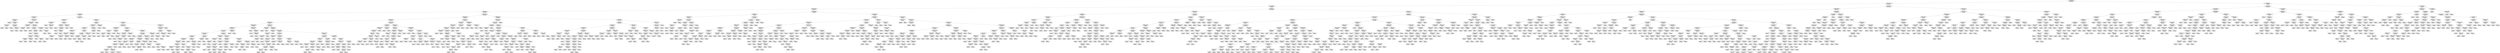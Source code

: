 digraph Tree {
node [shape=box, fontname="helvetica"] ;
edge [fontname="helvetica"] ;
0 [label="OverallQual <= 7.5\nsquared_error = 6306788585.349\nsamples = 1460\nvalue = 180921.196"] ;
1 [label="OverallQual <= 6.5\nsquared_error = 2426928665.05\nsamples = 1231\nvalue = 157832.433"] ;
0 -> 1 [labeldistance=2.5, labelangle=45, headlabel="True"] ;
2 [label="GrLivArea <= 1378.5\nsquared_error = 1411538921.037\nsamples = 912\nvalue = 140383.976"] ;
1 -> 2 ;
3 [label="TotalBsmtSF <= 1007.5\nsquared_error = 837746927.031\nsamples = 564\nvalue = 124907.778"] ;
2 -> 3 ;
4 [label="OverallQual <= 4.5\nsquared_error = 641983560.06\nsamples = 376\nvalue = 113919.918"] ;
3 -> 4 ;
5 [label="GrLivArea <= 808.0\nsquared_error = 606151582.989\nsamples = 105\nvalue = 94173.962"] ;
4 -> 5 ;
6 [label="OverallCond <= 4.5\nsquared_error = 390252613.514\nsamples = 22\nvalue = 70791.409"] ;
5 -> 6 ;
7 [label="LotFrontage <= 30.5\nsquared_error = 213337333.472\nsamples = 6\nvalue = 53685.167"] ;
6 -> 7 ;
8 [label="squared_error = 0.0\nsamples = 1\nvalue = 80000.0"] ;
7 -> 8 ;
9 [label="1stFlrSF <= 586.5\nsquared_error = 89811891.36\nsamples = 5\nvalue = 48422.2"] ;
7 -> 9 ;
10 [label="YearBuilt <= 1947.5\nsquared_error = 3978030.25\nsamples = 2\nvalue = 37305.5"] ;
9 -> 10 ;
11 [label="squared_error = 0.0\nsamples = 1\nvalue = 39300.0"] ;
10 -> 11 ;
12 [label="squared_error = 0.0\nsamples = 1\nvalue = 35311.0"] ;
10 -> 12 ;
13 [label="OverallCond <= 3.5\nsquared_error = 9722222.222\nsamples = 3\nvalue = 55833.333"] ;
9 -> 13 ;
14 [label="squared_error = 0.0\nsamples = 1\nvalue = 60000.0"] ;
13 -> 14 ;
15 [label="GrLivArea <= 744.5\nsquared_error = 1562500.0\nsamples = 2\nvalue = 53750.0"] ;
13 -> 15 ;
16 [label="squared_error = 0.0\nsamples = 1\nvalue = 52500.0"] ;
15 -> 16 ;
17 [label="squared_error = 0.0\nsamples = 1\nvalue = 55000.0"] ;
15 -> 17 ;
18 [label="OpenPorchSF <= 318.0\nsquared_error = 305711835.938\nsamples = 16\nvalue = 77206.25"] ;
6 -> 18 ;
19 [label="TotalBsmtSF <= 355.0\nsquared_error = 198816622.222\nsamples = 15\nvalue = 80026.667"] ;
18 -> 19 ;
20 [label="GarageArea <= 266.5\nsquared_error = 71166666.667\nsamples = 3\nvalue = 61500.0"] ;
19 -> 20 ;
21 [label="YrSold <= 2008.5\nsquared_error = 16000000.0\nsamples = 2\nvalue = 56000.0"] ;
20 -> 21 ;
22 [label="squared_error = 0.0\nsamples = 1\nvalue = 52000.0"] ;
21 -> 22 ;
23 [label="squared_error = 0.0\nsamples = 1\nvalue = 60000.0"] ;
21 -> 23 ;
24 [label="squared_error = 0.0\nsamples = 1\nvalue = 72500.0"] ;
20 -> 24 ;
25 [label="LotArea <= 6885.0\nsquared_error = 123467430.556\nsamples = 12\nvalue = 84658.333"] ;
19 -> 25 ;
26 [label="1stFlrSF <= 575.0\nsquared_error = 23993580.247\nsamples = 9\nvalue = 79655.556"] ;
25 -> 26 ;
27 [label="squared_error = 0.0\nsamples = 1\nvalue = 68500.0"] ;
26 -> 27 ;
28 [label="LotArea <= 1508.5\nsquared_error = 9492500.0\nsamples = 8\nvalue = 81050.0"] ;
26 -> 28 ;
29 [label="squared_error = 0.0\nsamples = 1\nvalue = 75500.0"] ;
28 -> 29 ;
30 [label="GrLivArea <= 727.5\nsquared_error = 5819591.837\nsamples = 7\nvalue = 81842.857"] ;
28 -> 30 ;
31 [label="BsmtUnfSF <= 125.0\nsquared_error = 3625000.0\nsamples = 4\nvalue = 83500.0"] ;
30 -> 31 ;
32 [label="LotArea <= 1731.0\nsquared_error = 562500.0\nsamples = 2\nvalue = 85250.0"] ;
31 -> 32 ;
33 [label="squared_error = 0.0\nsamples = 1\nvalue = 86000.0"] ;
32 -> 33 ;
34 [label="squared_error = 0.0\nsamples = 1\nvalue = 84500.0"] ;
32 -> 34 ;
35 [label="BsmtFullBath <= 0.5\nsquared_error = 562500.0\nsamples = 2\nvalue = 81750.0"] ;
31 -> 35 ;
36 [label="squared_error = 0.0\nsamples = 1\nvalue = 82500.0"] ;
35 -> 36 ;
37 [label="squared_error = 0.0\nsamples = 1\nvalue = 81000.0"] ;
35 -> 37 ;
38 [label="TotalBsmtSF <= 572.0\nsquared_error = 202222.222\nsamples = 3\nvalue = 79633.333"] ;
30 -> 38 ;
39 [label="squared_error = 0.0\nsamples = 1\nvalue = 79000.0"] ;
38 -> 39 ;
40 [label="OverallCond <= 5.5\nsquared_error = 2500.0\nsamples = 2\nvalue = 79950.0"] ;
38 -> 40 ;
41 [label="squared_error = 0.0\nsamples = 1\nvalue = 79900.0"] ;
40 -> 41 ;
42 [label="squared_error = 0.0\nsamples = 1\nvalue = 80000.0"] ;
40 -> 42 ;
43 [label="GrLivArea <= 638.5\nsquared_error = 121555555.556\nsamples = 3\nvalue = 99666.667"] ;
25 -> 43 ;
44 [label="squared_error = 0.0\nsamples = 1\nvalue = 86000.0"] ;
43 -> 44 ;
45 [label="YrSold <= 2007.5\nsquared_error = 42250000.0\nsamples = 2\nvalue = 106500.0"] ;
43 -> 45 ;
46 [label="squared_error = 0.0\nsamples = 1\nvalue = 100000.0"] ;
45 -> 46 ;
47 [label="squared_error = 0.0\nsamples = 1\nvalue = 113000.0"] ;
45 -> 47 ;
48 [label="squared_error = 0.0\nsamples = 1\nvalue = 34900.0"] ;
18 -> 48 ;
49 [label="1stFlrSF <= 675.5\nsquared_error = 480045238.888\nsamples = 83\nvalue = 100371.747"] ;
5 -> 49 ;
50 [label="YearBuilt <= 1935.5\nsquared_error = 370868888.889\nsamples = 9\nvalue = 70100.0"] ;
49 -> 50 ;
51 [label="TotalBsmtSF <= 300.0\nsquared_error = 57980000.0\nsamples = 3\nvalue = 44300.0"] ;
50 -> 51 ;
52 [label="squared_error = 0.0\nsamples = 1\nvalue = 55000.0"] ;
51 -> 52 ;
53 [label="TotalBsmtSF <= 624.5\nsquared_error = 1102500.0\nsamples = 2\nvalue = 38950.0"] ;
51 -> 53 ;
54 [label="squared_error = 0.0\nsamples = 1\nvalue = 37900.0"] ;
53 -> 54 ;
55 [label="squared_error = 0.0\nsamples = 1\nvalue = 40000.0"] ;
53 -> 55 ;
56 [label="MoSold <= 7.5\nsquared_error = 28083333.333\nsamples = 6\nvalue = 83000.0"] ;
50 -> 56 ;
57 [label="LotFrontage <= 36.5\nsquared_error = 9312500.0\nsamples = 4\nvalue = 79750.0"] ;
56 -> 57 ;
58 [label="squared_error = 0.0\nsamples = 1\nvalue = 75000.0"] ;
57 -> 58 ;
59 [label="LotArea <= 4107.0\nsquared_error = 2388888.889\nsamples = 3\nvalue = 81333.333"] ;
57 -> 59 ;
60 [label="squared_error = 0.0\nsamples = 1\nvalue = 83500.0"] ;
59 -> 60 ;
61 [label="GarageArea <= 140.0\nsquared_error = 62500.0\nsamples = 2\nvalue = 80250.0"] ;
59 -> 61 ;
62 [label="squared_error = 0.0\nsamples = 1\nvalue = 80500.0"] ;
61 -> 62 ;
63 [label="squared_error = 0.0\nsamples = 1\nvalue = 80000.0"] ;
61 -> 63 ;
64 [label="GarageYrBlt <= 1971.5\nsquared_error = 2250000.0\nsamples = 2\nvalue = 89500.0"] ;
56 -> 64 ;
65 [label="squared_error = 0.0\nsamples = 1\nvalue = 88000.0"] ;
64 -> 65 ;
66 [label="squared_error = 0.0\nsamples = 1\nvalue = 91000.0"] ;
64 -> 66 ;
67 [label="OverallCond <= 4.5\nsquared_error = 368317077.058\nsamples = 74\nvalue = 104053.446"] ;
49 -> 67 ;
68 [label="MoSold <= 9.5\nsquared_error = 331394900.0\nsamples = 20\nvalue = 88690.0"] ;
67 -> 68 ;
69 [label="BsmtFullBath <= 0.5\nsquared_error = 203925061.728\nsamples = 18\nvalue = 84822.222"] ;
68 -> 69 ;
70 [label="YrSold <= 2007.5\nsquared_error = 118979822.222\nsamples = 15\nvalue = 89353.333"] ;
69 -> 70 ;
71 [label="EnclosedPorch <= 54.0\nsquared_error = 73632653.061\nsamples = 7\nvalue = 97214.286"] ;
70 -> 71 ;
72 [label="LotFrontage <= 65.025\nsquared_error = 5875000.0\nsamples = 4\nvalue = 90000.0"] ;
71 -> 72 ;
73 [label="BedroomAbvGr <= 2.5\nsquared_error = 1562500.0\nsamples = 2\nvalue = 92250.0"] ;
72 -> 73 ;
74 [label="squared_error = 0.0\nsamples = 1\nvalue = 93500.0"] ;
73 -> 74 ;
75 [label="squared_error = 0.0\nsamples = 1\nvalue = 91000.0"] ;
73 -> 75 ;
76 [label="YearRemodAdd <= 1960.5\nsquared_error = 62500.0\nsamples = 2\nvalue = 87750.0"] ;
72 -> 76 ;
77 [label="squared_error = 0.0\nsamples = 1\nvalue = 87500.0"] ;
76 -> 77 ;
78 [label="squared_error = 0.0\nsamples = 1\nvalue = 88000.0"] ;
76 -> 78 ;
79 [label="GarageArea <= 622.0\nsquared_error = 2055555.556\nsamples = 3\nvalue = 106833.333"] ;
71 -> 79 ;
80 [label="GarageYrBlt <= 1968.5\nsquared_error = 562500.0\nsamples = 2\nvalue = 107750.0"] ;
79 -> 80 ;
81 [label="squared_error = 0.0\nsamples = 1\nvalue = 107000.0"] ;
80 -> 81 ;
82 [label="squared_error = 0.0\nsamples = 1\nvalue = 108500.0"] ;
80 -> 82 ;
83 [label="squared_error = 0.0\nsamples = 1\nvalue = 105000.0"] ;
79 -> 83 ;
84 [label="YrSold <= 2009.5\nsquared_error = 57276875.0\nsamples = 8\nvalue = 82475.0"] ;
70 -> 84 ;
85 [label="MoSold <= 6.5\nsquared_error = 26234722.222\nsamples = 6\nvalue = 85816.667"] ;
84 -> 85 ;
86 [label="GrLivArea <= 890.5\nsquared_error = 17802222.222\nsamples = 3\nvalue = 89966.667"] ;
85 -> 86 ;
87 [label="squared_error = 0.0\nsamples = 1\nvalue = 84000.0"] ;
86 -> 87 ;
88 [label="MoSold <= 4.0\nsquared_error = 2500.0\nsamples = 2\nvalue = 92950.0"] ;
86 -> 88 ;
89 [label="squared_error = 0.0\nsamples = 1\nvalue = 93000.0"] ;
88 -> 89 ;
90 [label="squared_error = 0.0\nsamples = 1\nvalue = 92900.0"] ;
88 -> 90 ;
91 [label="BsmtUnfSF <= 807.5\nsquared_error = 222222.222\nsamples = 3\nvalue = 81666.667"] ;
85 -> 91 ;
92 [label="squared_error = 0.0\nsamples = 2\nvalue = 82000.0"] ;
91 -> 92 ;
93 [label="squared_error = 0.0\nsamples = 1\nvalue = 81000.0"] ;
91 -> 93 ;
94 [label="YearRemodAdd <= 1958.0\nsquared_error = 16402500.0\nsamples = 2\nvalue = 72450.0"] ;
84 -> 94 ;
95 [label="squared_error = 0.0\nsamples = 1\nvalue = 68400.0"] ;
94 -> 95 ;
96 [label="squared_error = 0.0\nsamples = 1\nvalue = 76500.0"] ;
94 -> 96 ;
97 [label="BsmtUnfSF <= 742.0\nsquared_error = 12722222.222\nsamples = 3\nvalue = 62166.667"] ;
69 -> 97 ;
98 [label="YrSold <= 2009.5\nsquared_error = 1562500.0\nsamples = 2\nvalue = 59750.0"] ;
97 -> 98 ;
99 [label="squared_error = 0.0\nsamples = 1\nvalue = 61000.0"] ;
98 -> 99 ;
100 [label="squared_error = 0.0\nsamples = 1\nvalue = 58500.0"] ;
98 -> 100 ;
101 [label="squared_error = 0.0\nsamples = 1\nvalue = 67000.0"] ;
97 -> 101 ;
102 [label="GrLivArea <= 1076.0\nsquared_error = 132250000.0\nsamples = 2\nvalue = 123500.0"] ;
68 -> 102 ;
103 [label="squared_error = 0.0\nsamples = 1\nvalue = 112000.0"] ;
102 -> 103 ;
104 [label="squared_error = 0.0\nsamples = 1\nvalue = 135000.0"] ;
102 -> 104 ;
105 [label="FullBath <= 1.5\nsquared_error = 262193432.904\nsamples = 54\nvalue = 109743.611"] ;
67 -> 105 ;
106 [label="TotalBsmtSF <= 599.0\nsquared_error = 215911591.345\nsamples = 47\nvalue = 112417.128"] ;
105 -> 106 ;
107 [label="GarageArea <= 346.0\nsquared_error = 111318888.889\nsamples = 6\nvalue = 97633.333"] ;
106 -> 107 ;
108 [label="1stFlrSF <= 833.5\nsquared_error = 33426875.0\nsamples = 4\nvalue = 90975.0"] ;
107 -> 108 ;
109 [label="YrSold <= 2009.5\nsquared_error = 62500.0\nsamples = 2\nvalue = 96750.0"] ;
108 -> 109 ;
110 [label="squared_error = 0.0\nsamples = 1\nvalue = 97000.0"] ;
109 -> 110 ;
111 [label="squared_error = 0.0\nsamples = 1\nvalue = 96500.0"] ;
109 -> 111 ;
112 [label="MoSold <= 6.0\nsquared_error = 90000.0\nsamples = 2\nvalue = 85200.0"] ;
108 -> 112 ;
113 [label="squared_error = 0.0\nsamples = 1\nvalue = 84900.0"] ;
112 -> 113 ;
114 [label="squared_error = 0.0\nsamples = 1\nvalue = 85500.0"] ;
112 -> 114 ;
115 [label="YearBuilt <= 1930.0\nsquared_error = 1102500.0\nsamples = 2\nvalue = 110950.0"] ;
107 -> 115 ;
116 [label="squared_error = 0.0\nsamples = 1\nvalue = 112000.0"] ;
115 -> 116 ;
117 [label="squared_error = 0.0\nsamples = 1\nvalue = 109900.0"] ;
115 -> 117 ;
118 [label="MoSold <= 3.5\nsquared_error = 194552711.36\nsamples = 41\nvalue = 114580.61"] ;
106 -> 118 ;
119 [label="BedroomAbvGr <= 2.5\nsquared_error = 195865873.673\nsamples = 7\nvalue = 102099.571"] ;
118 -> 119 ;
120 [label="TotalBsmtSF <= 860.0\nsquared_error = 63054643.04\nsamples = 5\nvalue = 94949.4"] ;
119 -> 120 ;
121 [label="YearBuilt <= 1912.5\nsquared_error = 12544.0\nsamples = 2\nvalue = 102888.0"] ;
120 -> 121 ;
122 [label="squared_error = 0.0\nsamples = 1\nvalue = 102776.0"] ;
121 -> 122 ;
123 [label="squared_error = 0.0\nsamples = 1\nvalue = 103000.0"] ;
121 -> 123 ;
124 [label="BsmtFinSF1 <= 393.0\nsquared_error = 35058964.667\nsamples = 3\nvalue = 89657.0"] ;
120 -> 124 ;
125 [label="YearRemodAdd <= 1975.0\nsquared_error = 12148710.25\nsamples = 2\nvalue = 85985.5"] ;
124 -> 125 ;
126 [label="squared_error = 0.0\nsamples = 1\nvalue = 82500.0"] ;
125 -> 126 ;
127 [label="squared_error = 0.0\nsamples = 1\nvalue = 89471.0"] ;
125 -> 127 ;
128 [label="squared_error = 0.0\nsamples = 1\nvalue = 97000.0"] ;
124 -> 128 ;
129 [label="GrLivArea <= 1086.5\nsquared_error = 80550625.0\nsamples = 2\nvalue = 119975.0"] ;
119 -> 129 ;
130 [label="squared_error = 0.0\nsamples = 1\nvalue = 111000.0"] ;
129 -> 130 ;
131 [label="squared_error = 0.0\nsamples = 1\nvalue = 128950.0"] ;
129 -> 131 ;
132 [label="MSSubClass <= 60.0\nsquared_error = 155607784.18\nsamples = 34\nvalue = 117150.235"] ;
118 -> 132 ;
133 [label="LotArea <= 11320.0\nsquared_error = 136465950.385\nsamples = 31\nvalue = 115600.258"] ;
132 -> 133 ;
134 [label="LotArea <= 8534.0\nsquared_error = 107889081.158\nsamples = 28\nvalue = 114066.357"] ;
133 -> 134 ;
135 [label="EnclosedPorch <= 70.0\nsquared_error = 99957099.609\nsamples = 16\nvalue = 118565.625"] ;
134 -> 135 ;
136 [label="BsmtUnfSF <= 870.0\nsquared_error = 71204349.49\nsamples = 14\nvalue = 120860.714"] ;
135 -> 136 ;
137 [label="GarageArea <= 672.0\nsquared_error = 36570052.083\nsamples = 12\nvalue = 123412.5"] ;
136 -> 137 ;
138 [label="TotRmsAbvGrd <= 4.5\nsquared_error = 22053760.331\nsamples = 11\nvalue = 124631.818"] ;
137 -> 138 ;
139 [label="BsmtUnfSF <= 502.0\nsquared_error = 9765625.0\nsamples = 2\nvalue = 132625.0"] ;
138 -> 139 ;
140 [label="squared_error = 0.0\nsamples = 1\nvalue = 129500.0"] ;
139 -> 140 ;
141 [label="squared_error = 0.0\nsamples = 1\nvalue = 135750.0"] ;
139 -> 141 ;
142 [label="GarageYrBlt <= 1941.0\nsquared_error = 7431358.025\nsamples = 9\nvalue = 122855.556"] ;
138 -> 142 ;
143 [label="squared_error = 1562500.0\nsamples = 2\nvalue = 126750.0"] ;
142 -> 143 ;
144 [label="squared_error = 3536734.694\nsamples = 7\nvalue = 121742.857"] ;
142 -> 144 ;
145 [label="squared_error = 0.0\nsamples = 1\nvalue = 110000.0"] ;
137 -> 145 ;
146 [label="BedroomAbvGr <= 1.5\nsquared_error = 5522500.0\nsamples = 2\nvalue = 105550.0"] ;
136 -> 146 ;
147 [label="squared_error = 0.0\nsamples = 1\nvalue = 103200.0"] ;
146 -> 147 ;
148 [label="squared_error = 0.0\nsamples = 1\nvalue = 107900.0"] ;
146 -> 148 ;
149 [label="1stFlrSF <= 806.0\nsquared_error = 6250000.0\nsamples = 2\nvalue = 102500.0"] ;
135 -> 149 ;
150 [label="squared_error = 0.0\nsamples = 1\nvalue = 100000.0"] ;
149 -> 150 ;
151 [label="squared_error = 0.0\nsamples = 1\nvalue = 105000.0"] ;
149 -> 151 ;
152 [label="GarageYrBlt <= 1968.5\nsquared_error = 55485554.889\nsamples = 12\nvalue = 108067.333"] ;
134 -> 152 ;
153 [label="LotArea <= 8821.0\nsquared_error = 21652245.0\nsamples = 6\nvalue = 102043.0"] ;
152 -> 153 ;
154 [label="YearBuilt <= 1946.5\nsquared_error = 1572516.0\nsamples = 2\nvalue = 107754.0"] ;
153 -> 154 ;
155 [label="squared_error = 0.0\nsamples = 1\nvalue = 106500.0"] ;
154 -> 155 ;
156 [label="squared_error = 0.0\nsamples = 1\nvalue = 109008.0"] ;
154 -> 156 ;
157 [label="YearBuilt <= 1958.0\nsquared_error = 7230468.75\nsamples = 4\nvalue = 99187.5"] ;
153 -> 157 ;
158 [label="GarageCars <= 1.5\nsquared_error = 888888.889\nsamples = 3\nvalue = 100666.667"] ;
157 -> 158 ;
159 [label="squared_error = 0.0\nsamples = 2\nvalue = 100000.0"] ;
158 -> 159 ;
160 [label="squared_error = 0.0\nsamples = 1\nvalue = 102000.0"] ;
158 -> 160 ;
161 [label="squared_error = 0.0\nsamples = 1\nvalue = 94750.0"] ;
157 -> 161 ;
162 [label="YearRemodAdd <= 1954.5\nsquared_error = 16733680.556\nsamples = 6\nvalue = 114091.667"] ;
152 -> 162 ;
163 [label="1stFlrSF <= 895.5\nsquared_error = 1000000.0\nsamples = 2\nvalue = 109000.0"] ;
162 -> 163 ;
164 [label="squared_error = 0.0\nsamples = 1\nvalue = 110000.0"] ;
163 -> 164 ;
165 [label="squared_error = 0.0\nsamples = 1\nvalue = 108000.0"] ;
163 -> 165 ;
166 [label="LotArea <= 9176.5\nsquared_error = 5156718.75\nsamples = 4\nvalue = 116637.5"] ;
162 -> 166 ;
167 [label="squared_error = 0.0\nsamples = 1\nvalue = 120500.0"] ;
166 -> 167 ;
168 [label="GarageYrBlt <= 1974.5\nsquared_error = 245000.0\nsamples = 3\nvalue = 115350.0"] ;
166 -> 168 ;
169 [label="squared_error = 0.0\nsamples = 1\nvalue = 116050.0"] ;
168 -> 169 ;
170 [label="squared_error = 0.0\nsamples = 2\nvalue = 115000.0"] ;
168 -> 170 ;
171 [label="YearBuilt <= 1961.5\nsquared_error = 176263888.889\nsamples = 3\nvalue = 129916.667"] ;
133 -> 171 ;
172 [label="GarageCars <= 1.5\nsquared_error = 3062500.0\nsamples = 2\nvalue = 139250.0"] ;
171 -> 172 ;
173 [label="squared_error = 0.0\nsamples = 1\nvalue = 137500.0"] ;
172 -> 173 ;
174 [label="squared_error = 0.0\nsamples = 1\nvalue = 141000.0"] ;
172 -> 174 ;
175 [label="squared_error = 0.0\nsamples = 1\nvalue = 111250.0"] ;
171 -> 175 ;
176 [label="GarageArea <= 446.0\nsquared_error = 72055555.556\nsamples = 3\nvalue = 133166.667"] ;
132 -> 176 ;
177 [label="squared_error = 0.0\nsamples = 1\nvalue = 145000.0"] ;
176 -> 177 ;
178 [label="BsmtFullBath <= 0.5\nsquared_error = 3062500.0\nsamples = 2\nvalue = 127250.0"] ;
176 -> 178 ;
179 [label="squared_error = 0.0\nsamples = 1\nvalue = 125500.0"] ;
178 -> 179 ;
180 [label="squared_error = 0.0\nsamples = 1\nvalue = 129000.0"] ;
178 -> 180 ;
181 [label="BedroomAbvGr <= 3.5\nsquared_error = 202721734.694\nsamples = 7\nvalue = 91792.857"] ;
105 -> 181 ;
182 [label="YearRemodAdd <= 1983.5\nsquared_error = 91667013.889\nsamples = 6\nvalue = 96341.667"] ;
181 -> 182 ;
183 [label="MoSold <= 4.5\nsquared_error = 49907500.0\nsamples = 4\nvalue = 90950.0"] ;
182 -> 183 ;
184 [label="squared_error = 0.0\nsamples = 1\nvalue = 101800.0"] ;
183 -> 184 ;
185 [label="GarageYrBlt <= 1972.753\nsquared_error = 14222222.222\nsamples = 3\nvalue = 87333.333"] ;
183 -> 185 ;
186 [label="squared_error = 0.0\nsamples = 2\nvalue = 90000.0"] ;
185 -> 186 ;
187 [label="squared_error = 0.0\nsamples = 1\nvalue = 82000.0"] ;
185 -> 187 ;
188 [label="BedroomAbvGr <= 2.5\nsquared_error = 765625.0\nsamples = 2\nvalue = 107125.0"] ;
182 -> 188 ;
189 [label="squared_error = 0.0\nsamples = 1\nvalue = 108000.0"] ;
188 -> 189 ;
190 [label="squared_error = 0.0\nsamples = 1\nvalue = 106250.0"] ;
188 -> 190 ;
191 [label="squared_error = 0.0\nsamples = 1\nvalue = 64500.0"] ;
181 -> 191 ;
192 [label="BsmtFinSF1 <= 491.0\nsquared_error = 446265061.759\nsamples = 271\nvalue = 121570.565"] ;
4 -> 192 ;
193 [label="GarageArea <= 522.5\nsquared_error = 407048010.012\nsamples = 168\nvalue = 113836.488"] ;
192 -> 193 ;
194 [label="GrLivArea <= 1199.0\nsquared_error = 355472424.54\nsamples = 142\nvalue = 110320.049"] ;
193 -> 194 ;
195 [label="TotalBsmtSF <= 804.5\nsquared_error = 319956083.304\nsamples = 97\nvalue = 105011.784"] ;
194 -> 195 ;
196 [label="YearRemodAdd <= 2004.5\nsquared_error = 249922605.6\nsamples = 48\nvalue = 95380.062"] ;
195 -> 196 ;
197 [label="GarageArea <= 494.0\nsquared_error = 195718741.243\nsamples = 43\nvalue = 92703.326"] ;
196 -> 197 ;
198 [label="1stFlrSF <= 707.0\nsquared_error = 161034509.221\nsamples = 41\nvalue = 94079.268"] ;
197 -> 198 ;
199 [label="GrLivArea <= 1121.5\nsquared_error = 103871983.025\nsamples = 18\nvalue = 88930.556"] ;
198 -> 199 ;
200 [label="MoSold <= 7.5\nsquared_error = 71368555.556\nsamples = 15\nvalue = 91683.333"] ;
199 -> 200 ;
201 [label="EnclosedPorch <= 136.0\nsquared_error = 36591280.992\nsamples = 11\nvalue = 88340.909"] ;
200 -> 201 ;
202 [label="GarageYrBlt <= 1972.5\nsquared_error = 22622625.0\nsamples = 10\nvalue = 87075.0"] ;
201 -> 202 ;
203 [label="TotRmsAbvGrd <= 4.5\nsquared_error = 17233600.0\nsamples = 5\nvalue = 89780.0"] ;
202 -> 203 ;
204 [label="EnclosedPorch <= 47.0\nsquared_error = 90000.0\nsamples = 2\nvalue = 85700.0"] ;
203 -> 204 ;
205 [label="squared_error = 0.0\nsamples = 1\nvalue = 85400.0"] ;
204 -> 205 ;
206 [label="squared_error = 0.0\nsamples = 1\nvalue = 86000.0"] ;
204 -> 206 ;
207 [label="MasVnrArea <= 339.0\nsquared_error = 10166666.667\nsamples = 3\nvalue = 92500.0"] ;
203 -> 207 ;
208 [label="MSSubClass <= 105.0\nsquared_error = 62500.0\nsamples = 2\nvalue = 94750.0"] ;
207 -> 208 ;
209 [label="squared_error = 0.0\nsamples = 1\nvalue = 95000.0"] ;
208 -> 209 ;
210 [label="squared_error = 0.0\nsamples = 1\nvalue = 94500.0"] ;
208 -> 210 ;
211 [label="squared_error = 0.0\nsamples = 1\nvalue = 88000.0"] ;
207 -> 211 ;
212 [label="MoSold <= 3.5\nsquared_error = 13377600.0\nsamples = 5\nvalue = 84370.0"] ;
202 -> 212 ;
213 [label="squared_error = 0.0\nsamples = 1\nvalue = 90350.0"] ;
212 -> 213 ;
214 [label="OpenPorchSF <= 4.0\nsquared_error = 5546875.0\nsamples = 4\nvalue = 82875.0"] ;
212 -> 214 ;
215 [label="LotFrontage <= 28.5\nsquared_error = 722222.222\nsamples = 3\nvalue = 84166.667"] ;
214 -> 215 ;
216 [label="squared_error = 0.0\nsamples = 1\nvalue = 83000.0"] ;
215 -> 216 ;
217 [label="squared_error = 62500.0\nsamples = 2\nvalue = 84750.0"] ;
215 -> 217 ;
218 [label="squared_error = 0.0\nsamples = 1\nvalue = 79000.0"] ;
214 -> 218 ;
219 [label="squared_error = 0.0\nsamples = 1\nvalue = 101000.0"] ;
201 -> 219 ;
220 [label="OverallCond <= 4.0\nsquared_error = 51796875.0\nsamples = 4\nvalue = 100875.0"] ;
200 -> 220 ;
221 [label="squared_error = 0.0\nsamples = 1\nvalue = 89500.0"] ;
220 -> 221 ;
222 [label="YearBuilt <= 1971.5\nsquared_error = 11555555.556\nsamples = 3\nvalue = 104666.667"] ;
220 -> 222 ;
223 [label="LotFrontage <= 40.5\nsquared_error = 1000000.0\nsamples = 2\nvalue = 107000.0"] ;
222 -> 223 ;
224 [label="squared_error = 0.0\nsamples = 1\nvalue = 106000.0"] ;
223 -> 224 ;
225 [label="squared_error = 0.0\nsamples = 1\nvalue = 108000.0"] ;
223 -> 225 ;
226 [label="squared_error = 0.0\nsamples = 1\nvalue = 100000.0"] ;
222 -> 226 ;
227 [label="MoSold <= 7.5\nsquared_error = 39055555.556\nsamples = 3\nvalue = 75166.667"] ;
199 -> 227 ;
228 [label="MSSubClass <= 60.0\nsquared_error = 2250000.0\nsamples = 2\nvalue = 79500.0"] ;
227 -> 228 ;
229 [label="squared_error = 0.0\nsamples = 1\nvalue = 81000.0"] ;
228 -> 229 ;
230 [label="squared_error = 0.0\nsamples = 1\nvalue = 78000.0"] ;
228 -> 230 ;
231 [label="squared_error = 0.0\nsamples = 1\nvalue = 66500.0"] ;
227 -> 231 ;
232 [label="1stFlrSF <= 767.5\nsquared_error = 168787750.473\nsamples = 23\nvalue = 98108.696"] ;
198 -> 232 ;
233 [label="BedroomAbvGr <= 2.5\nsquared_error = 59601875.0\nsamples = 4\nvalue = 114225.0"] ;
232 -> 233 ;
234 [label="TotRmsAbvGrd <= 5.5\nsquared_error = 17846666.667\nsamples = 3\nvalue = 110300.0"] ;
233 -> 234 ;
235 [label="MSSubClass <= 40.0\nsquared_error = 2402500.0\nsamples = 2\nvalue = 107450.0"] ;
234 -> 235 ;
236 [label="squared_error = 0.0\nsamples = 1\nvalue = 105900.0"] ;
235 -> 236 ;
237 [label="squared_error = 0.0\nsamples = 1\nvalue = 109000.0"] ;
235 -> 237 ;
238 [label="squared_error = 0.0\nsamples = 1\nvalue = 116000.0"] ;
234 -> 238 ;
239 [label="squared_error = 0.0\nsamples = 1\nvalue = 126000.0"] ;
233 -> 239 ;
240 [label="YearBuilt <= 1943.0\nsquared_error = 125581329.64\nsamples = 19\nvalue = 94715.789"] ;
232 -> 240 ;
241 [label="GarageArea <= 290.5\nsquared_error = 55412430.556\nsamples = 12\nvalue = 88608.333"] ;
240 -> 241 ;
242 [label="BsmtFullBath <= 0.5\nsquared_error = 37704897.959\nsamples = 7\nvalue = 92828.571"] ;
241 -> 242 ;
243 [label="1stFlrSF <= 789.5\nsquared_error = 15183333.333\nsamples = 6\nvalue = 90800.0"] ;
242 -> 243 ;
244 [label="YrSold <= 2008.5\nsquared_error = 1562500.0\nsamples = 2\nvalue = 95250.0"] ;
243 -> 244 ;
245 [label="squared_error = 0.0\nsamples = 1\nvalue = 96500.0"] ;
244 -> 245 ;
246 [label="squared_error = 0.0\nsamples = 1\nvalue = 94000.0"] ;
244 -> 246 ;
247 [label="GarageYrBlt <= 1958.253\nsquared_error = 7141875.0\nsamples = 4\nvalue = 88575.0"] ;
243 -> 247 ;
248 [label="OpenPorchSF <= 80.5\nsquared_error = 22500.0\nsamples = 2\nvalue = 91150.0"] ;
247 -> 248 ;
249 [label="squared_error = 0.0\nsamples = 1\nvalue = 91300.0"] ;
248 -> 249 ;
250 [label="squared_error = 0.0\nsamples = 1\nvalue = 91000.0"] ;
248 -> 250 ;
251 [label="BsmtUnfSF <= 676.0\nsquared_error = 1000000.0\nsamples = 2\nvalue = 86000.0"] ;
247 -> 251 ;
252 [label="squared_error = 0.0\nsamples = 1\nvalue = 87000.0"] ;
251 -> 252 ;
253 [label="squared_error = 0.0\nsamples = 1\nvalue = 85000.0"] ;
251 -> 253 ;
254 [label="squared_error = 0.0\nsamples = 1\nvalue = 105000.0"] ;
242 -> 254 ;
255 [label="BsmtUnfSF <= 673.0\nsquared_error = 20360000.0\nsamples = 5\nvalue = 82700.0"] ;
241 -> 255 ;
256 [label="OverallCond <= 5.5\nsquared_error = 4666666.667\nsamples = 3\nvalue = 86000.0"] ;
255 -> 256 ;
257 [label="squared_error = 0.0\nsamples = 1\nvalue = 83000.0"] ;
256 -> 257 ;
258 [label="YearBuilt <= 1933.0\nsquared_error = 250000.0\nsamples = 2\nvalue = 87500.0"] ;
256 -> 258 ;
259 [label="squared_error = 0.0\nsamples = 1\nvalue = 88000.0"] ;
258 -> 259 ;
260 [label="squared_error = 0.0\nsamples = 1\nvalue = 87000.0"] ;
258 -> 260 ;
261 [label="MiscVal <= 300.0\nsquared_error = 3062500.0\nsamples = 2\nvalue = 77750.0"] ;
255 -> 261 ;
262 [label="squared_error = 0.0\nsamples = 1\nvalue = 76000.0"] ;
261 -> 262 ;
263 [label="squared_error = 0.0\nsamples = 1\nvalue = 79500.0"] ;
261 -> 263 ;
264 [label="BsmtUnfSF <= 52.5\nsquared_error = 72306938.776\nsamples = 7\nvalue = 105185.714"] ;
240 -> 264 ;
265 [label="OpenPorchSF <= 13.5\nsquared_error = 24095000.0\nsamples = 4\nvalue = 98700.0"] ;
264 -> 265 ;
266 [label="squared_error = 0.0\nsamples = 1\nvalue = 106500.0"] ;
265 -> 266 ;
267 [label="LotFrontage <= 73.5\nsquared_error = 5086666.667\nsamples = 3\nvalue = 96100.0"] ;
265 -> 267 ;
268 [label="MoSold <= 9.5\nsquared_error = 422500.0\nsamples = 2\nvalue = 97650.0"] ;
267 -> 268 ;
269 [label="squared_error = 0.0\nsamples = 1\nvalue = 98300.0"] ;
268 -> 269 ;
270 [label="squared_error = 0.0\nsamples = 1\nvalue = 97000.0"] ;
268 -> 270 ;
271 [label="squared_error = 0.0\nsamples = 1\nvalue = 93000.0"] ;
267 -> 271 ;
272 [label="GarageArea <= 125.0\nsquared_error = 5722222.222\nsamples = 3\nvalue = 113833.333"] ;
264 -> 272 ;
273 [label="squared_error = 0.0\nsamples = 1\nvalue = 110500.0"] ;
272 -> 273 ;
274 [label="TotalBsmtSF <= 447.0\nsquared_error = 250000.0\nsamples = 2\nvalue = 115500.0"] ;
272 -> 274 ;
275 [label="squared_error = 0.0\nsamples = 1\nvalue = 116000.0"] ;
274 -> 275 ;
276 [label="squared_error = 0.0\nsamples = 1\nvalue = 115000.0"] ;
274 -> 276 ;
277 [label="YearRemodAdd <= 1978.0\nsquared_error = 72309512.25\nsamples = 2\nvalue = 64496.5"] ;
197 -> 277 ;
278 [label="squared_error = 0.0\nsamples = 1\nvalue = 55993.0"] ;
277 -> 278 ;
279 [label="squared_error = 0.0\nsamples = 1\nvalue = 73000.0"] ;
277 -> 279 ;
280 [label="YearRemodAdd <= 2005.5\nsquared_error = 124540000.0\nsamples = 5\nvalue = 118400.0"] ;
196 -> 280 ;
281 [label="squared_error = 0.0\nsamples = 1\nvalue = 139000.0"] ;
280 -> 281 ;
282 [label="LotFrontage <= 51.0\nsquared_error = 23062500.0\nsamples = 4\nvalue = 113250.0"] ;
280 -> 282 ;
283 [label="squared_error = 0.0\nsamples = 2\nvalue = 118000.0"] ;
282 -> 283 ;
284 [label="GarageArea <= 316.0\nsquared_error = 1000000.0\nsamples = 2\nvalue = 108500.0"] ;
282 -> 284 ;
285 [label="squared_error = 0.0\nsamples = 1\nvalue = 109500.0"] ;
284 -> 285 ;
286 [label="squared_error = 0.0\nsamples = 1\nvalue = 107500.0"] ;
284 -> 286 ;
287 [label="OverallCond <= 4.0\nsquared_error = 208661368.18\nsamples = 49\nvalue = 114446.939"] ;
195 -> 287 ;
288 [label="BedroomAbvGr <= 2.5\nsquared_error = 42250000.0\nsamples = 2\nvalue = 73500.0"] ;
287 -> 288 ;
289 [label="squared_error = 0.0\nsamples = 1\nvalue = 67000.0"] ;
288 -> 289 ;
290 [label="squared_error = 0.0\nsamples = 1\nvalue = 80000.0"] ;
288 -> 290 ;
291 [label="GarageArea <= 90.0\nsquared_error = 141359780.444\nsamples = 47\nvalue = 116189.362"] ;
287 -> 291 ;
292 [label="1stFlrSF <= 1042.0\nsquared_error = 85714400.0\nsamples = 5\nvalue = 95860.0"] ;
291 -> 292 ;
293 [label="WoodDeckSF <= 72.0\nsquared_error = 27542500.0\nsamples = 4\nvalue = 99850.0"] ;
292 -> 293 ;
294 [label="YearBuilt <= 1958.0\nsquared_error = 7202222.222\nsamples = 3\nvalue = 97133.333"] ;
293 -> 294 ;
295 [label="YearBuilt <= 1923.5\nsquared_error = 902500.0\nsamples = 2\nvalue = 98950.0"] ;
294 -> 295 ;
296 [label="squared_error = 0.0\nsamples = 1\nvalue = 99900.0"] ;
295 -> 296 ;
297 [label="squared_error = 0.0\nsamples = 1\nvalue = 98000.0"] ;
295 -> 297 ;
298 [label="squared_error = 0.0\nsamples = 1\nvalue = 93500.0"] ;
294 -> 298 ;
299 [label="squared_error = 0.0\nsamples = 1\nvalue = 108000.0"] ;
293 -> 299 ;
300 [label="squared_error = 0.0\nsamples = 1\nvalue = 79900.0"] ;
292 -> 300 ;
301 [label="BsmtFinSF1 <= 159.0\nsquared_error = 92926695.011\nsamples = 42\nvalue = 118609.524"] ;
291 -> 301 ;
302 [label="TotRmsAbvGrd <= 4.5\nsquared_error = 50097168.21\nsamples = 18\nvalue = 112286.111"] ;
301 -> 302 ;
303 [label="GarageYrBlt <= 1952.0\nsquared_error = 16187500.0\nsamples = 4\nvalue = 119250.0"] ;
302 -> 303 ;
304 [label="MSSubClass <= 25.0\nsquared_error = 4222222.222\nsamples = 3\nvalue = 121333.333"] ;
303 -> 304 ;
305 [label="squared_error = 0.0\nsamples = 1\nvalue = 124000.0"] ;
304 -> 305 ;
306 [label="EnclosedPorch <= 52.5\nsquared_error = 1000000.0\nsamples = 2\nvalue = 120000.0"] ;
304 -> 306 ;
307 [label="squared_error = 0.0\nsamples = 1\nvalue = 121000.0"] ;
306 -> 307 ;
308 [label="squared_error = 0.0\nsamples = 1\nvalue = 119000.0"] ;
306 -> 308 ;
309 [label="squared_error = 0.0\nsamples = 1\nvalue = 113000.0"] ;
303 -> 309 ;
310 [label="OverallCond <= 6.5\nsquared_error = 41970880.102\nsamples = 14\nvalue = 110296.429"] ;
302 -> 310 ;
311 [label="YearRemodAdd <= 1977.0\nsquared_error = 24611111.111\nsamples = 9\nvalue = 107166.667"] ;
310 -> 311 ;
312 [label="OverallQual <= 5.5\nsquared_error = 11418367.347\nsamples = 7\nvalue = 109285.714"] ;
311 -> 312 ;
313 [label="LotFrontage <= 70.025\nsquared_error = 3000000.0\nsamples = 6\nvalue = 110500.0"] ;
312 -> 313 ;
314 [label="YrSold <= 2008.0\nsquared_error = 2388888.889\nsamples = 3\nvalue = 111666.667"] ;
313 -> 314 ;
315 [label="YearBuilt <= 1947.0\nsquared_error = 62500.0\nsamples = 2\nvalue = 112750.0"] ;
314 -> 315 ;
316 [label="squared_error = 0.0\nsamples = 1\nvalue = 113000.0"] ;
315 -> 316 ;
317 [label="squared_error = 0.0\nsamples = 1\nvalue = 112500.0"] ;
315 -> 317 ;
318 [label="squared_error = 0.0\nsamples = 1\nvalue = 109500.0"] ;
314 -> 318 ;
319 [label="YrSold <= 2007.5\nsquared_error = 888888.889\nsamples = 3\nvalue = 109333.333"] ;
313 -> 319 ;
320 [label="squared_error = 0.0\nsamples = 1\nvalue = 108000.0"] ;
319 -> 320 ;
321 [label="squared_error = 0.0\nsamples = 2\nvalue = 110000.0"] ;
319 -> 321 ;
322 [label="squared_error = 0.0\nsamples = 1\nvalue = 102000.0"] ;
312 -> 322 ;
323 [label="YearRemodAdd <= 1992.5\nsquared_error = 62500.0\nsamples = 2\nvalue = 99750.0"] ;
311 -> 323 ;
324 [label="squared_error = 0.0\nsamples = 1\nvalue = 99500.0"] ;
323 -> 324 ;
325 [label="squared_error = 0.0\nsamples = 1\nvalue = 100000.0"] ;
323 -> 325 ;
326 [label="1stFlrSF <= 908.0\nsquared_error = 23849600.0\nsamples = 5\nvalue = 115930.0"] ;
310 -> 326 ;
327 [label="GarageYrBlt <= 1949.0\nsquared_error = 2500.0\nsamples = 2\nvalue = 109950.0"] ;
326 -> 327 ;
328 [label="squared_error = 0.0\nsamples = 1\nvalue = 110000.0"] ;
327 -> 328 ;
329 [label="squared_error = 0.0\nsamples = 1\nvalue = 109900.0"] ;
327 -> 329 ;
330 [label="1stFlrSF <= 952.0\nsquared_error = 13888.889\nsamples = 3\nvalue = 119916.667"] ;
326 -> 330 ;
331 [label="squared_error = 0.0\nsamples = 2\nvalue = 120000.0"] ;
330 -> 331 ;
332 [label="squared_error = 0.0\nsamples = 1\nvalue = 119750.0"] ;
330 -> 332 ;
333 [label="YearRemodAdd <= 1971.5\nsquared_error = 72567808.16\nsamples = 24\nvalue = 123352.083"] ;
301 -> 333 ;
334 [label="BsmtUnfSF <= 453.0\nsquared_error = 73908284.024\nsamples = 13\nvalue = 118769.231"] ;
333 -> 334 ;
335 [label="MSSubClass <= 50.0\nsquared_error = 34777777.778\nsamples = 9\nvalue = 123000.0"] ;
334 -> 335 ;
336 [label="BsmtUnfSF <= 170.0\nsquared_error = 10265306.122\nsamples = 7\nvalue = 120357.143"] ;
335 -> 336 ;
337 [label="GarageArea <= 358.5\nsquared_error = 1562500.0\nsamples = 2\nvalue = 116250.0"] ;
336 -> 337 ;
338 [label="squared_error = 0.0\nsamples = 1\nvalue = 115000.0"] ;
337 -> 338 ;
339 [label="squared_error = 0.0\nsamples = 1\nvalue = 117500.0"] ;
337 -> 339 ;
340 [label="GarageArea <= 298.0\nsquared_error = 4300000.0\nsamples = 5\nvalue = 122000.0"] ;
336 -> 340 ;
341 [label="YrSold <= 2008.5\nsquared_error = 1166666.667\nsamples = 3\nvalue = 120500.0"] ;
340 -> 341 ;
342 [label="YearBuilt <= 1965.0\nsquared_error = 62500.0\nsamples = 2\nvalue = 119750.0"] ;
341 -> 342 ;
343 [label="squared_error = 0.0\nsamples = 1\nvalue = 120000.0"] ;
342 -> 343 ;
344 [label="squared_error = 0.0\nsamples = 1\nvalue = 119500.0"] ;
342 -> 344 ;
345 [label="squared_error = 0.0\nsamples = 1\nvalue = 122000.0"] ;
341 -> 345 ;
346 [label="1stFlrSF <= 1021.0\nsquared_error = 562500.0\nsamples = 2\nvalue = 124250.0"] ;
340 -> 346 ;
347 [label="squared_error = 0.0\nsamples = 1\nvalue = 125000.0"] ;
346 -> 347 ;
348 [label="squared_error = 0.0\nsamples = 1\nvalue = 123500.0"] ;
346 -> 348 ;
349 [label="OverallQual <= 5.5\nsquared_error = 10562500.0\nsamples = 2\nvalue = 132250.0"] ;
335 -> 349 ;
350 [label="squared_error = 0.0\nsamples = 1\nvalue = 135500.0"] ;
349 -> 350 ;
351 [label="squared_error = 0.0\nsamples = 1\nvalue = 129000.0"] ;
349 -> 351 ;
352 [label="YrSold <= 2008.5\nsquared_error = 31062500.0\nsamples = 4\nvalue = 109250.0"] ;
334 -> 352 ;
353 [label="LotFrontage <= 70.025\nsquared_error = 3388888.889\nsamples = 3\nvalue = 112333.333"] ;
352 -> 353 ;
354 [label="MasVnrArea <= 0.5\nsquared_error = 1000000.0\nsamples = 2\nvalue = 113500.0"] ;
353 -> 354 ;
355 [label="squared_error = 0.0\nsamples = 1\nvalue = 112500.0"] ;
354 -> 355 ;
356 [label="squared_error = 0.0\nsamples = 1\nvalue = 114500.0"] ;
354 -> 356 ;
357 [label="squared_error = 0.0\nsamples = 1\nvalue = 110000.0"] ;
353 -> 357 ;
358 [label="squared_error = 0.0\nsamples = 1\nvalue = 100000.0"] ;
352 -> 358 ;
359 [label="LotArea <= 5634.0\nsquared_error = 16828305.785\nsamples = 11\nvalue = 128768.182"] ;
333 -> 359 ;
360 [label="squared_error = 0.0\nsamples = 1\nvalue = 117000.0"] ;
359 -> 360 ;
361 [label="LotArea <= 11975.0\nsquared_error = 3277225.0\nsamples = 10\nvalue = 129945.0"] ;
359 -> 361 ;
362 [label="YearRemodAdd <= 1978.0\nsquared_error = 1497148.438\nsamples = 8\nvalue = 129243.75"] ;
361 -> 362 ;
363 [label="LotArea <= 8370.0\nsquared_error = 420000.0\nsamples = 3\nvalue = 127900.0"] ;
362 -> 363 ;
364 [label="squared_error = 0.0\nsamples = 1\nvalue = 127000.0"] ;
363 -> 364 ;
365 [label="GarageArea <= 298.0\nsquared_error = 22500.0\nsamples = 2\nvalue = 128350.0"] ;
363 -> 365 ;
366 [label="squared_error = 0.0\nsamples = 1\nvalue = 128500.0"] ;
365 -> 366 ;
367 [label="squared_error = 0.0\nsamples = 1\nvalue = 128200.0"] ;
365 -> 367 ;
368 [label="YrSold <= 2009.5\nsquared_error = 410000.0\nsamples = 5\nvalue = 130050.0"] ;
362 -> 368 ;
369 [label="GarageCars <= 1.5\nsquared_error = 167968.75\nsamples = 4\nvalue = 130312.5"] ;
368 -> 369 ;
370 [label="1stFlrSF <= 918.5\nsquared_error = 13888.889\nsamples = 3\nvalue = 130083.333"] ;
369 -> 370 ;
371 [label="squared_error = 0.0\nsamples = 2\nvalue = 130000.0"] ;
370 -> 371 ;
372 [label="squared_error = 0.0\nsamples = 1\nvalue = 130250.0"] ;
370 -> 372 ;
373 [label="squared_error = 0.0\nsamples = 1\nvalue = 131000.0"] ;
369 -> 373 ;
374 [label="squared_error = 0.0\nsamples = 1\nvalue = 129000.0"] ;
368 -> 374 ;
375 [label="1stFlrSF <= 896.0\nsquared_error = 562500.0\nsamples = 2\nvalue = 132750.0"] ;
361 -> 375 ;
376 [label="squared_error = 0.0\nsamples = 1\nvalue = 133500.0"] ;
375 -> 376 ;
377 [label="squared_error = 0.0\nsamples = 1\nvalue = 132000.0"] ;
375 -> 377 ;
378 [label="BsmtUnfSF <= 308.0\nsquared_error = 240365948.792\nsamples = 45\nvalue = 121762.311"] ;
194 -> 378 ;
379 [label="LotFrontage <= 79.5\nsquared_error = 199852040.816\nsamples = 14\nvalue = 132428.571"] ;
378 -> 379 ;
380 [label="BsmtHalfBath <= 0.5\nsquared_error = 95708333.333\nsamples = 12\nvalue = 128000.0"] ;
379 -> 380 ;
381 [label="EnclosedPorch <= 165.0\nsquared_error = 68607438.017\nsamples = 11\nvalue = 126272.727"] ;
380 -> 381 ;
382 [label="BsmtFinSF2 <= 441.5\nsquared_error = 28210000.0\nsamples = 10\nvalue = 124200.0"] ;
381 -> 382 ;
383 [label="BsmtFinSF1 <= 263.0\nsquared_error = 15250000.0\nsamples = 8\nvalue = 122250.0"] ;
382 -> 383 ;
384 [label="2ndFlrSF <= 547.0\nsquared_error = 4666666.667\nsamples = 3\nvalue = 118000.0"] ;
383 -> 384 ;
385 [label="WoodDeckSF <= 58.0\nsquared_error = 250000.0\nsamples = 2\nvalue = 119500.0"] ;
384 -> 385 ;
386 [label="squared_error = 0.0\nsamples = 1\nvalue = 119000.0"] ;
385 -> 386 ;
387 [label="squared_error = 0.0\nsamples = 1\nvalue = 120000.0"] ;
385 -> 387 ;
388 [label="squared_error = 0.0\nsamples = 1\nvalue = 115000.0"] ;
384 -> 388 ;
389 [label="YearBuilt <= 1950.5\nsquared_error = 4260000.0\nsamples = 5\nvalue = 124800.0"] ;
383 -> 389 ;
390 [label="1stFlrSF <= 940.0\nsquared_error = 62500.0\nsamples = 2\nvalue = 127250.0"] ;
389 -> 390 ;
391 [label="squared_error = 0.0\nsamples = 1\nvalue = 127500.0"] ;
390 -> 391 ;
392 [label="squared_error = 0.0\nsamples = 1\nvalue = 127000.0"] ;
390 -> 392 ;
393 [label="BsmtFinSF1 <= 356.5\nsquared_error = 388888.889\nsamples = 3\nvalue = 123166.667"] ;
389 -> 393 ;
394 [label="squared_error = 0.0\nsamples = 1\nvalue = 124000.0"] ;
393 -> 394 ;
395 [label="YearBuilt <= 1962.0\nsquared_error = 62500.0\nsamples = 2\nvalue = 122750.0"] ;
393 -> 395 ;
396 [label="squared_error = 0.0\nsamples = 1\nvalue = 123000.0"] ;
395 -> 396 ;
397 [label="squared_error = 0.0\nsamples = 1\nvalue = 122500.0"] ;
395 -> 397 ;
398 [label="TotalBsmtSF <= 939.0\nsquared_error = 4000000.0\nsamples = 2\nvalue = 132000.0"] ;
382 -> 398 ;
399 [label="squared_error = 0.0\nsamples = 1\nvalue = 130000.0"] ;
398 -> 399 ;
400 [label="squared_error = 0.0\nsamples = 1\nvalue = 134000.0"] ;
398 -> 400 ;
401 [label="squared_error = 0.0\nsamples = 1\nvalue = 147000.0"] ;
381 -> 401 ;
402 [label="squared_error = 0.0\nsamples = 1\nvalue = 147000.0"] ;
380 -> 402 ;
403 [label="BedroomAbvGr <= 3.0\nsquared_error = 1000000.0\nsamples = 2\nvalue = 159000.0"] ;
379 -> 403 ;
404 [label="squared_error = 0.0\nsamples = 1\nvalue = 160000.0"] ;
403 -> 404 ;
405 [label="squared_error = 0.0\nsamples = 1\nvalue = 158000.0"] ;
403 -> 405 ;
406 [label="OverallCond <= 5.5\nsquared_error = 184079265.432\nsamples = 31\nvalue = 116945.29"] ;
378 -> 406 ;
407 [label="LotFrontage <= 79.5\nsquared_error = 147375000.0\nsamples = 12\nvalue = 108000.0"] ;
406 -> 407 ;
408 [label="GarageArea <= 200.0\nsquared_error = 78862500.0\nsamples = 10\nvalue = 104250.0"] ;
407 -> 408 ;
409 [label="MSSubClass <= 105.0\nsquared_error = 5062500.0\nsamples = 2\nvalue = 89250.0"] ;
408 -> 409 ;
410 [label="squared_error = 0.0\nsamples = 1\nvalue = 87000.0"] ;
409 -> 410 ;
411 [label="squared_error = 0.0\nsamples = 1\nvalue = 91500.0"] ;
409 -> 411 ;
412 [label="BedroomAbvGr <= 3.5\nsquared_error = 27000000.0\nsamples = 8\nvalue = 108000.0"] ;
408 -> 412 ;
413 [label="TotRmsAbvGrd <= 6.5\nsquared_error = 14530612.245\nsamples = 7\nvalue = 109428.571"] ;
412 -> 413 ;
414 [label="LotArea <= 1848.0\nsquared_error = 8240000.0\nsamples = 5\nvalue = 107600.0"] ;
413 -> 414 ;
415 [label="squared_error = 0.0\nsamples = 1\nvalue = 112000.0"] ;
414 -> 415 ;
416 [label="GrLivArea <= 1230.5\nsquared_error = 4250000.0\nsamples = 4\nvalue = 106500.0"] ;
414 -> 416 ;
417 [label="squared_error = 0.0\nsamples = 1\nvalue = 110000.0"] ;
416 -> 417 ;
418 [label="YearRemodAdd <= 1960.0\nsquared_error = 222222.222\nsamples = 3\nvalue = 105333.333"] ;
416 -> 418 ;
419 [label="squared_error = 0.0\nsamples = 2\nvalue = 105000.0"] ;
418 -> 419 ;
420 [label="squared_error = 0.0\nsamples = 1\nvalue = 106000.0"] ;
418 -> 420 ;
421 [label="LotFrontage <= 45.525\nsquared_error = 1000000.0\nsamples = 2\nvalue = 114000.0"] ;
413 -> 421 ;
422 [label="squared_error = 0.0\nsamples = 1\nvalue = 113000.0"] ;
421 -> 422 ;
423 [label="squared_error = 0.0\nsamples = 1\nvalue = 115000.0"] ;
421 -> 423 ;
424 [label="squared_error = 0.0\nsamples = 1\nvalue = 98000.0"] ;
412 -> 424 ;
425 [label="TotalBsmtSF <= 776.0\nsquared_error = 68062500.0\nsamples = 2\nvalue = 126750.0"] ;
407 -> 425 ;
426 [label="squared_error = 0.0\nsamples = 1\nvalue = 135000.0"] ;
425 -> 426 ;
427 [label="squared_error = 0.0\nsamples = 1\nvalue = 118500.0"] ;
425 -> 427 ;
428 [label="GarageYrBlt <= 1923.5\nsquared_error = 124804459.524\nsamples = 19\nvalue = 122594.947"] ;
406 -> 428 ;
429 [label="YearRemodAdd <= 1974.5\nsquared_error = 180902500.0\nsamples = 2\nvalue = 141450.0"] ;
428 -> 429 ;
430 [label="squared_error = 0.0\nsamples = 1\nvalue = 154900.0"] ;
429 -> 430 ;
431 [label="squared_error = 0.0\nsamples = 1\nvalue = 128000.0"] ;
429 -> 431 ;
432 [label="1stFlrSF <= 992.5\nsquared_error = 71459034.796\nsamples = 17\nvalue = 120376.706"] ;
428 -> 432 ;
433 [label="GrLivArea <= 1219.5\nsquared_error = 52808235.662\nsamples = 15\nvalue = 118560.267"] ;
432 -> 433 ;
434 [label="YearBuilt <= 1959.0\nsquared_error = 35046875.0\nsamples = 4\nvalue = 124875.0"] ;
433 -> 434 ;
435 [label="GarageYrBlt <= 1974.5\nsquared_error = 62500.0\nsamples = 2\nvalue = 130750.0"] ;
434 -> 435 ;
436 [label="squared_error = 0.0\nsamples = 1\nvalue = 130500.0"] ;
435 -> 436 ;
437 [label="squared_error = 0.0\nsamples = 1\nvalue = 131000.0"] ;
435 -> 437 ;
438 [label="MoSold <= 4.5\nsquared_error = 1000000.0\nsamples = 2\nvalue = 119000.0"] ;
434 -> 438 ;
439 [label="squared_error = 0.0\nsamples = 1\nvalue = 120000.0"] ;
438 -> 439 ;
440 [label="squared_error = 0.0\nsamples = 1\nvalue = 118000.0"] ;
438 -> 440 ;
441 [label="GrLivArea <= 1293.0\nsquared_error = 39493760.0\nsamples = 11\nvalue = 116264.0"] ;
433 -> 441 ;
442 [label="MoSold <= 6.0\nsquared_error = 16009600.0\nsamples = 5\nvalue = 111180.0"] ;
441 -> 442 ;
443 [label="GrLivArea <= 1225.5\nsquared_error = 5780000.0\nsamples = 3\nvalue = 108300.0"] ;
442 -> 443 ;
444 [label="squared_error = 0.0\nsamples = 1\nvalue = 104900.0"] ;
443 -> 444 ;
445 [label="squared_error = 0.0\nsamples = 2\nvalue = 110000.0"] ;
443 -> 445 ;
446 [label="WoodDeckSF <= 103.5\nsquared_error = 250000.0\nsamples = 2\nvalue = 115500.0"] ;
442 -> 446 ;
447 [label="squared_error = 0.0\nsamples = 1\nvalue = 115000.0"] ;
446 -> 447 ;
448 [label="squared_error = 0.0\nsamples = 1\nvalue = 116000.0"] ;
446 -> 448 ;
449 [label="HalfBath <= 0.5\nsquared_error = 19575335.556\nsamples = 6\nvalue = 120500.667"] ;
441 -> 449 ;
450 [label="YearRemodAdd <= 1971.5\nsquared_error = 4160003.556\nsamples = 3\nvalue = 117001.333"] ;
449 -> 450 ;
451 [label="squared_error = 0.0\nsamples = 1\nvalue = 119500.0"] ;
450 -> 451 ;
452 [label="MoSold <= 7.5\nsquared_error = 1557504.0\nsamples = 2\nvalue = 115752.0"] ;
450 -> 452 ;
453 [label="squared_error = 0.0\nsamples = 1\nvalue = 117000.0"] ;
452 -> 453 ;
454 [label="squared_error = 0.0\nsamples = 1\nvalue = 114504.0"] ;
452 -> 454 ;
455 [label="1stFlrSF <= 701.5\nsquared_error = 10500000.0\nsamples = 3\nvalue = 124000.0"] ;
449 -> 455 ;
456 [label="squared_error = 0.0\nsamples = 1\nvalue = 119500.0"] ;
455 -> 456 ;
457 [label="GarageCars <= 0.5\nsquared_error = 562500.0\nsamples = 2\nvalue = 126250.0"] ;
455 -> 457 ;
458 [label="squared_error = 0.0\nsamples = 1\nvalue = 127000.0"] ;
457 -> 458 ;
459 [label="squared_error = 0.0\nsamples = 1\nvalue = 125500.0"] ;
457 -> 459 ;
460 [label="YrSold <= 2007.5\nsquared_error = 1000000.0\nsamples = 2\nvalue = 134000.0"] ;
432 -> 460 ;
461 [label="squared_error = 0.0\nsamples = 1\nvalue = 135000.0"] ;
460 -> 461 ;
462 [label="squared_error = 0.0\nsamples = 1\nvalue = 133000.0"] ;
460 -> 462 ;
463 [label="YearBuilt <= 1976.5\nsquared_error = 252357872.226\nsamples = 26\nvalue = 133041.654"] ;
193 -> 463 ;
464 [label="BsmtUnfSF <= 798.0\nsquared_error = 131241269.841\nsamples = 21\nvalue = 127683.333"] ;
463 -> 464 ;
465 [label="TotalBsmtSF <= 917.5\nsquared_error = 106543919.668\nsamples = 19\nvalue = 129544.737"] ;
464 -> 465 ;
466 [label="GarageYrBlt <= 1957.5\nsquared_error = 86746920.415\nsamples = 17\nvalue = 127711.765"] ;
465 -> 466 ;
467 [label="YearRemodAdd <= 1970.0\nsquared_error = 7562500.0\nsamples = 2\nvalue = 112250.0"] ;
466 -> 467 ;
468 [label="squared_error = 0.0\nsamples = 1\nvalue = 109500.0"] ;
467 -> 468 ;
469 [label="squared_error = 0.0\nsamples = 1\nvalue = 115000.0"] ;
467 -> 469 ;
470 [label="MiscVal <= 400.0\nsquared_error = 61179288.889\nsamples = 15\nvalue = 129773.333"] ;
466 -> 470 ;
471 [label="GarageArea <= 556.0\nsquared_error = 32680236.686\nsamples = 13\nvalue = 131823.077"] ;
470 -> 471 ;
472 [label="GarageCars <= 1.5\nsquared_error = 2055555.556\nsamples = 3\nvalue = 139166.667"] ;
471 -> 472 ;
473 [label="squared_error = 0.0\nsamples = 1\nvalue = 141000.0"] ;
472 -> 473 ;
474 [label="ScreenPorch <= 116.5\nsquared_error = 562500.0\nsamples = 2\nvalue = 138250.0"] ;
472 -> 474 ;
475 [label="squared_error = 0.0\nsamples = 1\nvalue = 139000.0"] ;
474 -> 475 ;
476 [label="squared_error = 0.0\nsamples = 1\nvalue = 137500.0"] ;
474 -> 476 ;
477 [label="GrLivArea <= 844.5\nsquared_error = 20835600.0\nsamples = 10\nvalue = 129620.0"] ;
471 -> 477 ;
478 [label="GarageCars <= 1.5\nsquared_error = 5062500.0\nsamples = 2\nvalue = 122750.0"] ;
477 -> 478 ;
479 [label="squared_error = 0.0\nsamples = 1\nvalue = 120500.0"] ;
478 -> 479 ;
480 [label="squared_error = 0.0\nsamples = 1\nvalue = 125000.0"] ;
478 -> 480 ;
481 [label="GrLivArea <= 1214.0\nsquared_error = 10029843.75\nsamples = 8\nvalue = 131337.5"] ;
477 -> 481 ;
482 [label="BsmtFullBath <= 0.5\nsquared_error = 5362400.0\nsamples = 5\nvalue = 133240.0"] ;
481 -> 482 ;
483 [label="TotalBsmtSF <= 905.5\nsquared_error = 1085000.0\nsamples = 4\nvalue = 134300.0"] ;
482 -> 483 ;
484 [label="OpenPorchSF <= 16.0\nsquared_error = 6666.667\nsamples = 3\nvalue = 134900.0"] ;
483 -> 484 ;
485 [label="MSSubClass <= 47.5\nsquared_error = 2500.0\nsamples = 2\nvalue = 134950.0"] ;
484 -> 485 ;
486 [label="squared_error = 0.0\nsamples = 1\nvalue = 135000.0"] ;
485 -> 486 ;
487 [label="squared_error = 0.0\nsamples = 1\nvalue = 134900.0"] ;
485 -> 487 ;
488 [label="squared_error = 0.0\nsamples = 1\nvalue = 134800.0"] ;
484 -> 488 ;
489 [label="squared_error = 0.0\nsamples = 1\nvalue = 132500.0"] ;
483 -> 489 ;
490 [label="squared_error = 0.0\nsamples = 1\nvalue = 129000.0"] ;
482 -> 490 ;
491 [label="MSSubClass <= 65.0\nsquared_error = 1722222.222\nsamples = 3\nvalue = 128166.667"] ;
481 -> 491 ;
492 [label="YearBuilt <= 1919.5\nsquared_error = 62500.0\nsamples = 2\nvalue = 127250.0"] ;
491 -> 492 ;
493 [label="squared_error = 0.0\nsamples = 1\nvalue = 127000.0"] ;
492 -> 493 ;
494 [label="squared_error = 0.0\nsamples = 1\nvalue = 127500.0"] ;
492 -> 494 ;
495 [label="squared_error = 0.0\nsamples = 1\nvalue = 130000.0"] ;
491 -> 495 ;
496 [label="OverallQual <= 5.5\nsquared_error = 41602500.0\nsamples = 2\nvalue = 116450.0"] ;
470 -> 496 ;
497 [label="squared_error = 0.0\nsamples = 1\nvalue = 122900.0"] ;
496 -> 497 ;
498 [label="squared_error = 0.0\nsamples = 1\nvalue = 110000.0"] ;
496 -> 498 ;
499 [label="GarageYrBlt <= 1963.5\nsquared_error = 3515625.0\nsamples = 2\nvalue = 145125.0"] ;
465 -> 499 ;
500 [label="squared_error = 0.0\nsamples = 1\nvalue = 147000.0"] ;
499 -> 500 ;
501 [label="squared_error = 0.0\nsamples = 1\nvalue = 143250.0"] ;
499 -> 501 ;
502 [label="GarageYrBlt <= 1973.5\nsquared_error = 20250000.0\nsamples = 2\nvalue = 110000.0"] ;
464 -> 502 ;
503 [label="squared_error = 0.0\nsamples = 1\nvalue = 105500.0"] ;
502 -> 503 ;
504 [label="squared_error = 0.0\nsamples = 1\nvalue = 114500.0"] ;
502 -> 504 ;
505 [label="YearRemodAdd <= 2007.0\nsquared_error = 133986286.24\nsamples = 5\nvalue = 155546.6"] ;
463 -> 505 ;
506 [label="GarageYrBlt <= 1987.5\nsquared_error = 4500000.0\nsamples = 3\nvalue = 146500.0"] ;
505 -> 506 ;
507 [label="squared_error = 0.0\nsamples = 1\nvalue = 143500.0"] ;
506 -> 507 ;
508 [label="squared_error = 0.0\nsamples = 2\nvalue = 148000.0"] ;
506 -> 508 ;
509 [label="LotFrontage <= 35.0\nsquared_error = 21312072.25\nsamples = 2\nvalue = 169116.5"] ;
505 -> 509 ;
510 [label="squared_error = 0.0\nsamples = 1\nvalue = 173733.0"] ;
509 -> 510 ;
511 [label="squared_error = 0.0\nsamples = 1\nvalue = 164500.0"] ;
509 -> 511 ;
512 [label="GarageArea <= 415.0\nsquared_error = 253533587.767\nsamples = 103\nvalue = 134185.369"] ;
192 -> 512 ;
513 [label="EnclosedPorch <= 195.0\nsquared_error = 251082399.409\nsamples = 47\nvalue = 124644.319"] ;
512 -> 513 ;
514 [label="1stFlrSF <= 724.5\nsquared_error = 170437603.97\nsamples = 46\nvalue = 125997.826"] ;
513 -> 514 ;
515 [label="LotArea <= 6314.5\nsquared_error = 39635555.556\nsamples = 3\nvalue = 94866.667"] ;
514 -> 515 ;
516 [label="GarageCars <= 0.5\nsquared_error = 2250000.0\nsamples = 2\nvalue = 90500.0"] ;
515 -> 516 ;
517 [label="squared_error = 0.0\nsamples = 1\nvalue = 92000.0"] ;
516 -> 517 ;
518 [label="squared_error = 0.0\nsamples = 1\nvalue = 89000.0"] ;
516 -> 518 ;
519 [label="squared_error = 0.0\nsamples = 1\nvalue = 103600.0"] ;
515 -> 519 ;
520 [label="OverallCond <= 7.5\nsquared_error = 107230946.458\nsamples = 43\nvalue = 128169.767"] ;
514 -> 520 ;
521 [label="YearRemodAdd <= 1955.5\nsquared_error = 74448163.265\nsamples = 35\nvalue = 125242.857"] ;
520 -> 521 ;
522 [label="TotalBsmtSF <= 788.5\nsquared_error = 17425714.286\nsamples = 7\nvalue = 115200.0"] ;
521 -> 522 ;
523 [label="FullBath <= 1.5\nsquared_error = 1166666.667\nsamples = 3\nvalue = 110500.0"] ;
522 -> 523 ;
524 [label="YearRemodAdd <= 1951.5\nsquared_error = 62500.0\nsamples = 2\nvalue = 109750.0"] ;
523 -> 524 ;
525 [label="squared_error = 0.0\nsamples = 1\nvalue = 109500.0"] ;
524 -> 525 ;
526 [label="squared_error = 0.0\nsamples = 1\nvalue = 110000.0"] ;
524 -> 526 ;
527 [label="squared_error = 0.0\nsamples = 1\nvalue = 112000.0"] ;
523 -> 527 ;
528 [label="BsmtFinSF1 <= 673.0\nsquared_error = 626875.0\nsamples = 4\nvalue = 118725.0"] ;
522 -> 528 ;
529 [label="ScreenPorch <= 135.5\nsquared_error = 202500.0\nsamples = 2\nvalue = 119450.0"] ;
528 -> 529 ;
530 [label="squared_error = 0.0\nsamples = 1\nvalue = 119000.0"] ;
529 -> 530 ;
531 [label="squared_error = 0.0\nsamples = 1\nvalue = 119900.0"] ;
529 -> 531 ;
532 [label="squared_error = 0.0\nsamples = 2\nvalue = 118000.0"] ;
528 -> 532 ;
533 [label="GarageYrBlt <= 1965.5\nsquared_error = 57185344.388\nsamples = 28\nvalue = 127753.571"] ;
521 -> 533 ;
534 [label="YrSold <= 2009.5\nsquared_error = 44051111.111\nsamples = 9\nvalue = 133366.667"] ;
533 -> 534 ;
535 [label="LotArea <= 10293.5\nsquared_error = 20532343.75\nsamples = 8\nvalue = 135162.5"] ;
534 -> 535 ;
536 [label="MSSubClass <= 52.5\nsquared_error = 2250400.0\nsamples = 5\nvalue = 132060.0"] ;
535 -> 536 ;
537 [label="GrLivArea <= 894.0\nsquared_error = 952500.0\nsamples = 4\nvalue = 131450.0"] ;
536 -> 537 ;
538 [label="squared_error = 0.0\nsamples = 1\nvalue = 129900.0"] ;
537 -> 538 ;
539 [label="YearRemodAdd <= 1992.0\nsquared_error = 202222.222\nsamples = 3\nvalue = 131966.667"] ;
537 -> 539 ;
540 [label="squared_error = 0.0\nsamples = 1\nvalue = 131400.0"] ;
539 -> 540 ;
541 [label="OverallQual <= 5.5\nsquared_error = 62500.0\nsamples = 2\nvalue = 132250.0"] ;
539 -> 541 ;
542 [label="squared_error = 0.0\nsamples = 1\nvalue = 132500.0"] ;
541 -> 542 ;
543 [label="squared_error = 0.0\nsamples = 1\nvalue = 132000.0"] ;
541 -> 543 ;
544 [label="squared_error = 0.0\nsamples = 1\nvalue = 134500.0"] ;
536 -> 544 ;
545 [label="TotRmsAbvGrd <= 4.5\nsquared_error = 8222222.222\nsamples = 3\nvalue = 140333.333"] ;
535 -> 545 ;
546 [label="squared_error = 0.0\nsamples = 1\nvalue = 144000.0"] ;
545 -> 546 ;
547 [label="TotRmsAbvGrd <= 5.5\nsquared_error = 2250000.0\nsamples = 2\nvalue = 138500.0"] ;
545 -> 547 ;
548 [label="squared_error = 0.0\nsamples = 1\nvalue = 137000.0"] ;
547 -> 548 ;
549 [label="squared_error = 0.0\nsamples = 1\nvalue = 140000.0"] ;
547 -> 549 ;
550 [label="squared_error = 0.0\nsamples = 1\nvalue = 119000.0"] ;
534 -> 550 ;
551 [label="BsmtFinSF1 <= 544.5\nsquared_error = 41413130.194\nsamples = 19\nvalue = 125094.737"] ;
533 -> 551 ;
552 [label="WoodDeckSF <= 56.5\nsquared_error = 43296875.0\nsamples = 4\nvalue = 131875.0"] ;
551 -> 552 ;
553 [label="OverallCond <= 5.5\nsquared_error = 2722222.222\nsamples = 3\nvalue = 128166.667"] ;
552 -> 553 ;
554 [label="squared_error = 0.0\nsamples = 1\nvalue = 126000.0"] ;
553 -> 554 ;
555 [label="YearRemodAdd <= 1968.5\nsquared_error = 562500.0\nsamples = 2\nvalue = 129250.0"] ;
553 -> 555 ;
556 [label="squared_error = 0.0\nsamples = 1\nvalue = 130000.0"] ;
555 -> 556 ;
557 [label="squared_error = 0.0\nsamples = 1\nvalue = 128500.0"] ;
555 -> 557 ;
558 [label="squared_error = 0.0\nsamples = 1\nvalue = 143000.0"] ;
552 -> 558 ;
559 [label="YearBuilt <= 1984.5\nsquared_error = 25382488.889\nsamples = 15\nvalue = 123286.667"] ;
551 -> 559 ;
560 [label="WoodDeckSF <= 87.5\nsquared_error = 16197159.763\nsamples = 13\nvalue = 124523.077"] ;
559 -> 560 ;
561 [label="WoodDeckSF <= 29.0\nsquared_error = 6784722.222\nsamples = 6\nvalue = 127583.333"] ;
560 -> 561 ;
562 [label="GarageYrBlt <= 1976.253\nsquared_error = 1100000.0\nsamples = 5\nvalue = 126500.0"] ;
561 -> 562 ;
563 [label="GarageYrBlt <= 1966.5\nsquared_error = 722222.222\nsamples = 3\nvalue = 125833.333"] ;
562 -> 563 ;
564 [label="squared_error = 0.0\nsamples = 1\nvalue = 127000.0"] ;
563 -> 564 ;
565 [label="MasVnrArea <= 37.5\nsquared_error = 62500.0\nsamples = 2\nvalue = 125250.0"] ;
563 -> 565 ;
566 [label="squared_error = 0.0\nsamples = 1\nvalue = 125000.0"] ;
565 -> 566 ;
567 [label="squared_error = 0.0\nsamples = 1\nvalue = 125500.0"] ;
565 -> 567 ;
568 [label="squared_error = 0.0\nsamples = 2\nvalue = 127500.0"] ;
562 -> 568 ;
569 [label="squared_error = 0.0\nsamples = 1\nvalue = 133000.0"] ;
561 -> 569 ;
570 [label="GrLivArea <= 837.0\nsquared_error = 9357142.857\nsamples = 7\nvalue = 121900.0"] ;
560 -> 570 ;
571 [label="YrSold <= 2007.5\nsquared_error = 46666.667\nsamples = 3\nvalue = 124800.0"] ;
570 -> 571 ;
572 [label="squared_error = 0.0\nsamples = 1\nvalue = 124500.0"] ;
571 -> 572 ;
573 [label="BsmtFullBath <= 0.5\nsquared_error = 2500.0\nsamples = 2\nvalue = 124950.0"] ;
571 -> 573 ;
574 [label="squared_error = 0.0\nsamples = 1\nvalue = 124900.0"] ;
573 -> 574 ;
575 [label="squared_error = 0.0\nsamples = 1\nvalue = 125000.0"] ;
573 -> 575 ;
576 [label="Fireplaces <= 0.5\nsquared_error = 5301875.0\nsamples = 4\nvalue = 119725.0"] ;
570 -> 576 ;
577 [label="GarageArea <= 132.0\nsquared_error = 2302222.222\nsamples = 3\nvalue = 118633.333"] ;
576 -> 577 ;
578 [label="squared_error = 0.0\nsamples = 1\nvalue = 116500.0"] ;
577 -> 578 ;
579 [label="GarageArea <= 282.0\nsquared_error = 40000.0\nsamples = 2\nvalue = 119700.0"] ;
577 -> 579 ;
580 [label="squared_error = 0.0\nsamples = 1\nvalue = 119500.0"] ;
579 -> 580 ;
581 [label="squared_error = 0.0\nsamples = 1\nvalue = 119900.0"] ;
579 -> 581 ;
582 [label="squared_error = 0.0\nsamples = 1\nvalue = 123000.0"] ;
576 -> 582 ;
583 [label="TotalBsmtSF <= 824.5\nsquared_error = 10562500.0\nsamples = 2\nvalue = 115250.0"] ;
559 -> 583 ;
584 [label="squared_error = 0.0\nsamples = 1\nvalue = 118500.0"] ;
583 -> 584 ;
585 [label="squared_error = 0.0\nsamples = 1\nvalue = 112000.0"] ;
583 -> 585 ;
586 [label="GrLivArea <= 903.0\nsquared_error = 49201875.0\nsamples = 8\nvalue = 140975.0"] ;
520 -> 586 ;
587 [label="TotalBsmtSF <= 840.0\nsquared_error = 8967500.0\nsamples = 4\nvalue = 134850.0"] ;
586 -> 587 ;
588 [label="BsmtFinSF1 <= 650.5\nsquared_error = 2890000.0\nsamples = 2\nvalue = 132200.0"] ;
587 -> 588 ;
589 [label="squared_error = 0.0\nsamples = 1\nvalue = 130500.0"] ;
588 -> 589 ;
590 [label="squared_error = 0.0\nsamples = 1\nvalue = 133900.0"] ;
588 -> 590 ;
591 [label="GrLivArea <= 879.0\nsquared_error = 1000000.0\nsamples = 2\nvalue = 137500.0"] ;
587 -> 591 ;
592 [label="squared_error = 0.0\nsamples = 1\nvalue = 136500.0"] ;
591 -> 592 ;
593 [label="squared_error = 0.0\nsamples = 1\nvalue = 138500.0"] ;
591 -> 593 ;
594 [label="BsmtHalfBath <= 0.5\nsquared_error = 14405000.0\nsamples = 4\nvalue = 147100.0"] ;
586 -> 594 ;
595 [label="GarageYrBlt <= 1968.5\nsquared_error = 640000.0\nsamples = 2\nvalue = 150700.0"] ;
594 -> 595 ;
596 [label="squared_error = 0.0\nsamples = 1\nvalue = 151500.0"] ;
595 -> 596 ;
597 [label="squared_error = 0.0\nsamples = 1\nvalue = 149900.0"] ;
595 -> 597 ;
598 [label="YearBuilt <= 1959.5\nsquared_error = 2250000.0\nsamples = 2\nvalue = 143500.0"] ;
594 -> 598 ;
599 [label="squared_error = 0.0\nsamples = 1\nvalue = 145000.0"] ;
598 -> 599 ;
600 [label="squared_error = 0.0\nsamples = 1\nvalue = 142000.0"] ;
598 -> 600 ;
601 [label="squared_error = 0.0\nsamples = 1\nvalue = 62383.0"] ;
513 -> 601 ;
602 [label="LotArea <= 13355.0\nsquared_error = 115066560.427\nsamples = 56\nvalue = 142193.036"] ;
512 -> 602 ;
603 [label="Fireplaces <= 0.5\nsquared_error = 82010694.194\nsamples = 52\nvalue = 140775.192"] ;
602 -> 603 ;
604 [label="1stFlrSF <= 989.0\nsquared_error = 66641698.407\nsamples = 38\nvalue = 138385.526"] ;
603 -> 604 ;
605 [label="BsmtFullBath <= 0.5\nsquared_error = 63094474.826\nsamples = 24\nvalue = 135185.417"] ;
604 -> 605 ;
606 [label="YearBuilt <= 1975.5\nsquared_error = 70508680.556\nsamples = 6\nvalue = 128208.333"] ;
605 -> 606 ;
607 [label="LotFrontage <= 65.025\nsquared_error = 2671875.0\nsamples = 4\nvalue = 122625.0"] ;
606 -> 607 ;
608 [label="OverallCond <= 5.5\nsquared_error = 1000000.0\nsamples = 2\nvalue = 124000.0"] ;
607 -> 608 ;
609 [label="squared_error = 0.0\nsamples = 1\nvalue = 123000.0"] ;
608 -> 609 ;
610 [label="squared_error = 0.0\nsamples = 1\nvalue = 125000.0"] ;
608 -> 610 ;
611 [label="LotArea <= 8123.0\nsquared_error = 562500.0\nsamples = 2\nvalue = 121250.0"] ;
607 -> 611 ;
612 [label="squared_error = 0.0\nsamples = 1\nvalue = 120500.0"] ;
611 -> 612 ;
613 [label="squared_error = 0.0\nsamples = 1\nvalue = 122000.0"] ;
611 -> 613 ;
614 [label="WoodDeckSF <= 96.0\nsquared_error = 19140625.0\nsamples = 2\nvalue = 139375.0"] ;
606 -> 614 ;
615 [label="squared_error = 0.0\nsamples = 1\nvalue = 143750.0"] ;
614 -> 615 ;
616 [label="squared_error = 0.0\nsamples = 1\nvalue = 135000.0"] ;
614 -> 616 ;
617 [label="WoodDeckSF <= 150.0\nsquared_error = 38987654.321\nsamples = 18\nvalue = 137511.111"] ;
605 -> 617 ;
618 [label="YearRemodAdd <= 2003.5\nsquared_error = 29098488.889\nsamples = 15\nvalue = 135886.667"] ;
617 -> 618 ;
619 [label="TotRmsAbvGrd <= 4.5\nsquared_error = 16823786.982\nsamples = 13\nvalue = 134407.692"] ;
618 -> 619 ;
620 [label="LotFrontage <= 36.5\nsquared_error = 7459183.673\nsamples = 7\nvalue = 137428.571"] ;
619 -> 620 ;
621 [label="squared_error = 0.0\nsamples = 1\nvalue = 131500.0"] ;
620 -> 621 ;
622 [label="MoSold <= 4.0\nsquared_error = 1868055.556\nsamples = 6\nvalue = 138416.667"] ;
620 -> 622 ;
623 [label="squared_error = 0.0\nsamples = 1\nvalue = 136500.0"] ;
622 -> 623 ;
624 [label="TotalBsmtSF <= 844.0\nsquared_error = 1360000.0\nsamples = 5\nvalue = 138800.0"] ;
622 -> 624 ;
625 [label="LotArea <= 7670.0\nsquared_error = 250000.0\nsamples = 2\nvalue = 137500.0"] ;
624 -> 625 ;
626 [label="squared_error = 0.0\nsamples = 1\nvalue = 138000.0"] ;
625 -> 626 ;
627 [label="squared_error = 0.0\nsamples = 1\nvalue = 137000.0"] ;
625 -> 627 ;
628 [label="GarageArea <= 756.0\nsquared_error = 222222.222\nsamples = 3\nvalue = 139666.667"] ;
624 -> 628 ;
629 [label="squared_error = 0.0\nsamples = 2\nvalue = 140000.0"] ;
628 -> 629 ;
630 [label="squared_error = 0.0\nsamples = 1\nvalue = 139000.0"] ;
628 -> 630 ;
631 [label="YearBuilt <= 1976.0\nsquared_error = 4681388.889\nsamples = 6\nvalue = 130883.333"] ;
619 -> 631 ;
632 [label="ScreenPorch <= 96.0\nsquared_error = 1745600.0\nsamples = 5\nvalue = 130080.0"] ;
631 -> 632 ;
633 [label="GrLivArea <= 941.0\nsquared_error = 351875.0\nsamples = 4\nvalue = 129475.0"] ;
632 -> 633 ;
634 [label="GarageYrBlt <= 1977.0\nsquared_error = 46666.667\nsamples = 3\nvalue = 129800.0"] ;
633 -> 634 ;
635 [label="YearBuilt <= 1962.5\nsquared_error = 2500.0\nsamples = 2\nvalue = 129950.0"] ;
634 -> 635 ;
636 [label="squared_error = 0.0\nsamples = 1\nvalue = 129900.0"] ;
635 -> 636 ;
637 [label="squared_error = 0.0\nsamples = 1\nvalue = 130000.0"] ;
635 -> 637 ;
638 [label="squared_error = 0.0\nsamples = 1\nvalue = 129500.0"] ;
634 -> 638 ;
639 [label="squared_error = 0.0\nsamples = 1\nvalue = 128500.0"] ;
633 -> 639 ;
640 [label="squared_error = 0.0\nsamples = 1\nvalue = 132500.0"] ;
632 -> 640 ;
641 [label="squared_error = 0.0\nsamples = 1\nvalue = 134900.0"] ;
631 -> 641 ;
642 [label="GarageYrBlt <= 1997.5\nsquared_error = 2250000.0\nsamples = 2\nvalue = 145500.0"] ;
618 -> 642 ;
643 [label="squared_error = 0.0\nsamples = 1\nvalue = 147000.0"] ;
642 -> 643 ;
644 [label="squared_error = 0.0\nsamples = 1\nvalue = 144000.0"] ;
642 -> 644 ;
645 [label="YearBuilt <= 1977.5\nsquared_error = 9268888.889\nsamples = 3\nvalue = 145633.333"] ;
617 -> 645 ;
646 [label="squared_error = 0.0\nsamples = 1\nvalue = 149900.0"] ;
645 -> 646 ;
647 [label="TotalBsmtSF <= 844.0\nsquared_error = 250000.0\nsamples = 2\nvalue = 143500.0"] ;
645 -> 647 ;
648 [label="squared_error = 0.0\nsamples = 1\nvalue = 144000.0"] ;
647 -> 648 ;
649 [label="squared_error = 0.0\nsamples = 1\nvalue = 143000.0"] ;
647 -> 649 ;
650 [label="GarageArea <= 544.5\nsquared_error = 25072040.816\nsamples = 14\nvalue = 143871.429"] ;
604 -> 650 ;
651 [label="1stFlrSF <= 1063.0\nsquared_error = 9479166.667\nsamples = 6\nvalue = 139250.0"] ;
650 -> 651 ;
652 [label="BsmtFinSF1 <= 869.0\nsquared_error = 1722222.222\nsamples = 3\nvalue = 136833.333"] ;
651 -> 652 ;
653 [label="WoodDeckSF <= 60.0\nsquared_error = 62500.0\nsamples = 2\nvalue = 137750.0"] ;
652 -> 653 ;
654 [label="squared_error = 0.0\nsamples = 1\nvalue = 138000.0"] ;
653 -> 654 ;
655 [label="squared_error = 0.0\nsamples = 1\nvalue = 137500.0"] ;
653 -> 655 ;
656 [label="squared_error = 0.0\nsamples = 1\nvalue = 135000.0"] ;
652 -> 656 ;
657 [label="MoSold <= 5.5\nsquared_error = 5555555.556\nsamples = 3\nvalue = 141666.667"] ;
651 -> 657 ;
658 [label="squared_error = 0.0\nsamples = 1\nvalue = 145000.0"] ;
657 -> 658 ;
659 [label="squared_error = 0.0\nsamples = 2\nvalue = 140000.0"] ;
657 -> 659 ;
660 [label="GarageYrBlt <= 1975.0\nsquared_error = 8734843.75\nsamples = 8\nvalue = 147337.5"] ;
650 -> 660 ;
661 [label="GarageArea <= 829.0\nsquared_error = 3620000.0\nsamples = 3\nvalue = 150400.0"] ;
660 -> 661 ;
662 [label="squared_error = 0.0\nsamples = 1\nvalue = 153000.0"] ;
661 -> 662 ;
663 [label="LotFrontage <= 80.025\nsquared_error = 360000.0\nsamples = 2\nvalue = 149100.0"] ;
661 -> 663 ;
664 [label="squared_error = 0.0\nsamples = 1\nvalue = 148500.0"] ;
663 -> 664 ;
665 [label="squared_error = 0.0\nsamples = 1\nvalue = 149700.0"] ;
663 -> 665 ;
666 [label="LotArea <= 8503.0\nsquared_error = 2800000.0\nsamples = 5\nvalue = 145500.0"] ;
660 -> 666 ;
667 [label="squared_error = 0.0\nsamples = 1\nvalue = 142500.0"] ;
666 -> 667 ;
668 [label="YearRemodAdd <= 1993.5\nsquared_error = 687500.0\nsamples = 4\nvalue = 146250.0"] ;
666 -> 668 ;
669 [label="squared_error = 0.0\nsamples = 2\nvalue = 147000.0"] ;
668 -> 669 ;
670 [label="BsmtFinSF1 <= 673.5\nsquared_error = 250000.0\nsamples = 2\nvalue = 145500.0"] ;
668 -> 670 ;
671 [label="squared_error = 0.0\nsamples = 1\nvalue = 146000.0"] ;
670 -> 671 ;
672 [label="squared_error = 0.0\nsamples = 1\nvalue = 145000.0"] ;
670 -> 672 ;
673 [label="OverallQual <= 5.5\nsquared_error = 66155340.816\nsamples = 14\nvalue = 147261.429"] ;
603 -> 673 ;
674 [label="LotArea <= 8727.5\nsquared_error = 35334675.0\nsamples = 4\nvalue = 137865.0"] ;
673 -> 674 ;
675 [label="YearBuilt <= 1973.5\nsquared_error = 12110400.0\nsamples = 2\nvalue = 132480.0"] ;
674 -> 675 ;
676 [label="squared_error = 0.0\nsamples = 1\nvalue = 129000.0"] ;
675 -> 676 ;
677 [label="squared_error = 0.0\nsamples = 1\nvalue = 135960.0"] ;
675 -> 677 ;
678 [label="MoSold <= 5.5\nsquared_error = 562500.0\nsamples = 2\nvalue = 143250.0"] ;
674 -> 678 ;
679 [label="squared_error = 0.0\nsamples = 1\nvalue = 144000.0"] ;
678 -> 679 ;
680 [label="squared_error = 0.0\nsamples = 1\nvalue = 142500.0"] ;
678 -> 680 ;
681 [label="YrSold <= 2007.5\nsquared_error = 29039600.0\nsamples = 10\nvalue = 151020.0"] ;
673 -> 681 ;
682 [label="WoodDeckSF <= 240.0\nsquared_error = 7381600.0\nsamples = 5\nvalue = 155480.0"] ;
681 -> 682 ;
683 [label="LotArea <= 8250.0\nsquared_error = 2955000.0\nsamples = 4\nvalue = 156600.0"] ;
682 -> 683 ;
684 [label="YearBuilt <= 1972.0\nsquared_error = 202222.222\nsamples = 3\nvalue = 155633.333"] ;
683 -> 684 ;
685 [label="squared_error = 0.0\nsamples = 1\nvalue = 155000.0"] ;
684 -> 685 ;
686 [label="GarageArea <= 445.0\nsquared_error = 2500.0\nsamples = 2\nvalue = 155950.0"] ;
684 -> 686 ;
687 [label="squared_error = 0.0\nsamples = 1\nvalue = 155900.0"] ;
686 -> 687 ;
688 [label="squared_error = 0.0\nsamples = 1\nvalue = 156000.0"] ;
686 -> 688 ;
689 [label="squared_error = 0.0\nsamples = 1\nvalue = 159500.0"] ;
683 -> 689 ;
690 [label="squared_error = 0.0\nsamples = 1\nvalue = 151000.0"] ;
682 -> 690 ;
691 [label="MasVnrArea <= 174.5\nsquared_error = 10914400.0\nsamples = 5\nvalue = 146560.0"] ;
681 -> 691 ;
692 [label="MasVnrArea <= 158.0\nsquared_error = 11575555.556\nsamples = 3\nvalue = 144933.333"] ;
691 -> 692 ;
693 [label="squared_error = 17222500.0\nsamples = 2\nvalue = 145150.0"] ;
692 -> 693 ;
694 [label="squared_error = 0.0\nsamples = 1\nvalue = 144500.0"] ;
692 -> 694 ;
695 [label="squared_error = 0.0\nsamples = 2\nvalue = 149000.0"] ;
691 -> 695 ;
696 [label="BsmtFinSF1 <= 835.0\nsquared_error = 178921875.0\nsamples = 4\nvalue = 160625.0"] ;
602 -> 696 ;
697 [label="LotArea <= 13841.5\nsquared_error = 71722222.222\nsamples = 3\nvalue = 154166.667"] ;
696 -> 697 ;
698 [label="YearBuilt <= 1958.0\nsquared_error = 14062500.0\nsamples = 2\nvalue = 159750.0"] ;
697 -> 698 ;
699 [label="squared_error = 0.0\nsamples = 1\nvalue = 163500.0"] ;
698 -> 699 ;
700 [label="squared_error = 0.0\nsamples = 1\nvalue = 156000.0"] ;
698 -> 700 ;
701 [label="squared_error = 0.0\nsamples = 1\nvalue = 143000.0"] ;
697 -> 701 ;
702 [label="squared_error = 0.0\nsamples = 1\nvalue = 180000.0"] ;
696 -> 702 ;
703 [label="YearBuilt <= 1958.5\nsquared_error = 504875149.154\nsamples = 188\nvalue = 146883.5"] ;
3 -> 703 ;
704 [label="LotFrontage <= 68.5\nsquared_error = 382140219.44\nsamples = 50\nvalue = 131856.6"] ;
703 -> 704 ;
705 [label="OverallCond <= 4.5\nsquared_error = 422186794.136\nsamples = 18\nvalue = 116404.444"] ;
704 -> 705 ;
706 [label="YearBuilt <= 1934.0\nsquared_error = 156250000.0\nsamples = 2\nvalue = 72500.0"] ;
705 -> 706 ;
707 [label="squared_error = 0.0\nsamples = 1\nvalue = 85000.0"] ;
706 -> 707 ;
708 [label="squared_error = 0.0\nsamples = 1\nvalue = 60000.0"] ;
706 -> 708 ;
709 [label="YearBuilt <= 1949.0\nsquared_error = 184360109.375\nsamples = 16\nvalue = 121892.5"] ;
705 -> 709 ;
710 [label="LotArea <= 7587.0\nsquared_error = 40637075.0\nsamples = 8\nvalue = 112685.0"] ;
709 -> 710 ;
711 [label="OverallCond <= 5.5\nsquared_error = 17914200.0\nsamples = 4\nvalue = 107220.0"] ;
710 -> 711 ;
712 [label="squared_error = 0.0\nsamples = 1\nvalue = 100000.0"] ;
711 -> 712 ;
713 [label="1stFlrSF <= 1088.0\nsquared_error = 717422.222\nsamples = 3\nvalue = 109626.667"] ;
711 -> 713 ;
714 [label="squared_error = 0.0\nsamples = 1\nvalue = 108480.0"] ;
713 -> 714 ;
715 [label="LotFrontage <= 45.0\nsquared_error = 90000.0\nsamples = 2\nvalue = 110200.0"] ;
713 -> 715 ;
716 [label="squared_error = 0.0\nsamples = 1\nvalue = 109900.0"] ;
715 -> 716 ;
717 [label="squared_error = 0.0\nsamples = 1\nvalue = 110500.0"] ;
715 -> 717 ;
718 [label="EnclosedPorch <= 121.0\nsquared_error = 3627500.0\nsamples = 4\nvalue = 118150.0"] ;
710 -> 718 ;
719 [label="MoSold <= 5.5\nsquared_error = 426666.667\nsamples = 3\nvalue = 119200.0"] ;
718 -> 719 ;
720 [label="squared_error = 0.0\nsamples = 1\nvalue = 118400.0"] ;
719 -> 720 ;
721 [label="MSSubClass <= 25.0\nsquared_error = 160000.0\nsamples = 2\nvalue = 119600.0"] ;
719 -> 721 ;
722 [label="squared_error = 0.0\nsamples = 1\nvalue = 119200.0"] ;
721 -> 722 ;
723 [label="squared_error = 0.0\nsamples = 1\nvalue = 120000.0"] ;
721 -> 723 ;
724 [label="squared_error = 0.0\nsamples = 1\nvalue = 115000.0"] ;
718 -> 724 ;
725 [label="LotArea <= 11640.0\nsquared_error = 158527031.25\nsamples = 8\nvalue = 131100.0"] ;
709 -> 725 ;
726 [label="MoSold <= 1.5\nsquared_error = 87914974.49\nsamples = 7\nvalue = 127685.714"] ;
725 -> 726 ;
727 [label="squared_error = 0.0\nsamples = 1\nvalue = 109000.0"] ;
726 -> 727 ;
728 [label="EnclosedPorch <= 56.0\nsquared_error = 34676041.667\nsamples = 6\nvalue = 130800.0"] ;
726 -> 728 ;
729 [label="YearRemodAdd <= 2005.5\nsquared_error = 10829900.0\nsamples = 5\nvalue = 128535.0"] ;
728 -> 729 ;
730 [label="GrLivArea <= 1153.5\nsquared_error = 2418242.188\nsamples = 4\nvalue = 127043.75"] ;
729 -> 730 ;
731 [label="MoSold <= 4.0\nsquared_error = 250000.0\nsamples = 2\nvalue = 128500.0"] ;
730 -> 731 ;
732 [label="squared_error = 0.0\nsamples = 1\nvalue = 128000.0"] ;
731 -> 732 ;
733 [label="squared_error = 0.0\nsamples = 1\nvalue = 129000.0"] ;
731 -> 733 ;
734 [label="OverallQual <= 4.0\nsquared_error = 345156.25\nsamples = 2\nvalue = 125587.5"] ;
730 -> 734 ;
735 [label="squared_error = 0.0\nsamples = 1\nvalue = 126175.0"] ;
734 -> 735 ;
736 [label="squared_error = 0.0\nsamples = 1\nvalue = 125000.0"] ;
734 -> 736 ;
737 [label="squared_error = 0.0\nsamples = 1\nvalue = 134500.0"] ;
729 -> 737 ;
738 [label="squared_error = 0.0\nsamples = 1\nvalue = 142125.0"] ;
728 -> 738 ;
739 [label="squared_error = 0.0\nsamples = 1\nvalue = 155000.0"] ;
725 -> 739 ;
740 [label="2ndFlrSF <= 110.0\nsquared_error = 149758356.934\nsamples = 32\nvalue = 140548.438"] ;
704 -> 740 ;
741 [label="MiscVal <= 700.0\nsquared_error = 104545747.222\nsamples = 30\nvalue = 142368.333"] ;
740 -> 741 ;
742 [label="Fireplaces <= 1.5\nsquared_error = 76303300.383\nsamples = 28\nvalue = 140826.786"] ;
741 -> 742 ;
743 [label="YearRemodAdd <= 1974.0\nsquared_error = 61096784.0\nsamples = 25\nvalue = 139246.0"] ;
742 -> 743 ;
744 [label="EnclosedPorch <= 142.0\nsquared_error = 31924023.438\nsamples = 16\nvalue = 135681.25"] ;
743 -> 744 ;
745 [label="WoodDeckSF <= 125.0\nsquared_error = 20072899.408\nsamples = 13\nvalue = 137530.769"] ;
744 -> 745 ;
746 [label="LotFrontage <= 76.5\nsquared_error = 10344900.0\nsamples = 10\nvalue = 135690.0"] ;
745 -> 746 ;
747 [label="BsmtUnfSF <= 523.5\nsquared_error = 3750000.0\nsamples = 8\nvalue = 137000.0"] ;
746 -> 747 ;
748 [label="TotRmsAbvGrd <= 5.5\nsquared_error = 640000.0\nsamples = 5\nvalue = 135600.0"] ;
747 -> 748 ;
749 [label="OverallQual <= 5.5\nsquared_error = 250000.0\nsamples = 2\nvalue = 136500.0"] ;
748 -> 749 ;
750 [label="squared_error = 0.0\nsamples = 1\nvalue = 137000.0"] ;
749 -> 750 ;
751 [label="squared_error = 0.0\nsamples = 1\nvalue = 136000.0"] ;
749 -> 751 ;
752 [label="squared_error = 0.0\nsamples = 3\nvalue = 135000.0"] ;
748 -> 752 ;
753 [label="1stFlrSF <= 1357.0\nsquared_error = 222222.222\nsamples = 3\nvalue = 139333.333"] ;
747 -> 753 ;
754 [label="squared_error = 0.0\nsamples = 2\nvalue = 139000.0"] ;
753 -> 754 ;
755 [label="squared_error = 0.0\nsamples = 1\nvalue = 140000.0"] ;
753 -> 755 ;
756 [label="GarageArea <= 291.0\nsquared_error = 2402500.0\nsamples = 2\nvalue = 130450.0"] ;
746 -> 756 ;
757 [label="squared_error = 0.0\nsamples = 1\nvalue = 132000.0"] ;
756 -> 757 ;
758 [label="squared_error = 0.0\nsamples = 1\nvalue = 128900.0"] ;
756 -> 758 ;
759 [label="TotRmsAbvGrd <= 5.5\nsquared_error = 3555555.556\nsamples = 3\nvalue = 143666.667"] ;
745 -> 759 ;
760 [label="squared_error = 0.0\nsamples = 2\nvalue = 145000.0"] ;
759 -> 760 ;
761 [label="squared_error = 0.0\nsamples = 1\nvalue = 141000.0"] ;
759 -> 761 ;
762 [label="TotRmsAbvGrd <= 6.5\nsquared_error = 4222222.222\nsamples = 3\nvalue = 127666.667"] ;
744 -> 762 ;
763 [label="GarageYrBlt <= 1956.0\nsquared_error = 1000000.0\nsamples = 2\nvalue = 129000.0"] ;
762 -> 763 ;
764 [label="squared_error = 0.0\nsamples = 1\nvalue = 128000.0"] ;
763 -> 764 ;
765 [label="squared_error = 0.0\nsamples = 1\nvalue = 130000.0"] ;
763 -> 765 ;
766 [label="squared_error = 0.0\nsamples = 1\nvalue = 125000.0"] ;
762 -> 766 ;
767 [label="TotalBsmtSF <= 1089.0\nsquared_error = 50206666.667\nsamples = 9\nvalue = 145583.333"] ;
743 -> 767 ;
768 [label="GarageYrBlt <= 1964.0\nsquared_error = 24860347.222\nsamples = 6\nvalue = 141958.333"] ;
767 -> 768 ;
769 [label="BsmtFinSF1 <= 420.0\nsquared_error = 5040555.556\nsamples = 3\nvalue = 137616.667"] ;
768 -> 769 ;
770 [label="squared_error = 0.0\nsamples = 1\nvalue = 134450.0"] ;
769 -> 770 ;
771 [label="BsmtFinSF2 <= 234.0\nsquared_error = 40000.0\nsamples = 2\nvalue = 139200.0"] ;
769 -> 771 ;
772 [label="squared_error = 0.0\nsamples = 1\nvalue = 139000.0"] ;
771 -> 772 ;
773 [label="squared_error = 0.0\nsamples = 1\nvalue = 139400.0"] ;
771 -> 773 ;
774 [label="OpenPorchSF <= 54.0\nsquared_error = 6980000.0\nsamples = 3\nvalue = 146300.0"] ;
768 -> 774 ;
775 [label="YearBuilt <= 1956.0\nsquared_error = 202500.0\nsamples = 2\nvalue = 144450.0"] ;
774 -> 775 ;
776 [label="squared_error = 0.0\nsamples = 1\nvalue = 144900.0"] ;
775 -> 776 ;
777 [label="squared_error = 0.0\nsamples = 1\nvalue = 144000.0"] ;
775 -> 777 ;
778 [label="squared_error = 0.0\nsamples = 1\nvalue = 150000.0"] ;
774 -> 778 ;
779 [label="GrLivArea <= 1132.5\nsquared_error = 22055555.556\nsamples = 3\nvalue = 152833.333"] ;
767 -> 779 ;
780 [label="squared_error = 0.0\nsamples = 1\nvalue = 147000.0"] ;
779 -> 780 ;
781 [label="GarageCars <= 1.5\nsquared_error = 7562500.0\nsamples = 2\nvalue = 155750.0"] ;
779 -> 781 ;
782 [label="squared_error = 0.0\nsamples = 1\nvalue = 158500.0"] ;
781 -> 782 ;
783 [label="squared_error = 0.0\nsamples = 1\nvalue = 153000.0"] ;
781 -> 783 ;
784 [label="OverallCond <= 5.5\nsquared_error = 8666666.667\nsamples = 3\nvalue = 154000.0"] ;
742 -> 784 ;
785 [label="TotalBsmtSF <= 1129.5\nsquared_error = 1000000.0\nsamples = 2\nvalue = 156000.0"] ;
784 -> 785 ;
786 [label="squared_error = 0.0\nsamples = 1\nvalue = 155000.0"] ;
785 -> 786 ;
787 [label="squared_error = 0.0\nsamples = 1\nvalue = 157000.0"] ;
785 -> 787 ;
788 [label="squared_error = 0.0\nsamples = 1\nvalue = 150000.0"] ;
784 -> 788 ;
789 [label="MiscVal <= 1700.0\nsquared_error = 902500.0\nsamples = 2\nvalue = 163950.0"] ;
741 -> 789 ;
790 [label="squared_error = 0.0\nsamples = 1\nvalue = 163000.0"] ;
789 -> 790 ;
791 [label="squared_error = 0.0\nsamples = 1\nvalue = 164900.0"] ;
789 -> 791 ;
792 [label="MoSold <= 2.5\nsquared_error = 33062500.0\nsamples = 2\nvalue = 113250.0"] ;
740 -> 792 ;
793 [label="squared_error = 0.0\nsamples = 1\nvalue = 107500.0"] ;
792 -> 793 ;
794 [label="squared_error = 0.0\nsamples = 1\nvalue = 119000.0"] ;
792 -> 794 ;
795 [label="GrLivArea <= 1151.0\nsquared_error = 437887038.101\nsamples = 138\nvalue = 152328.029"] ;
703 -> 795 ;
796 [label="LotFrontage <= 88.5\nsquared_error = 261355273.438\nsamples = 72\nvalue = 142543.75"] ;
795 -> 796 ;
797 [label="LotArea <= 9636.0\nsquared_error = 204733386.678\nsamples = 68\nvalue = 144035.294"] ;
796 -> 797 ;
798 [label="YearRemodAdd <= 1977.5\nsquared_error = 175918039.481\nsamples = 43\nvalue = 139419.767"] ;
797 -> 798 ;
799 [label="OverallCond <= 5.5\nsquared_error = 109740829.904\nsamples = 27\nvalue = 134501.852"] ;
798 -> 799 ;
800 [label="OverallCond <= 4.5\nsquared_error = 60825917.16\nsamples = 13\nvalue = 128015.385"] ;
799 -> 800 ;
801 [label="squared_error = 0.0\nsamples = 1\nvalue = 107000.0"] ;
800 -> 801 ;
802 [label="TotalBsmtSF <= 1034.5\nsquared_error = 26023888.889\nsamples = 12\nvalue = 129766.667"] ;
800 -> 802 ;
803 [label="squared_error = 0.0\nsamples = 1\nvalue = 118500.0"] ;
802 -> 803 ;
804 [label="BsmtFinSF1 <= 364.5\nsquared_error = 15800826.446\nsamples = 11\nvalue = 130790.909"] ;
802 -> 804 ;
805 [label="BsmtUnfSF <= 478.0\nsquared_error = 2375000.0\nsamples = 4\nvalue = 126500.0"] ;
804 -> 805 ;
806 [label="squared_error = 0.0\nsamples = 1\nvalue = 124000.0"] ;
805 -> 806 ;
807 [label="YearBuilt <= 1968.0\nsquared_error = 388888.889\nsamples = 3\nvalue = 127333.333"] ;
805 -> 807 ;
808 [label="squared_error = 0.0\nsamples = 1\nvalue = 126500.0"] ;
807 -> 808 ;
809 [label="YrSold <= 2008.5\nsquared_error = 62500.0\nsamples = 2\nvalue = 127750.0"] ;
807 -> 809 ;
810 [label="squared_error = 0.0\nsamples = 1\nvalue = 128000.0"] ;
809 -> 810 ;
811 [label="squared_error = 0.0\nsamples = 1\nvalue = 127500.0"] ;
809 -> 811 ;
812 [label="MasVnrArea <= 84.0\nsquared_error = 6939591.837\nsamples = 7\nvalue = 133242.857"] ;
804 -> 812 ;
813 [label="OverallQual <= 4.5\nsquared_error = 2722222.222\nsamples = 6\nvalue = 132366.667"] ;
812 -> 813 ;
814 [label="squared_error = 0.0\nsamples = 1\nvalue = 129000.0"] ;
813 -> 814 ;
815 [label="WoodDeckSF <= 70.0\nsquared_error = 546400.0\nsamples = 5\nvalue = 133040.0"] ;
813 -> 815 ;
816 [label="GarageArea <= 442.0\nsquared_error = 166666.667\nsamples = 3\nvalue = 132500.0"] ;
815 -> 816 ;
817 [label="squared_error = 0.0\nsamples = 1\nvalue = 133000.0"] ;
816 -> 817 ;
818 [label="BsmtFullBath <= 0.5\nsquared_error = 62500.0\nsamples = 2\nvalue = 132250.0"] ;
816 -> 818 ;
819 [label="squared_error = 0.0\nsamples = 1\nvalue = 132000.0"] ;
818 -> 819 ;
820 [label="squared_error = 0.0\nsamples = 1\nvalue = 132500.0"] ;
818 -> 820 ;
821 [label="WoodDeckSF <= 338.0\nsquared_error = 22500.0\nsamples = 2\nvalue = 133850.0"] ;
815 -> 821 ;
822 [label="squared_error = 0.0\nsamples = 1\nvalue = 133700.0"] ;
821 -> 822 ;
823 [label="squared_error = 0.0\nsamples = 1\nvalue = 134000.0"] ;
821 -> 823 ;
824 [label="squared_error = 0.0\nsamples = 1\nvalue = 138500.0"] ;
812 -> 824 ;
825 [label="OpenPorchSF <= 86.5\nsquared_error = 79814553.571\nsamples = 14\nvalue = 140525.0"] ;
799 -> 825 ;
826 [label="LotArea <= 7537.5\nsquared_error = 57377274.306\nsamples = 12\nvalue = 142745.833"] ;
825 -> 826 ;
827 [label="BsmtFinSF1 <= 595.0\nsquared_error = 56250000.0\nsamples = 2\nvalue = 132500.0"] ;
826 -> 827 ;
828 [label="squared_error = 0.0\nsamples = 1\nvalue = 140000.0"] ;
827 -> 828 ;
829 [label="squared_error = 0.0\nsamples = 1\nvalue = 125000.0"] ;
827 -> 829 ;
830 [label="TotalBsmtSF <= 1120.5\nsquared_error = 32408225.0\nsamples = 10\nvalue = 144795.0"] ;
826 -> 830 ;
831 [label="LotFrontage <= 77.5\nsquared_error = 34187500.0\nsamples = 4\nvalue = 149250.0"] ;
830 -> 831 ;
832 [label="GarageArea <= 404.0\nsquared_error = 2250000.0\nsamples = 2\nvalue = 143500.0"] ;
831 -> 832 ;
833 [label="squared_error = 0.0\nsamples = 1\nvalue = 142000.0"] ;
832 -> 833 ;
834 [label="squared_error = 0.0\nsamples = 1\nvalue = 145000.0"] ;
832 -> 834 ;
835 [label="squared_error = 0.0\nsamples = 2\nvalue = 155000.0"] ;
831 -> 835 ;
836 [label="YearRemodAdd <= 1970.5\nsquared_error = 9169791.667\nsamples = 6\nvalue = 141825.0"] ;
830 -> 836 ;
837 [label="MoSold <= 4.0\nsquared_error = 1852400.0\nsamples = 5\nvalue = 140590.0"] ;
836 -> 837 ;
838 [label="squared_error = 0.0\nsamples = 1\nvalue = 143000.0"] ;
837 -> 838 ;
839 [label="LotFrontage <= 72.5\nsquared_error = 500468.75\nsamples = 4\nvalue = 139987.5"] ;
837 -> 839 ;
840 [label="squared_error = 0.0\nsamples = 1\nvalue = 141000.0"] ;
839 -> 840 ;
841 [label="TotalBsmtSF <= 1128.5\nsquared_error = 211666.667\nsamples = 3\nvalue = 139650.0"] ;
839 -> 841 ;
842 [label="squared_error = 0.0\nsamples = 1\nvalue = 139000.0"] ;
841 -> 842 ;
843 [label="BsmtFinSF1 <= 732.0\nsquared_error = 625.0\nsamples = 2\nvalue = 139975.0"] ;
841 -> 843 ;
844 [label="squared_error = 0.0\nsamples = 1\nvalue = 139950.0"] ;
843 -> 844 ;
845 [label="squared_error = 0.0\nsamples = 1\nvalue = 140000.0"] ;
843 -> 845 ;
846 [label="squared_error = 0.0\nsamples = 1\nvalue = 148000.0"] ;
836 -> 846 ;
847 [label="1stFlrSF <= 1050.5\nsquared_error = 7290000.0\nsamples = 2\nvalue = 127200.0"] ;
825 -> 847 ;
848 [label="squared_error = 0.0\nsamples = 1\nvalue = 124500.0"] ;
847 -> 848 ;
849 [label="squared_error = 0.0\nsamples = 1\nvalue = 129900.0"] ;
847 -> 849 ;
850 [label="BsmtUnfSF <= 372.5\nsquared_error = 177905273.438\nsamples = 16\nvalue = 147718.75"] ;
798 -> 850 ;
851 [label="TotalBsmtSF <= 1093.5\nsquared_error = 93173469.388\nsamples = 7\nvalue = 157571.429"] ;
850 -> 851 ;
852 [label="BsmtFullBath <= 1.5\nsquared_error = 22160000.0\nsamples = 5\nvalue = 152300.0"] ;
851 -> 852 ;
853 [label="BsmtUnfSF <= 284.0\nsquared_error = 6171875.0\nsamples = 4\nvalue = 154375.0"] ;
852 -> 853 ;
854 [label="BsmtUnfSF <= 159.5\nsquared_error = 1555555.556\nsamples = 3\nvalue = 155666.667"] ;
853 -> 854 ;
855 [label="GarageArea <= 445.0\nsquared_error = 250000.0\nsamples = 2\nvalue = 156500.0"] ;
854 -> 855 ;
856 [label="squared_error = 0.0\nsamples = 1\nvalue = 156000.0"] ;
855 -> 856 ;
857 [label="squared_error = 0.0\nsamples = 1\nvalue = 157000.0"] ;
855 -> 857 ;
858 [label="squared_error = 0.0\nsamples = 1\nvalue = 154000.0"] ;
854 -> 858 ;
859 [label="squared_error = 0.0\nsamples = 1\nvalue = 150500.0"] ;
853 -> 859 ;
860 [label="squared_error = 0.0\nsamples = 1\nvalue = 144000.0"] ;
852 -> 860 ;
861 [label="TotalBsmtSF <= 1114.5\nsquared_error = 27562500.0\nsamples = 2\nvalue = 170750.0"] ;
851 -> 861 ;
862 [label="squared_error = 0.0\nsamples = 1\nvalue = 165500.0"] ;
861 -> 862 ;
863 [label="squared_error = 0.0\nsamples = 1\nvalue = 176000.0"] ;
861 -> 863 ;
864 [label="TotalBsmtSF <= 1049.5\nsquared_error = 109580246.914\nsamples = 9\nvalue = 140055.556"] ;
850 -> 864 ;
865 [label="BsmtFinSF1 <= 602.0\nsquared_error = 21555555.556\nsamples = 3\nvalue = 128666.667"] ;
864 -> 865 ;
866 [label="squared_error = 0.0\nsamples = 1\nvalue = 135000.0"] ;
865 -> 866 ;
867 [label="OverallCond <= 6.5\nsquared_error = 2250000.0\nsamples = 2\nvalue = 125500.0"] ;
865 -> 867 ;
868 [label="squared_error = 0.0\nsamples = 1\nvalue = 124000.0"] ;
867 -> 868 ;
869 [label="squared_error = 0.0\nsamples = 1\nvalue = 127000.0"] ;
867 -> 869 ;
870 [label="LotArea <= 8541.0\nsquared_error = 56312500.0\nsamples = 6\nvalue = 145750.0"] ;
864 -> 870 ;
871 [label="LotArea <= 8408.0\nsquared_error = 13388888.889\nsamples = 3\nvalue = 152166.667"] ;
870 -> 871 ;
872 [label="squared_error = 0.0\nsamples = 1\nvalue = 147000.0"] ;
871 -> 872 ;
873 [label="LotArea <= 8475.0\nsquared_error = 62500.0\nsamples = 2\nvalue = 154750.0"] ;
871 -> 873 ;
874 [label="squared_error = 0.0\nsamples = 1\nvalue = 154500.0"] ;
873 -> 874 ;
875 [label="squared_error = 0.0\nsamples = 1\nvalue = 155000.0"] ;
873 -> 875 ;
876 [label="OverallQual <= 5.5\nsquared_error = 16888888.889\nsamples = 3\nvalue = 139333.333"] ;
870 -> 876 ;
877 [label="MoSold <= 4.5\nsquared_error = 4000000.0\nsamples = 2\nvalue = 142000.0"] ;
876 -> 877 ;
878 [label="squared_error = 0.0\nsamples = 1\nvalue = 140000.0"] ;
877 -> 878 ;
879 [label="squared_error = 0.0\nsamples = 1\nvalue = 144000.0"] ;
877 -> 879 ;
880 [label="squared_error = 0.0\nsamples = 1\nvalue = 134000.0"] ;
876 -> 880 ;
881 [label="1stFlrSF <= 1107.0\nsquared_error = 154631424.0\nsamples = 25\nvalue = 151974.0"] ;
797 -> 881 ;
882 [label="MoSold <= 4.5\nsquared_error = 100991245.675\nsamples = 17\nvalue = 147108.824"] ;
881 -> 882 ;
883 [label="GarageYrBlt <= 1970.0\nsquared_error = 44648888.889\nsamples = 6\nvalue = 137866.667"] ;
882 -> 883 ;
884 [label="GarageArea <= 376.0\nsquared_error = 18826400.0\nsamples = 5\nvalue = 135460.0"] ;
883 -> 884 ;
885 [label="TotalBsmtSF <= 1073.0\nsquared_error = 3375555.556\nsamples = 3\nvalue = 138766.667"] ;
884 -> 885 ;
886 [label="squared_error = 0.0\nsamples = 1\nvalue = 136500.0"] ;
885 -> 886 ;
887 [label="YearBuilt <= 1964.5\nsquared_error = 1210000.0\nsamples = 2\nvalue = 139900.0"] ;
885 -> 887 ;
888 [label="squared_error = 0.0\nsamples = 1\nvalue = 141000.0"] ;
887 -> 888 ;
889 [label="squared_error = 0.0\nsamples = 1\nvalue = 138800.0"] ;
887 -> 889 ;
890 [label="GarageCars <= 1.5\nsquared_error = 1000000.0\nsamples = 2\nvalue = 130500.0"] ;
884 -> 890 ;
891 [label="squared_error = 0.0\nsamples = 1\nvalue = 129500.0"] ;
890 -> 891 ;
892 [label="squared_error = 0.0\nsamples = 1\nvalue = 131500.0"] ;
890 -> 892 ;
893 [label="squared_error = 0.0\nsamples = 1\nvalue = 149900.0"] ;
883 -> 893 ;
894 [label="TotalBsmtSF <= 1026.5\nsquared_error = 59718636.364\nsamples = 11\nvalue = 152150.0"] ;
882 -> 894 ;
895 [label="GarageYrBlt <= 1971.0\nsquared_error = 24750625.0\nsamples = 2\nvalue = 164925.0"] ;
894 -> 895 ;
896 [label="squared_error = 0.0\nsamples = 1\nvalue = 159950.0"] ;
895 -> 896 ;
897 [label="squared_error = 0.0\nsamples = 1\nvalue = 169900.0"] ;
895 -> 897 ;
898 [label="GarageCars <= 1.5\nsquared_error = 23163209.877\nsamples = 9\nvalue = 149311.111"] ;
894 -> 898 ;
899 [label="LotArea <= 10811.5\nsquared_error = 10562500.0\nsamples = 2\nvalue = 142250.0"] ;
898 -> 899 ;
900 [label="squared_error = 0.0\nsamples = 1\nvalue = 145500.0"] ;
899 -> 900 ;
901 [label="squared_error = 0.0\nsamples = 1\nvalue = 139000.0"] ;
899 -> 901 ;
902 [label="Fireplaces <= 0.5\nsquared_error = 8447755.102\nsamples = 7\nvalue = 151328.571"] ;
898 -> 902 ;
903 [label="GarageYrBlt <= 1967.0\nsquared_error = 3040000.0\nsamples = 5\nvalue = 152900.0"] ;
902 -> 903 ;
904 [label="squared_error = 0.0\nsamples = 1\nvalue = 156000.0"] ;
903 -> 904 ;
905 [label="OpenPorchSF <= 44.0\nsquared_error = 796875.0\nsamples = 4\nvalue = 152125.0"] ;
903 -> 905 ;
906 [label="HalfBath <= 0.5\nsquared_error = 222222.222\nsamples = 3\nvalue = 151666.667"] ;
905 -> 906 ;
907 [label="squared_error = 0.0\nsamples = 2\nvalue = 152000.0"] ;
906 -> 907 ;
908 [label="squared_error = 0.0\nsamples = 1\nvalue = 151000.0"] ;
906 -> 908 ;
909 [label="squared_error = 0.0\nsamples = 1\nvalue = 153500.0"] ;
905 -> 909 ;
910 [label="MiscVal <= 250.0\nsquared_error = 360000.0\nsamples = 2\nvalue = 147400.0"] ;
902 -> 910 ;
911 [label="squared_error = 0.0\nsamples = 1\nvalue = 146800.0"] ;
910 -> 911 ;
912 [label="squared_error = 0.0\nsamples = 1\nvalue = 148000.0"] ;
910 -> 912 ;
913 [label="OverallCond <= 5.5\nsquared_error = 111433593.75\nsamples = 8\nvalue = 162312.5"] ;
881 -> 913 ;
914 [label="GarageYrBlt <= 2004.5\nsquared_error = 48546875.0\nsamples = 4\nvalue = 154125.0"] ;
913 -> 914 ;
915 [label="OverallQual <= 5.5\nsquared_error = 4666666.667\nsamples = 3\nvalue = 158000.0"] ;
914 -> 915 ;
916 [label="YrSold <= 2007.0\nsquared_error = 250000.0\nsamples = 2\nvalue = 159500.0"] ;
915 -> 916 ;
917 [label="squared_error = 0.0\nsamples = 1\nvalue = 160000.0"] ;
916 -> 917 ;
918 [label="squared_error = 0.0\nsamples = 1\nvalue = 159000.0"] ;
916 -> 918 ;
919 [label="squared_error = 0.0\nsamples = 1\nvalue = 155000.0"] ;
915 -> 919 ;
920 [label="squared_error = 0.0\nsamples = 1\nvalue = 142500.0"] ;
914 -> 920 ;
921 [label="BsmtUnfSF <= 845.0\nsquared_error = 40250000.0\nsamples = 4\nvalue = 170500.0"] ;
913 -> 921 ;
922 [label="TotalBsmtSF <= 1104.0\nsquared_error = 4666666.667\nsamples = 3\nvalue = 174000.0"] ;
921 -> 922 ;
923 [label="squared_error = 0.0\nsamples = 1\nvalue = 171000.0"] ;
922 -> 923 ;
924 [label="BsmtHalfBath <= 0.5\nsquared_error = 250000.0\nsamples = 2\nvalue = 175500.0"] ;
922 -> 924 ;
925 [label="squared_error = 0.0\nsamples = 1\nvalue = 176000.0"] ;
924 -> 925 ;
926 [label="squared_error = 0.0\nsamples = 1\nvalue = 175000.0"] ;
924 -> 926 ;
927 [label="squared_error = 0.0\nsamples = 1\nvalue = 160000.0"] ;
921 -> 927 ;
928 [label="1stFlrSF <= 1107.0\nsquared_error = 543167968.75\nsamples = 4\nvalue = 117187.5"] ;
796 -> 928 ;
929 [label="HalfBath <= 0.5\nsquared_error = 40640625.0\nsamples = 2\nvalue = 138625.0"] ;
928 -> 929 ;
930 [label="squared_error = 0.0\nsamples = 1\nvalue = 132250.0"] ;
929 -> 930 ;
931 [label="squared_error = 0.0\nsamples = 1\nvalue = 145000.0"] ;
929 -> 931 ;
932 [label="OverallQual <= 5.5\nsquared_error = 126562500.0\nsamples = 2\nvalue = 95750.0"] ;
928 -> 932 ;
933 [label="squared_error = 0.0\nsamples = 1\nvalue = 84500.0"] ;
932 -> 933 ;
934 [label="squared_error = 0.0\nsamples = 1\nvalue = 107000.0"] ;
932 -> 934 ;
935 [label="OverallCond <= 4.5\nsquared_error = 412102981.258\nsamples = 66\nvalue = 163001.788"] ;
795 -> 935 ;
936 [label="MasVnrArea <= 101.5\nsquared_error = 26827220.25\nsamples = 2\nvalue = 103779.5"] ;
935 -> 936 ;
937 [label="squared_error = 0.0\nsamples = 1\nvalue = 108959.0"] ;
936 -> 937 ;
938 [label="squared_error = 0.0\nsamples = 1\nvalue = 98600.0"] ;
936 -> 938 ;
939 [label="TotRmsAbvGrd <= 4.5\nsquared_error = 311115290.594\nsamples = 64\nvalue = 164852.484"] ;
935 -> 939 ;
940 [label="YearRemodAdd <= 1992.0\nsquared_error = 178222500.0\nsamples = 2\nvalue = 221650.0"] ;
939 -> 940 ;
941 [label="squared_error = 0.0\nsamples = 1\nvalue = 235000.0"] ;
940 -> 941 ;
942 [label="squared_error = 0.0\nsamples = 1\nvalue = 208300.0"] ;
940 -> 942 ;
943 [label="YearBuilt <= 1973.5\nsquared_error = 207982124.632\nsamples = 62\nvalue = 163020.306"] ;
939 -> 943 ;
944 [label="GarageArea <= 524.0\nsquared_error = 146151098.616\nsamples = 34\nvalue = 156141.176"] ;
943 -> 944 ;
945 [label="MSSubClass <= 50.0\nsquared_error = 116541766.493\nsamples = 24\nvalue = 160064.583"] ;
944 -> 945 ;
946 [label="GrLivArea <= 1260.0\nsquared_error = 59002847.222\nsamples = 18\nvalue = 155708.333"] ;
945 -> 946 ;
947 [label="LotFrontage <= 70.025\nsquared_error = 38402274.306\nsamples = 12\nvalue = 152145.833"] ;
946 -> 947 ;
948 [label="squared_error = 0.0\nsamples = 1\nvalue = 140000.0"] ;
947 -> 948 ;
949 [label="GarageArea <= 327.0\nsquared_error = 27263181.818\nsamples = 11\nvalue = 153250.0"] ;
947 -> 949 ;
950 [label="OverallCond <= 6.5\nsquared_error = 23012013.889\nsamples = 6\nvalue = 149958.333"] ;
949 -> 950 ;
951 [label="MoSold <= 6.5\nsquared_error = 5691718.75\nsamples = 4\nvalue = 146962.5"] ;
950 -> 951 ;
952 [label="GarageArea <= 273.5\nsquared_error = 610555.556\nsamples = 3\nvalue = 148283.333"] ;
951 -> 952 ;
953 [label="squared_error = 0.0\nsamples = 1\nvalue = 149350.0"] ;
952 -> 953 ;
954 [label="HalfBath <= 0.5\nsquared_error = 62500.0\nsamples = 2\nvalue = 147750.0"] ;
952 -> 954 ;
955 [label="squared_error = 0.0\nsamples = 1\nvalue = 148000.0"] ;
954 -> 955 ;
956 [label="squared_error = 0.0\nsamples = 1\nvalue = 147500.0"] ;
954 -> 956 ;
957 [label="squared_error = 0.0\nsamples = 1\nvalue = 143000.0"] ;
951 -> 957 ;
958 [label="TotalBsmtSF <= 1217.0\nsquared_error = 3802500.0\nsamples = 2\nvalue = 155950.0"] ;
950 -> 958 ;
959 [label="squared_error = 0.0\nsamples = 1\nvalue = 157900.0"] ;
958 -> 959 ;
960 [label="squared_error = 0.0\nsamples = 1\nvalue = 154000.0"] ;
958 -> 960 ;
961 [label="BsmtFinSF2 <= 115.0\nsquared_error = 3760000.0\nsamples = 5\nvalue = 157200.0"] ;
949 -> 961 ;
962 [label="MoSold <= 4.0\nsquared_error = 1500000.0\nsamples = 4\nvalue = 158000.0"] ;
961 -> 962 ;
963 [label="squared_error = 0.0\nsamples = 1\nvalue = 160000.0"] ;
962 -> 963 ;
964 [label="1stFlrSF <= 1168.5\nsquared_error = 222222.222\nsamples = 3\nvalue = 157333.333"] ;
962 -> 964 ;
965 [label="squared_error = 0.0\nsamples = 1\nvalue = 158000.0"] ;
964 -> 965 ;
966 [label="squared_error = 0.0\nsamples = 2\nvalue = 157000.0"] ;
964 -> 966 ;
967 [label="squared_error = 0.0\nsamples = 1\nvalue = 154000.0"] ;
961 -> 967 ;
968 [label="Fireplaces <= 1.5\nsquared_error = 24055555.556\nsamples = 6\nvalue = 162833.333"] ;
946 -> 968 ;
969 [label="GarageArea <= 374.0\nsquared_error = 9046875.0\nsamples = 4\nvalue = 159875.0"] ;
968 -> 969 ;
970 [label="squared_error = 0.0\nsamples = 1\nvalue = 155000.0"] ;
969 -> 970 ;
971 [label="1stFlrSF <= 1333.0\nsquared_error = 1500000.0\nsamples = 3\nvalue = 161500.0"] ;
969 -> 971 ;
972 [label="squared_error = 0.0\nsamples = 1\nvalue = 160000.0"] ;
971 -> 972 ;
973 [label="ScreenPorch <= 98.5\nsquared_error = 562500.0\nsamples = 2\nvalue = 162250.0"] ;
971 -> 973 ;
974 [label="squared_error = 0.0\nsamples = 1\nvalue = 163000.0"] ;
973 -> 974 ;
975 [label="squared_error = 0.0\nsamples = 1\nvalue = 161500.0"] ;
973 -> 975 ;
976 [label="YearBuilt <= 1959.5\nsquared_error = 1562500.0\nsamples = 2\nvalue = 168750.0"] ;
968 -> 976 ;
977 [label="squared_error = 0.0\nsamples = 1\nvalue = 170000.0"] ;
976 -> 977 ;
978 [label="squared_error = 0.0\nsamples = 1\nvalue = 167500.0"] ;
976 -> 978 ;
979 [label="TotalBsmtSF <= 1233.5\nsquared_error = 61435555.556\nsamples = 6\nvalue = 173133.333"] ;
945 -> 979 ;
980 [label="TotalBsmtSF <= 1139.5\nsquared_error = 5111875.0\nsamples = 4\nvalue = 178075.0"] ;
979 -> 980 ;
981 [label="BedroomAbvGr <= 2.5\nsquared_error = 1102500.0\nsamples = 2\nvalue = 175950.0"] ;
980 -> 981 ;
982 [label="squared_error = 0.0\nsamples = 1\nvalue = 177000.0"] ;
981 -> 982 ;
983 [label="squared_error = 0.0\nsamples = 1\nvalue = 174900.0"] ;
981 -> 983 ;
984 [label="YearRemodAdd <= 1981.5\nsquared_error = 90000.0\nsamples = 2\nvalue = 180200.0"] ;
980 -> 984 ;
985 [label="squared_error = 0.0\nsamples = 1\nvalue = 180500.0"] ;
984 -> 985 ;
986 [label="squared_error = 0.0\nsamples = 1\nvalue = 179900.0"] ;
984 -> 986 ;
987 [label="YearRemodAdd <= 1977.5\nsquared_error = 27562500.0\nsamples = 2\nvalue = 163250.0"] ;
979 -> 987 ;
988 [label="squared_error = 0.0\nsamples = 1\nvalue = 168500.0"] ;
987 -> 988 ;
989 [label="squared_error = 0.0\nsamples = 1\nvalue = 158000.0"] ;
987 -> 989 ;
990 [label="BsmtFinSF2 <= 219.0\nsquared_error = 91605625.0\nsamples = 10\nvalue = 146725.0"] ;
944 -> 990 ;
991 [label="YearRemodAdd <= 1983.5\nsquared_error = 28780273.438\nsamples = 8\nvalue = 142593.75"] ;
990 -> 991 ;
992 [label="GarageArea <= 535.5\nsquared_error = 15540000.0\nsamples = 5\nvalue = 139400.0"] ;
991 -> 992 ;
993 [label="TotalBsmtSF <= 1290.0\nsquared_error = 222222.222\nsamples = 3\nvalue = 142333.333"] ;
992 -> 993 ;
994 [label="squared_error = 0.0\nsamples = 2\nvalue = 142000.0"] ;
993 -> 994 ;
995 [label="squared_error = 0.0\nsamples = 1\nvalue = 143000.0"] ;
993 -> 995 ;
996 [label="OpenPorchSF <= 9.0\nsquared_error = 6250000.0\nsamples = 2\nvalue = 135000.0"] ;
992 -> 996 ;
997 [label="squared_error = 0.0\nsamples = 1\nvalue = 137500.0"] ;
996 -> 997 ;
998 [label="squared_error = 0.0\nsamples = 1\nvalue = 132500.0"] ;
996 -> 998 ;
999 [label="YearRemodAdd <= 2003.0\nsquared_error = 5513888.889\nsamples = 3\nvalue = 147916.667"] ;
991 -> 999 ;
1000 [label="LotFrontage <= 81.5\nsquared_error = 1890625.0\nsamples = 2\nvalue = 149375.0"] ;
999 -> 1000 ;
1001 [label="squared_error = 0.0\nsamples = 1\nvalue = 150750.0"] ;
1000 -> 1001 ;
1002 [label="squared_error = 0.0\nsamples = 1\nvalue = 148000.0"] ;
1000 -> 1002 ;
1003 [label="squared_error = 0.0\nsamples = 1\nvalue = 145000.0"] ;
999 -> 1003 ;
1004 [label="Fireplaces <= 1.5\nsquared_error = 1562500.0\nsamples = 2\nvalue = 163250.0"] ;
990 -> 1004 ;
1005 [label="squared_error = 0.0\nsamples = 1\nvalue = 162000.0"] ;
1004 -> 1005 ;
1006 [label="squared_error = 0.0\nsamples = 1\nvalue = 164500.0"] ;
1004 -> 1006 ;
1007 [label="YearRemodAdd <= 2004.5\nsquared_error = 155823267.249\nsamples = 28\nvalue = 171373.536"] ;
943 -> 1007 ;
1008 [label="TotalBsmtSF <= 1273.0\nsquared_error = 113422993.696\nsamples = 22\nvalue = 167742.591"] ;
1007 -> 1008 ;
1009 [label="LotFrontage <= 72.525\nsquared_error = 112039974.062\nsamples = 17\nvalue = 165249.235"] ;
1008 -> 1009 ;
1010 [label="1stFlrSF <= 1250.0\nsquared_error = 82736358.743\nsamples = 12\nvalue = 161061.417"] ;
1009 -> 1010 ;
1011 [label="GarageArea <= 401.0\nsquared_error = 56414225.21\nsamples = 10\nvalue = 163573.7"] ;
1010 -> 1011 ;
1012 [label="GrLivArea <= 1183.5\nsquared_error = 9000000.0\nsamples = 2\nvalue = 176000.0"] ;
1011 -> 1012 ;
1013 [label="squared_error = 0.0\nsamples = 1\nvalue = 173000.0"] ;
1012 -> 1013 ;
1014 [label="squared_error = 0.0\nsamples = 1\nvalue = 179000.0"] ;
1012 -> 1014 ;
1015 [label="TotalBsmtSF <= 1201.5\nsquared_error = 20013740.359\nsamples = 8\nvalue = 160467.125"] ;
1011 -> 1015 ;
1016 [label="LotArea <= 10482.0\nsquared_error = 4318948.667\nsamples = 3\nvalue = 155079.0"] ;
1015 -> 1016 ;
1017 [label="YearRemodAdd <= 1986.0\nsquared_error = 79242.25\nsamples = 2\nvalue = 153618.5"] ;
1016 -> 1017 ;
1018 [label="squared_error = 0.0\nsamples = 1\nvalue = 153337.0"] ;
1017 -> 1018 ;
1019 [label="squared_error = 0.0\nsamples = 1\nvalue = 153900.0"] ;
1017 -> 1019 ;
1020 [label="squared_error = 0.0\nsamples = 1\nvalue = 158000.0"] ;
1016 -> 1020 ;
1021 [label="GrLivArea <= 1206.0\nsquared_error = 1560000.0\nsamples = 5\nvalue = 163700.0"] ;
1015 -> 1021 ;
1022 [label="squared_error = 0.0\nsamples = 1\nvalue = 162000.0"] ;
1021 -> 1022 ;
1023 [label="GrLivArea <= 1228.0\nsquared_error = 1046875.0\nsamples = 4\nvalue = 164125.0"] ;
1021 -> 1023 ;
1024 [label="MoSold <= 5.5\nsquared_error = 222222.222\nsamples = 3\nvalue = 164666.667"] ;
1023 -> 1024 ;
1025 [label="squared_error = 0.0\nsamples = 1\nvalue = 164000.0"] ;
1024 -> 1025 ;
1026 [label="squared_error = 0.0\nsamples = 2\nvalue = 165000.0"] ;
1024 -> 1026 ;
1027 [label="squared_error = 0.0\nsamples = 1\nvalue = 162500.0"] ;
1023 -> 1027 ;
1028 [label="FullBath <= 1.5\nsquared_error = 25000000.0\nsamples = 2\nvalue = 148500.0"] ;
1010 -> 1028 ;
1029 [label="squared_error = 0.0\nsamples = 1\nvalue = 143500.0"] ;
1028 -> 1029 ;
1030 [label="squared_error = 0.0\nsamples = 1\nvalue = 153500.0"] ;
1028 -> 1030 ;
1031 [label="YrSold <= 2007.5\nsquared_error = 39260000.0\nsamples = 5\nvalue = 175300.0"] ;
1009 -> 1031 ;
1032 [label="WoodDeckSF <= 132.5\nsquared_error = 3166666.667\nsamples = 3\nvalue = 180000.0"] ;
1031 -> 1032 ;
1033 [label="squared_error = 0.0\nsamples = 1\nvalue = 177500.0"] ;
1032 -> 1033 ;
1034 [label="BsmtFinSF1 <= 820.5\nsquared_error = 62500.0\nsamples = 2\nvalue = 181250.0"] ;
1032 -> 1034 ;
1035 [label="squared_error = 0.0\nsamples = 1\nvalue = 181000.0"] ;
1034 -> 1035 ;
1036 [label="squared_error = 0.0\nsamples = 1\nvalue = 181500.0"] ;
1034 -> 1036 ;
1037 [label="YearRemodAdd <= 1975.5\nsquared_error = 10562500.0\nsamples = 2\nvalue = 168250.0"] ;
1031 -> 1037 ;
1038 [label="squared_error = 0.0\nsamples = 1\nvalue = 165000.0"] ;
1037 -> 1038 ;
1039 [label="squared_error = 0.0\nsamples = 1\nvalue = 171500.0"] ;
1037 -> 1039 ;
1040 [label="OpenPorchSF <= 21.0\nsquared_error = 25121600.0\nsamples = 5\nvalue = 176220.0"] ;
1008 -> 1040 ;
1041 [label="YearRemodAdd <= 1987.0\nsquared_error = 6502500.0\nsamples = 2\nvalue = 170450.0"] ;
1040 -> 1041 ;
1042 [label="squared_error = 0.0\nsamples = 1\nvalue = 167900.0"] ;
1041 -> 1042 ;
1043 [label="squared_error = 0.0\nsamples = 1\nvalue = 173000.0"] ;
1041 -> 1043 ;
1044 [label="TotalBsmtSF <= 1351.5\nsquared_error = 542222.222\nsamples = 3\nvalue = 180066.667"] ;
1040 -> 1044 ;
1045 [label="YearBuilt <= 1988.0\nsquared_error = 160000.0\nsamples = 2\nvalue = 179600.0"] ;
1044 -> 1045 ;
1046 [label="squared_error = 0.0\nsamples = 1\nvalue = 180000.0"] ;
1045 -> 1046 ;
1047 [label="squared_error = 0.0\nsamples = 1\nvalue = 179200.0"] ;
1045 -> 1047 ;
1048 [label="squared_error = 0.0\nsamples = 1\nvalue = 181000.0"] ;
1044 -> 1048 ;
1049 [label="GarageArea <= 450.0\nsquared_error = 85702151.667\nsamples = 6\nvalue = 184687.0"] ;
1007 -> 1049 ;
1050 [label="LotArea <= 9777.0\nsquared_error = 10374841.0\nsamples = 2\nvalue = 173211.0"] ;
1049 -> 1050 ;
1051 [label="squared_error = 0.0\nsamples = 1\nvalue = 176432.0"] ;
1050 -> 1051 ;
1052 [label="squared_error = 0.0\nsamples = 1\nvalue = 169990.0"] ;
1050 -> 1052 ;
1053 [label="1stFlrSF <= 1284.0\nsquared_error = 24591875.0\nsamples = 4\nvalue = 190425.0"] ;
1049 -> 1053 ;
1054 [label="1stFlrSF <= 1237.0\nsquared_error = 250000.0\nsamples = 2\nvalue = 185500.0"] ;
1053 -> 1054 ;
1055 [label="squared_error = 0.0\nsamples = 1\nvalue = 186000.0"] ;
1054 -> 1055 ;
1056 [label="squared_error = 0.0\nsamples = 1\nvalue = 185000.0"] ;
1054 -> 1056 ;
1057 [label="GarageArea <= 542.0\nsquared_error = 422500.0\nsamples = 2\nvalue = 195350.0"] ;
1053 -> 1057 ;
1058 [label="squared_error = 0.0\nsamples = 1\nvalue = 194700.0"] ;
1057 -> 1058 ;
1059 [label="squared_error = 0.0\nsamples = 1\nvalue = 196000.0"] ;
1057 -> 1059 ;
1060 [label="GarageCars <= 1.5\nsquared_error = 1324189529.34\nsamples = 348\nvalue = 165466.089"] ;
2 -> 1060 ;
1061 [label="BsmtFinSF1 <= 142.5\nsquared_error = 865288483.417\nsamples = 101\nvalue = 140816.297"] ;
1060 -> 1061 ;
1062 [label="OverallCond <= 4.5\nsquared_error = 466675166.29\nsamples = 55\nvalue = 126004.764"] ;
1061 -> 1062 ;
1063 [label="GrLivArea <= 1588.0\nsquared_error = 292051597.633\nsamples = 13\nvalue = 107338.462"] ;
1062 -> 1063 ;
1064 [label="LotArea <= 8605.5\nsquared_error = 173132653.061\nsamples = 7\nvalue = 96785.714"] ;
1063 -> 1064 ;
1065 [label="YearBuilt <= 1930.0\nsquared_error = 43760000.0\nsamples = 5\nvalue = 89300.0"] ;
1064 -> 1065 ;
1066 [label="BsmtUnfSF <= 776.5\nsquared_error = 9000000.0\nsamples = 2\nvalue = 82000.0"] ;
1065 -> 1066 ;
1067 [label="squared_error = 0.0\nsamples = 1\nvalue = 79000.0"] ;
1066 -> 1067 ;
1068 [label="squared_error = 0.0\nsamples = 1\nvalue = 85000.0"] ;
1066 -> 1068 ;
1069 [label="OverallQual <= 4.5\nsquared_error = 7722222.222\nsamples = 3\nvalue = 94166.667"] ;
1065 -> 1069 ;
1070 [label="squared_error = 0.0\nsamples = 1\nvalue = 98000.0"] ;
1069 -> 1070 ;
1071 [label="Fireplaces <= 0.5\nsquared_error = 562500.0\nsamples = 2\nvalue = 92250.0"] ;
1069 -> 1071 ;
1072 [label="squared_error = 0.0\nsamples = 1\nvalue = 93000.0"] ;
1071 -> 1072 ;
1073 [label="squared_error = 0.0\nsamples = 1\nvalue = 91500.0"] ;
1071 -> 1073 ;
1074 [label="MasVnrArea <= 135.0\nsquared_error = 6250000.0\nsamples = 2\nvalue = 115500.0"] ;
1064 -> 1074 ;
1075 [label="squared_error = 0.0\nsamples = 1\nvalue = 113000.0"] ;
1074 -> 1075 ;
1076 [label="squared_error = 0.0\nsamples = 1\nvalue = 118000.0"] ;
1074 -> 1076 ;
1077 [label="1stFlrSF <= 1764.0\nsquared_error = 149295833.333\nsamples = 6\nvalue = 119650.0"] ;
1063 -> 1077 ;
1078 [label="GarageArea <= 360.0\nsquared_error = 69757600.0\nsamples = 5\nvalue = 115380.0"] ;
1077 -> 1078 ;
1079 [label="BsmtUnfSF <= 907.0\nsquared_error = 21500000.0\nsamples = 3\nvalue = 121500.0"] ;
1078 -> 1079 ;
1080 [label="squared_error = 0.0\nsamples = 1\nvalue = 128000.0"] ;
1079 -> 1080 ;
1081 [label="YearBuilt <= 1922.0\nsquared_error = 562500.0\nsamples = 2\nvalue = 118250.0"] ;
1079 -> 1081 ;
1082 [label="squared_error = 0.0\nsamples = 1\nvalue = 117500.0"] ;
1081 -> 1082 ;
1083 [label="squared_error = 0.0\nsamples = 1\nvalue = 119000.0"] ;
1081 -> 1083 ;
1084 [label="OpenPorchSF <= 143.5\nsquared_error = 1690000.0\nsamples = 2\nvalue = 106200.0"] ;
1078 -> 1084 ;
1085 [label="squared_error = 0.0\nsamples = 1\nvalue = 104900.0"] ;
1084 -> 1085 ;
1086 [label="squared_error = 0.0\nsamples = 1\nvalue = 107500.0"] ;
1084 -> 1086 ;
1087 [label="squared_error = 0.0\nsamples = 1\nvalue = 141000.0"] ;
1077 -> 1087 ;
1088 [label="YearRemodAdd <= 1966.5\nsquared_error = 379496267.293\nsamples = 42\nvalue = 131782.429"] ;
1062 -> 1088 ;
1089 [label="GarageArea <= 90.0\nsquared_error = 323039124.216\nsamples = 19\nvalue = 122099.316"] ;
1088 -> 1089 ;
1090 [label="HalfBath <= 0.5\nsquared_error = 180040000.0\nsamples = 5\nvalue = 105100.0"] ;
1089 -> 1090 ;
1091 [label="MoSold <= 4.0\nsquared_error = 31296875.0\nsamples = 4\nvalue = 98875.0"] ;
1090 -> 1091 ;
1092 [label="squared_error = 0.0\nsamples = 1\nvalue = 89500.0"] ;
1091 -> 1092 ;
1093 [label="LowQualFinSF <= 185.5\nsquared_error = 2666666.667\nsamples = 3\nvalue = 102000.0"] ;
1091 -> 1093 ;
1094 [label="squared_error = 0.0\nsamples = 1\nvalue = 100000.0"] ;
1093 -> 1094 ;
1095 [label="TotRmsAbvGrd <= 7.5\nsquared_error = 1000000.0\nsamples = 2\nvalue = 103000.0"] ;
1093 -> 1095 ;
1096 [label="squared_error = 0.0\nsamples = 1\nvalue = 102000.0"] ;
1095 -> 1096 ;
1097 [label="squared_error = 0.0\nsamples = 1\nvalue = 104000.0"] ;
1095 -> 1097 ;
1098 [label="squared_error = 0.0\nsamples = 1\nvalue = 130000.0"] ;
1090 -> 1098 ;
1099 [label="YrSold <= 2009.5\nsquared_error = 234044984.679\nsamples = 14\nvalue = 128170.5"] ;
1089 -> 1099 ;
1100 [label="BsmtFullBath <= 0.5\nsquared_error = 140335153.188\nsamples = 12\nvalue = 132457.25"] ;
1099 -> 1100 ;
1101 [label="LowQualFinSF <= 236.5\nsquared_error = 74349255.21\nsamples = 10\nvalue = 136298.7"] ;
1100 -> 1101 ;
1102 [label="YrSold <= 2007.5\nsquared_error = 26606009.284\nsamples = 9\nvalue = 138665.222"] ;
1101 -> 1102 ;
1103 [label="TotalBsmtSF <= 1031.0\nsquared_error = 18067107.04\nsamples = 5\nvalue = 141797.4"] ;
1102 -> 1103 ;
1104 [label="OverallCond <= 6.5\nsquared_error = 1724970.889\nsamples = 3\nvalue = 138695.667"] ;
1103 -> 1104 ;
1105 [label="MoSold <= 8.5\nsquared_error = 430992.25\nsamples = 2\nvalue = 139543.5"] ;
1104 -> 1105 ;
1106 [label="squared_error = 0.0\nsamples = 1\nvalue = 138887.0"] ;
1105 -> 1106 ;
1107 [label="squared_error = 0.0\nsamples = 1\nvalue = 140200.0"] ;
1105 -> 1107 ;
1108 [label="squared_error = 0.0\nsamples = 1\nvalue = 137000.0"] ;
1104 -> 1108 ;
1109 [label="MSSubClass <= 35.0\nsquared_error = 6502500.0\nsamples = 2\nvalue = 146450.0"] ;
1103 -> 1109 ;
1110 [label="squared_error = 0.0\nsamples = 1\nvalue = 143900.0"] ;
1109 -> 1110 ;
1111 [label="squared_error = 0.0\nsamples = 1\nvalue = 149000.0"] ;
1109 -> 1111 ;
1112 [label="OverallCond <= 6.5\nsquared_error = 9687500.0\nsamples = 4\nvalue = 134750.0"] ;
1102 -> 1112 ;
1113 [label="FullBath <= 1.5\nsquared_error = 250000.0\nsamples = 2\nvalue = 132000.0"] ;
1112 -> 1113 ;
1114 [label="squared_error = 0.0\nsamples = 1\nvalue = 132500.0"] ;
1113 -> 1114 ;
1115 [label="squared_error = 0.0\nsamples = 1\nvalue = 131500.0"] ;
1113 -> 1115 ;
1116 [label="Fireplaces <= 0.5\nsquared_error = 4000000.0\nsamples = 2\nvalue = 137500.0"] ;
1112 -> 1116 ;
1117 [label="squared_error = 0.0\nsamples = 1\nvalue = 135500.0"] ;
1116 -> 1117 ;
1118 [label="squared_error = 0.0\nsamples = 1\nvalue = 139500.0"] ;
1116 -> 1118 ;
1119 [label="squared_error = 0.0\nsamples = 1\nvalue = 115000.0"] ;
1101 -> 1119 ;
1120 [label="YrSold <= 2007.5\nsquared_error = 27562500.0\nsamples = 2\nvalue = 113250.0"] ;
1100 -> 1120 ;
1121 [label="squared_error = 0.0\nsamples = 1\nvalue = 118500.0"] ;
1120 -> 1121 ;
1122 [label="squared_error = 0.0\nsamples = 1\nvalue = 108000.0"] ;
1120 -> 1122 ;
1123 [label="BsmtHalfBath <= 0.5\nsquared_error = 24502500.0\nsamples = 2\nvalue = 102450.0"] ;
1099 -> 1123 ;
1124 [label="squared_error = 0.0\nsamples = 1\nvalue = 107400.0"] ;
1123 -> 1124 ;
1125 [label="squared_error = 0.0\nsamples = 1\nvalue = 97500.0"] ;
1123 -> 1125 ;
1126 [label="MoSold <= 3.5\nsquared_error = 284693163.989\nsamples = 23\nvalue = 139781.522"] ;
1088 -> 1126 ;
1127 [label="EnclosedPorch <= 101.0\nsquared_error = 16000000.0\nsamples = 2\nvalue = 173000.0"] ;
1126 -> 1127 ;
1128 [label="squared_error = 0.0\nsamples = 1\nvalue = 169000.0"] ;
1127 -> 1128 ;
1129 [label="squared_error = 0.0\nsamples = 1\nvalue = 177000.0"] ;
1127 -> 1129 ;
1130 [label="Fireplaces <= 1.5\nsquared_error = 195182091.837\nsamples = 21\nvalue = 136617.857"] ;
1126 -> 1130 ;
1131 [label="LotArea <= 5715.0\nsquared_error = 132886139.197\nsamples = 19\nvalue = 133814.474"] ;
1130 -> 1131 ;
1132 [label="GarageArea <= 127.5\nsquared_error = 4000000.0\nsamples = 2\nvalue = 115000.0"] ;
1131 -> 1132 ;
1133 [label="squared_error = 0.0\nsamples = 1\nvalue = 113000.0"] ;
1132 -> 1133 ;
1134 [label="squared_error = 0.0\nsamples = 1\nvalue = 117000.0"] ;
1132 -> 1134 ;
1135 [label="2ndFlrSF <= 946.0\nsquared_error = 101504550.173\nsamples = 17\nvalue = 136027.941"] ;
1131 -> 1135 ;
1136 [label="EnclosedPorch <= 45.0\nsquared_error = 69687595.215\nsamples = 16\nvalue = 134529.688"] ;
1135 -> 1136 ;
1137 [label="YearBuilt <= 1915.5\nsquared_error = 28970555.556\nsamples = 9\nvalue = 139441.667"] ;
1136 -> 1137 ;
1138 [label="squared_error = 0.0\nsamples = 1\nvalue = 153575.0"] ;
1137 -> 1138 ;
1139 [label="LotFrontage <= 65.025\nsquared_error = 4501875.0\nsamples = 8\nvalue = 137675.0"] ;
1137 -> 1139 ;
1140 [label="WoodDeckSF <= 16.0\nsquared_error = 222222.222\nsamples = 3\nvalue = 135333.333"] ;
1139 -> 1140 ;
1141 [label="squared_error = 0.0\nsamples = 2\nvalue = 135000.0"] ;
1140 -> 1141 ;
1142 [label="squared_error = 0.0\nsamples = 1\nvalue = 136000.0"] ;
1140 -> 1142 ;
1143 [label="1stFlrSF <= 1595.0\nsquared_error = 1805600.0\nsamples = 5\nvalue = 139080.0"] ;
1139 -> 1143 ;
1144 [label="HalfBath <= 1.5\nsquared_error = 176875.0\nsamples = 4\nvalue = 139725.0"] ;
1143 -> 1144 ;
1145 [label="TotalBsmtSF <= 917.0\nsquared_error = 2222.222\nsamples = 3\nvalue = 139966.667"] ;
1144 -> 1145 ;
1146 [label="squared_error = 0.0\nsamples = 2\nvalue = 140000.0"] ;
1145 -> 1146 ;
1147 [label="squared_error = 0.0\nsamples = 1\nvalue = 139900.0"] ;
1145 -> 1147 ;
1148 [label="squared_error = 0.0\nsamples = 1\nvalue = 139000.0"] ;
1144 -> 1148 ;
1149 [label="squared_error = 0.0\nsamples = 1\nvalue = 136500.0"] ;
1143 -> 1149 ;
1150 [label="1stFlrSF <= 993.0\nsquared_error = 51132653.061\nsamples = 7\nvalue = 128214.286"] ;
1136 -> 1150 ;
1151 [label="BsmtUnfSF <= 749.0\nsquared_error = 20960000.0\nsamples = 5\nvalue = 131700.0"] ;
1150 -> 1151 ;
1152 [label="YearRemodAdd <= 1997.5\nsquared_error = 2250000.0\nsamples = 2\nvalue = 126500.0"] ;
1151 -> 1152 ;
1153 [label="squared_error = 0.0\nsamples = 1\nvalue = 125000.0"] ;
1152 -> 1153 ;
1154 [label="squared_error = 0.0\nsamples = 1\nvalue = 128000.0"] ;
1152 -> 1154 ;
1155 [label="TotRmsAbvGrd <= 7.5\nsquared_error = 3388888.889\nsamples = 3\nvalue = 135166.667"] ;
1151 -> 1155 ;
1156 [label="2ndFlrSF <= 648.5\nsquared_error = 1000000.0\nsamples = 2\nvalue = 134000.0"] ;
1155 -> 1156 ;
1157 [label="squared_error = 0.0\nsamples = 1\nvalue = 133000.0"] ;
1156 -> 1157 ;
1158 [label="squared_error = 0.0\nsamples = 1\nvalue = 135000.0"] ;
1156 -> 1158 ;
1159 [label="squared_error = 0.0\nsamples = 1\nvalue = 137500.0"] ;
1155 -> 1159 ;
1160 [label="LotFrontage <= 67.5\nsquared_error = 20250000.0\nsamples = 2\nvalue = 119500.0"] ;
1150 -> 1160 ;
1161 [label="squared_error = 0.0\nsamples = 1\nvalue = 124000.0"] ;
1160 -> 1161 ;
1162 [label="squared_error = 0.0\nsamples = 1\nvalue = 115000.0"] ;
1160 -> 1162 ;
1163 [label="squared_error = 0.0\nsamples = 1\nvalue = 160000.0"] ;
1135 -> 1163 ;
1164 [label="YearBuilt <= 1940.0\nsquared_error = 3062500.0\nsamples = 2\nvalue = 163250.0"] ;
1130 -> 1164 ;
1165 [label="squared_error = 0.0\nsamples = 1\nvalue = 165000.0"] ;
1164 -> 1165 ;
1166 [label="squared_error = 0.0\nsamples = 1\nvalue = 161500.0"] ;
1164 -> 1166 ;
1167 [label="2ndFlrSF <= 873.0\nsquared_error = 765963030.019\nsamples = 46\nvalue = 158525.739"] ;
1061 -> 1167 ;
1168 [label="MoSold <= 10.5\nsquared_error = 347778712.51\nsamples = 39\nvalue = 151238.051"] ;
1167 -> 1168 ;
1169 [label="2ndFlrSF <= 694.5\nsquared_error = 214151714.534\nsamples = 35\nvalue = 147379.543"] ;
1168 -> 1169 ;
1170 [label="BsmtFinSF1 <= 758.5\nsquared_error = 112725885.947\nsamples = 26\nvalue = 143728.231"] ;
1169 -> 1170 ;
1171 [label="TotalBsmtSF <= 1112.0\nsquared_error = 84418399.744\nsamples = 22\nvalue = 141519.727"] ;
1170 -> 1171 ;
1172 [label="1stFlrSF <= 917.5\nsquared_error = 75315871.25\nsamples = 16\nvalue = 138861.5"] ;
1171 -> 1172 ;
1173 [label="GarageArea <= 298.5\nsquared_error = 55947066.75\nsamples = 4\nvalue = 148858.5"] ;
1172 -> 1173 ;
1174 [label="GarageYrBlt <= 1959.0\nsquared_error = 13816089.0\nsamples = 2\nvalue = 155717.0"] ;
1173 -> 1174 ;
1175 [label="squared_error = 0.0\nsamples = 1\nvalue = 152000.0"] ;
1174 -> 1175 ;
1176 [label="squared_error = 0.0\nsamples = 1\nvalue = 159434.0"] ;
1174 -> 1176 ;
1177 [label="GarageArea <= 357.5\nsquared_error = 4000000.0\nsamples = 2\nvalue = 142000.0"] ;
1173 -> 1177 ;
1178 [label="squared_error = 0.0\nsamples = 1\nvalue = 144000.0"] ;
1177 -> 1178 ;
1179 [label="squared_error = 0.0\nsamples = 1\nvalue = 140000.0"] ;
1177 -> 1179 ;
1180 [label="LotArea <= 8155.0\nsquared_error = 37354357.639\nsamples = 12\nvalue = 135529.167"] ;
1172 -> 1180 ;
1181 [label="HalfBath <= 0.5\nsquared_error = 20475468.75\nsamples = 4\nvalue = 129612.5"] ;
1180 -> 1181 ;
1182 [label="squared_error = 0.0\nsamples = 3\nvalue = 127000.0"] ;
1181 -> 1182 ;
1183 [label="squared_error = 0.0\nsamples = 1\nvalue = 137450.0"] ;
1181 -> 1183 ;
1184 [label="TotalBsmtSF <= 844.5\nsquared_error = 19538593.75\nsamples = 8\nvalue = 138487.5"] ;
1180 -> 1184 ;
1185 [label="MiscVal <= 600.0\nsquared_error = 11555555.556\nsamples = 3\nvalue = 134333.333"] ;
1184 -> 1185 ;
1186 [label="GarageYrBlt <= 1945.0\nsquared_error = 1000000.0\nsamples = 2\nvalue = 132000.0"] ;
1185 -> 1186 ;
1187 [label="squared_error = 0.0\nsamples = 1\nvalue = 133000.0"] ;
1186 -> 1187 ;
1188 [label="squared_error = 0.0\nsamples = 1\nvalue = 131000.0"] ;
1186 -> 1188 ;
1189 [label="squared_error = 0.0\nsamples = 1\nvalue = 139000.0"] ;
1185 -> 1189 ;
1190 [label="GarageYrBlt <= 1951.5\nsquared_error = 7761600.0\nsamples = 5\nvalue = 140980.0"] ;
1184 -> 1190 ;
1191 [label="Fireplaces <= 1.5\nsquared_error = 4222222.222\nsamples = 3\nvalue = 142666.667"] ;
1190 -> 1191 ;
1192 [label="FullBath <= 1.5\nsquared_error = 1000000.0\nsamples = 2\nvalue = 144000.0"] ;
1191 -> 1192 ;
1193 [label="squared_error = 0.0\nsamples = 1\nvalue = 145000.0"] ;
1192 -> 1193 ;
1194 [label="squared_error = 0.0\nsamples = 1\nvalue = 143000.0"] ;
1192 -> 1194 ;
1195 [label="squared_error = 0.0\nsamples = 1\nvalue = 140000.0"] ;
1191 -> 1195 ;
1196 [label="FullBath <= 1.5\nsquared_error = 2402500.0\nsamples = 2\nvalue = 138450.0"] ;
1190 -> 1196 ;
1197 [label="squared_error = 0.0\nsamples = 1\nvalue = 140000.0"] ;
1196 -> 1197 ;
1198 [label="squared_error = 0.0\nsamples = 1\nvalue = 136900.0"] ;
1196 -> 1198 ;
1199 [label="EnclosedPorch <= 91.5\nsquared_error = 39600347.222\nsamples = 6\nvalue = 148608.333"] ;
1171 -> 1199 ;
1200 [label="OpenPorchSF <= 22.5\nsquared_error = 7763888.889\nsamples = 3\nvalue = 142916.667"] ;
1199 -> 1200 ;
1201 [label="squared_error = 0.0\nsamples = 1\nvalue = 139000.0"] ;
1200 -> 1201 ;
1202 [label="1stFlrSF <= 1454.5\nsquared_error = 140625.0\nsamples = 2\nvalue = 144875.0"] ;
1200 -> 1202 ;
1203 [label="squared_error = 0.0\nsamples = 1\nvalue = 145250.0"] ;
1202 -> 1203 ;
1204 [label="squared_error = 0.0\nsamples = 1\nvalue = 144500.0"] ;
1202 -> 1204 ;
1205 [label="EnclosedPorch <= 232.0\nsquared_error = 6646666.667\nsamples = 3\nvalue = 154300.0"] ;
1199 -> 1205 ;
1206 [label="MasVnrArea <= 82.0\nsquared_error = 250000.0\nsamples = 2\nvalue = 152500.0"] ;
1205 -> 1206 ;
1207 [label="squared_error = 0.0\nsamples = 1\nvalue = 152000.0"] ;
1206 -> 1207 ;
1208 [label="squared_error = 0.0\nsamples = 1\nvalue = 153000.0"] ;
1206 -> 1208 ;
1209 [label="squared_error = 0.0\nsamples = 1\nvalue = 157900.0"] ;
1205 -> 1209 ;
1210 [label="BsmtUnfSF <= 137.0\nsquared_error = 94046875.0\nsamples = 4\nvalue = 155875.0"] ;
1170 -> 1210 ;
1211 [label="GarageCars <= 0.5\nsquared_error = 12250000.0\nsamples = 2\nvalue = 146500.0"] ;
1210 -> 1211 ;
1212 [label="squared_error = 0.0\nsamples = 1\nvalue = 150000.0"] ;
1211 -> 1212 ;
1213 [label="squared_error = 0.0\nsamples = 1\nvalue = 143000.0"] ;
1211 -> 1213 ;
1214 [label="MSSubClass <= 50.0\nsquared_error = 62500.0\nsamples = 2\nvalue = 165250.0"] ;
1210 -> 1214 ;
1215 [label="squared_error = 0.0\nsamples = 1\nvalue = 165000.0"] ;
1214 -> 1215 ;
1216 [label="squared_error = 0.0\nsamples = 1\nvalue = 165500.0"] ;
1214 -> 1216 ;
1217 [label="BsmtFinSF1 <= 268.0\nsquared_error = 357379506.173\nsamples = 9\nvalue = 157927.778"] ;
1169 -> 1217 ;
1218 [label="GarageArea <= 228.0\nsquared_error = 935555.556\nsamples = 3\nvalue = 136633.333"] ;
1217 -> 1218 ;
1219 [label="YrSold <= 2007.5\nsquared_error = 2500.0\nsamples = 2\nvalue = 135950.0"] ;
1218 -> 1219 ;
1220 [label="squared_error = 0.0\nsamples = 1\nvalue = 136000.0"] ;
1219 -> 1220 ;
1221 [label="squared_error = 0.0\nsamples = 1\nvalue = 135900.0"] ;
1219 -> 1221 ;
1222 [label="squared_error = 0.0\nsamples = 1\nvalue = 138000.0"] ;
1218 -> 1222 ;
1223 [label="GarageYrBlt <= 1940.5\nsquared_error = 195511458.333\nsamples = 6\nvalue = 168575.0"] ;
1217 -> 1223 ;
1224 [label="TotalBsmtSF <= 717.5\nsquared_error = 32508888.889\nsamples = 3\nvalue = 181066.667"] ;
1223 -> 1224 ;
1225 [label="squared_error = 0.0\nsamples = 1\nvalue = 188700.0"] ;
1224 -> 1225 ;
1226 [label="MoSold <= 6.5\nsquared_error = 5062500.0\nsamples = 2\nvalue = 177250.0"] ;
1224 -> 1226 ;
1227 [label="squared_error = 0.0\nsamples = 1\nvalue = 175000.0"] ;
1226 -> 1227 ;
1228 [label="squared_error = 0.0\nsamples = 1\nvalue = 179500.0"] ;
1226 -> 1228 ;
1229 [label="OverallQual <= 5.5\nsquared_error = 46430555.556\nsamples = 3\nvalue = 156083.333"] ;
1223 -> 1229 ;
1230 [label="squared_error = 0.0\nsamples = 1\nvalue = 146500.0"] ;
1229 -> 1230 ;
1231 [label="OpenPorchSF <= 18.0\nsquared_error = 765625.0\nsamples = 2\nvalue = 160875.0"] ;
1229 -> 1231 ;
1232 [label="squared_error = 0.0\nsamples = 1\nvalue = 160000.0"] ;
1231 -> 1232 ;
1233 [label="squared_error = 0.0\nsamples = 1\nvalue = 161750.0"] ;
1231 -> 1233 ;
1234 [label="BsmtFullBath <= 0.5\nsquared_error = 246875000.0\nsamples = 4\nvalue = 185000.0"] ;
1168 -> 1234 ;
1235 [label="TotRmsAbvGrd <= 6.5\nsquared_error = 39062500.0\nsamples = 2\nvalue = 171250.0"] ;
1234 -> 1235 ;
1236 [label="squared_error = 0.0\nsamples = 1\nvalue = 165000.0"] ;
1235 -> 1236 ;
1237 [label="squared_error = 0.0\nsamples = 1\nvalue = 177500.0"] ;
1235 -> 1237 ;
1238 [label="Fireplaces <= 2.5\nsquared_error = 76562500.0\nsamples = 2\nvalue = 198750.0"] ;
1234 -> 1238 ;
1239 [label="squared_error = 0.0\nsamples = 1\nvalue = 207500.0"] ;
1238 -> 1239 ;
1240 [label="squared_error = 0.0\nsamples = 1\nvalue = 190000.0"] ;
1238 -> 1240 ;
1241 [label="GarageYrBlt <= 1955.0\nsquared_error = 1151356326.531\nsamples = 7\nvalue = 199128.571"] ;
1167 -> 1241 ;
1242 [label="TotRmsAbvGrd <= 8.5\nsquared_error = 297562500.0\nsamples = 2\nvalue = 242250.0"] ;
1241 -> 1242 ;
1243 [label="squared_error = 0.0\nsamples = 1\nvalue = 225000.0"] ;
1242 -> 1243 ;
1244 [label="squared_error = 0.0\nsamples = 1\nvalue = 259500.0"] ;
1242 -> 1244 ;
1245 [label="LotArea <= 9836.5\nsquared_error = 451577600.0\nsamples = 5\nvalue = 181880.0"] ;
1241 -> 1245 ;
1246 [label="LotArea <= 8183.5\nsquared_error = 139240000.0\nsamples = 2\nvalue = 157700.0"] ;
1245 -> 1246 ;
1247 [label="squared_error = 0.0\nsamples = 1\nvalue = 169500.0"] ;
1246 -> 1247 ;
1248 [label="squared_error = 0.0\nsamples = 1\nvalue = 145900.0"] ;
1246 -> 1248 ;
1249 [label="MoSold <= 4.5\nsquared_error = 10166666.667\nsamples = 3\nvalue = 198000.0"] ;
1245 -> 1249 ;
1250 [label="GrLivArea <= 3240.5\nsquared_error = 62500.0\nsamples = 2\nvalue = 200250.0"] ;
1249 -> 1250 ;
1251 [label="squared_error = 0.0\nsamples = 1\nvalue = 200500.0"] ;
1250 -> 1251 ;
1252 [label="squared_error = 0.0\nsamples = 1\nvalue = 200000.0"] ;
1250 -> 1252 ;
1253 [label="squared_error = 0.0\nsamples = 1\nvalue = 193500.0"] ;
1249 -> 1253 ;
1254 [label="KitchenAbvGr <= 1.5\nsquared_error = 1161784787.332\nsamples = 247\nvalue = 175545.559"] ;
1060 -> 1254 ;
1255 [label="GrLivArea <= 2140.0\nsquared_error = 971185644.742\nsamples = 214\nvalue = 181321.257"] ;
1254 -> 1255 ;
1256 [label="BsmtFinSF1 <= 623.5\nsquared_error = 741310615.255\nsamples = 197\nvalue = 177793.802"] ;
1255 -> 1256 ;
1257 [label="OverallQual <= 5.5\nsquared_error = 486447310.457\nsamples = 132\nvalue = 170276.356"] ;
1256 -> 1257 ;
1258 [label="YearBuilt <= 1961.5\nsquared_error = 491011433.531\nsamples = 28\nvalue = 154477.571"] ;
1257 -> 1258 ;
1259 [label="YearRemodAdd <= 2004.0\nsquared_error = 329823302.028\nsamples = 19\nvalue = 145064.842"] ;
1258 -> 1259 ;
1260 [label="BsmtUnfSF <= 366.0\nsquared_error = 237354791.64\nsamples = 17\nvalue = 148778.353"] ;
1259 -> 1260 ;
1261 [label="BsmtFullBath <= 0.5\nsquared_error = 193642884.571\nsamples = 7\nvalue = 138076.0"] ;
1260 -> 1261 ;
1262 [label="TotalBsmtSF <= 852.0\nsquared_error = 57316643.84\nsamples = 5\nvalue = 130306.4"] ;
1261 -> 1262 ;
1263 [label="TotRmsAbvGrd <= 7.5\nsquared_error = 16314467.0\nsamples = 4\nvalue = 133633.0"] ;
1262 -> 1263 ;
1264 [label="BsmtUnfSF <= 312.0\nsquared_error = 5928138.667\nsamples = 3\nvalue = 131644.0"] ;
1263 -> 1264 ;
1265 [label="Fireplaces <= 0.5\nsquared_error = 1478656.0\nsamples = 2\nvalue = 133216.0"] ;
1264 -> 1265 ;
1266 [label="squared_error = 0.0\nsamples = 1\nvalue = 132000.0"] ;
1265 -> 1266 ;
1267 [label="squared_error = 0.0\nsamples = 1\nvalue = 134432.0"] ;
1265 -> 1267 ;
1268 [label="squared_error = 0.0\nsamples = 1\nvalue = 128500.0"] ;
1264 -> 1268 ;
1269 [label="squared_error = 0.0\nsamples = 1\nvalue = 139600.0"] ;
1263 -> 1269 ;
1270 [label="squared_error = 0.0\nsamples = 1\nvalue = 117000.0"] ;
1262 -> 1270 ;
1271 [label="OverallCond <= 4.5\nsquared_error = 6250000.0\nsamples = 2\nvalue = 157500.0"] ;
1261 -> 1271 ;
1272 [label="squared_error = 0.0\nsamples = 1\nvalue = 155000.0"] ;
1271 -> 1272 ;
1273 [label="squared_error = 0.0\nsamples = 1\nvalue = 160000.0"] ;
1271 -> 1273 ;
1274 [label="YearRemodAdd <= 1951.0\nsquared_error = 131650100.0\nsamples = 10\nvalue = 156270.0"] ;
1260 -> 1274 ;
1275 [label="GarageCars <= 2.5\nsquared_error = 61468888.889\nsamples = 3\nvalue = 143466.667"] ;
1274 -> 1275 ;
1276 [label="BsmtFullBath <= 0.5\nsquared_error = 10562500.0\nsamples = 2\nvalue = 138250.0"] ;
1275 -> 1276 ;
1277 [label="squared_error = 0.0\nsamples = 1\nvalue = 141500.0"] ;
1276 -> 1277 ;
1278 [label="squared_error = 0.0\nsamples = 1\nvalue = 135000.0"] ;
1276 -> 1278 ;
1279 [label="squared_error = 0.0\nsamples = 1\nvalue = 153900.0"] ;
1275 -> 1279 ;
1280 [label="BsmtUnfSF <= 602.0\nsquared_error = 61365306.122\nsamples = 7\nvalue = 161757.143"] ;
1274 -> 1280 ;
1281 [label="BsmtFinSF2 <= 220.5\nsquared_error = 7166666.667\nsamples = 3\nvalue = 169500.0"] ;
1280 -> 1281 ;
1282 [label="squared_error = 0.0\nsamples = 1\nvalue = 166000.0"] ;
1281 -> 1282 ;
1283 [label="GarageYrBlt <= 1956.5\nsquared_error = 1562500.0\nsamples = 2\nvalue = 171250.0"] ;
1281 -> 1283 ;
1284 [label="squared_error = 0.0\nsamples = 1\nvalue = 170000.0"] ;
1283 -> 1284 ;
1285 [label="squared_error = 0.0\nsamples = 1\nvalue = 172500.0"] ;
1283 -> 1285 ;
1286 [label="2ndFlrSF <= 222.5\nsquared_error = 23327500.0\nsamples = 4\nvalue = 155950.0"] ;
1280 -> 1286 ;
1287 [label="YrSold <= 2006.5\nsquared_error = 3240000.0\nsamples = 2\nvalue = 151700.0"] ;
1286 -> 1287 ;
1288 [label="squared_error = 0.0\nsamples = 1\nvalue = 149900.0"] ;
1287 -> 1288 ;
1289 [label="squared_error = 0.0\nsamples = 1\nvalue = 153500.0"] ;
1287 -> 1289 ;
1290 [label="GarageYrBlt <= 1956.5\nsquared_error = 7290000.0\nsamples = 2\nvalue = 160200.0"] ;
1286 -> 1290 ;
1291 [label="squared_error = 0.0\nsamples = 1\nvalue = 162900.0"] ;
1290 -> 1291 ;
1292 [label="squared_error = 0.0\nsamples = 1\nvalue = 157500.0"] ;
1290 -> 1292 ;
1293 [label="MoSold <= 9.5\nsquared_error = 2250000.0\nsamples = 2\nvalue = 113500.0"] ;
1259 -> 1293 ;
1294 [label="squared_error = 0.0\nsamples = 1\nvalue = 112000.0"] ;
1293 -> 1294 ;
1295 [label="squared_error = 0.0\nsamples = 1\nvalue = 115000.0"] ;
1293 -> 1295 ;
1296 [label="GrLivArea <= 1670.5\nsquared_error = 249384898.765\nsamples = 9\nvalue = 174348.889"] ;
1258 -> 1296 ;
1297 [label="YrSold <= 2007.5\nsquared_error = 121921875.0\nsamples = 4\nvalue = 160625.0"] ;
1296 -> 1297 ;
1298 [label="OpenPorchSF <= 41.0\nsquared_error = 4000000.0\nsamples = 2\nvalue = 150000.0"] ;
1297 -> 1298 ;
1299 [label="squared_error = 0.0\nsamples = 1\nvalue = 152000.0"] ;
1298 -> 1299 ;
1300 [label="squared_error = 0.0\nsamples = 1\nvalue = 148000.0"] ;
1298 -> 1300 ;
1301 [label="BsmtFinSF1 <= 222.0\nsquared_error = 14062500.0\nsamples = 2\nvalue = 171250.0"] ;
1297 -> 1301 ;
1302 [label="squared_error = 0.0\nsamples = 1\nvalue = 167500.0"] ;
1301 -> 1302 ;
1303 [label="squared_error = 0.0\nsamples = 1\nvalue = 175000.0"] ;
1301 -> 1303 ;
1304 [label="1stFlrSF <= 1124.0\nsquared_error = 80138336.0\nsamples = 5\nvalue = 185328.0"] ;
1296 -> 1304 ;
1305 [label="GrLivArea <= 1853.0\nsquared_error = 7182400.0\nsamples = 2\nvalue = 194820.0"] ;
1304 -> 1305 ;
1306 [label="squared_error = 0.0\nsamples = 1\nvalue = 192140.0"] ;
1305 -> 1306 ;
1307 [label="squared_error = 0.0\nsamples = 1\nvalue = 197500.0"] ;
1305 -> 1307 ;
1308 [label="BedroomAbvGr <= 3.5\nsquared_error = 28666666.667\nsamples = 3\nvalue = 179000.0"] ;
1304 -> 1308 ;
1309 [label="BsmtHalfBath <= 0.5\nsquared_error = 6250000.0\nsamples = 2\nvalue = 182500.0"] ;
1308 -> 1309 ;
1310 [label="squared_error = 0.0\nsamples = 1\nvalue = 180000.0"] ;
1309 -> 1310 ;
1311 [label="squared_error = 0.0\nsamples = 1\nvalue = 185000.0"] ;
1309 -> 1311 ;
1312 [label="squared_error = 0.0\nsamples = 1\nvalue = 172000.0"] ;
1308 -> 1312 ;
1313 [label="LotFrontage <= 29.0\nsquared_error = 399925655.071\nsamples = 104\nvalue = 174529.875"] ;
1257 -> 1313 ;
1314 [label="MasVnrArea <= 25.0\nsquared_error = 62166666.667\nsamples = 6\nvalue = 146500.0"] ;
1313 -> 1314 ;
1315 [label="TotalBsmtSF <= 829.5\nsquared_error = 9260000.0\nsamples = 5\nvalue = 149800.0"] ;
1314 -> 1315 ;
1316 [label="GarageArea <= 446.0\nsquared_error = 4000000.0\nsamples = 2\nvalue = 153000.0"] ;
1315 -> 1316 ;
1317 [label="squared_error = 0.0\nsamples = 1\nvalue = 155000.0"] ;
1316 -> 1317 ;
1318 [label="squared_error = 0.0\nsamples = 1\nvalue = 151000.0"] ;
1316 -> 1318 ;
1319 [label="YrSold <= 2009.5\nsquared_error = 1388888.889\nsamples = 3\nvalue = 147666.667"] ;
1315 -> 1319 ;
1320 [label="squared_error = 0.0\nsamples = 2\nvalue = 148500.0"] ;
1319 -> 1320 ;
1321 [label="squared_error = 0.0\nsamples = 1\nvalue = 146000.0"] ;
1319 -> 1321 ;
1322 [label="squared_error = 0.0\nsamples = 1\nvalue = 130000.0"] ;
1314 -> 1322 ;
1323 [label="GrLivArea <= 1413.0\nsquared_error = 369557243.602\nsamples = 98\nvalue = 176245.99"] ;
1313 -> 1323 ;
1324 [label="LotArea <= 13248.0\nsquared_error = 325045042.222\nsamples = 6\nvalue = 149388.667"] ;
1323 -> 1324 ;
1325 [label="OverallCond <= 6.5\nsquared_error = 17701955.84\nsamples = 5\nvalue = 157266.4"] ;
1324 -> 1325 ;
1326 [label="OpenPorchSF <= 96.0\nsquared_error = 3278392.0\nsamples = 4\nvalue = 159208.0"] ;
1325 -> 1326 ;
1327 [label="GarageArea <= 436.0\nsquared_error = 906627.556\nsamples = 3\nvalue = 158277.333"] ;
1326 -> 1327 ;
1328 [label="squared_error = 0.0\nsamples = 1\nvalue = 156932.0"] ;
1327 -> 1328 ;
1329 [label="1stFlrSF <= 1033.0\nsquared_error = 2500.0\nsamples = 2\nvalue = 158950.0"] ;
1327 -> 1329 ;
1330 [label="squared_error = 0.0\nsamples = 1\nvalue = 158900.0"] ;
1329 -> 1330 ;
1331 [label="squared_error = 0.0\nsamples = 1\nvalue = 159000.0"] ;
1329 -> 1331 ;
1332 [label="squared_error = 0.0\nsamples = 1\nvalue = 162000.0"] ;
1326 -> 1332 ;
1333 [label="squared_error = 0.0\nsamples = 1\nvalue = 149500.0"] ;
1325 -> 1333 ;
1334 [label="squared_error = 0.0\nsamples = 1\nvalue = 110000.0"] ;
1324 -> 1334 ;
1335 [label="EnclosedPorch <= 263.5\nsquared_error = 322349899.725\nsamples = 92\nvalue = 177997.554"] ;
1323 -> 1335 ;
1336 [label="2ndFlrSF <= 861.0\nsquared_error = 283694147.361\nsamples = 90\nvalue = 177014.167"] ;
1335 -> 1336 ;
1337 [label="YearBuilt <= 1924.0\nsquared_error = 206567683.531\nsamples = 76\nvalue = 174294.408"] ;
1336 -> 1337 ;
1338 [label="MoSold <= 6.5\nsquared_error = 169421875.0\nsamples = 4\nvalue = 195625.0"] ;
1337 -> 1338 ;
1339 [label="ScreenPorch <= 110.0\nsquared_error = 2250000.0\nsamples = 2\nvalue = 208500.0"] ;
1338 -> 1339 ;
1340 [label="squared_error = 0.0\nsamples = 1\nvalue = 210000.0"] ;
1339 -> 1340 ;
1341 [label="squared_error = 0.0\nsamples = 1\nvalue = 207000.0"] ;
1339 -> 1341 ;
1342 [label="MSSubClass <= 60.0\nsquared_error = 5062500.0\nsamples = 2\nvalue = 182750.0"] ;
1338 -> 1342 ;
1343 [label="squared_error = 0.0\nsamples = 1\nvalue = 185000.0"] ;
1342 -> 1343 ;
1344 [label="squared_error = 0.0\nsamples = 1\nvalue = 180500.0"] ;
1342 -> 1344 ;
1345 [label="YearRemodAdd <= 1967.0\nsquared_error = 181949583.29\nsamples = 72\nvalue = 173109.375"] ;
1337 -> 1345 ;
1346 [label="MoSold <= 10.5\nsquared_error = 257900826.446\nsamples = 11\nvalue = 157090.909"] ;
1345 -> 1346 ;
1347 [label="BsmtUnfSF <= 827.0\nsquared_error = 187372500.0\nsamples = 10\nvalue = 160050.0"] ;
1346 -> 1347 ;
1348 [label="OverallCond <= 5.5\nsquared_error = 119846938.776\nsamples = 7\nvalue = 153714.286"] ;
1347 -> 1348 ;
1349 [label="BsmtFinSF1 <= 294.5\nsquared_error = 78375000.0\nsamples = 4\nvalue = 147000.0"] ;
1348 -> 1349 ;
1350 [label="MSSubClass <= 40.0\nsquared_error = 562500.0\nsamples = 2\nvalue = 155750.0"] ;
1349 -> 1350 ;
1351 [label="squared_error = 0.0\nsamples = 1\nvalue = 156500.0"] ;
1350 -> 1351 ;
1352 [label="squared_error = 0.0\nsamples = 1\nvalue = 155000.0"] ;
1350 -> 1352 ;
1353 [label="GarageArea <= 529.5\nsquared_error = 3062500.0\nsamples = 2\nvalue = 138250.0"] ;
1349 -> 1353 ;
1354 [label="squared_error = 0.0\nsamples = 1\nvalue = 140000.0"] ;
1353 -> 1354 ;
1355 [label="squared_error = 0.0\nsamples = 1\nvalue = 136500.0"] ;
1353 -> 1355 ;
1356 [label="OpenPorchSF <= 54.0\nsquared_error = 34888888.889\nsamples = 3\nvalue = 162666.667"] ;
1348 -> 1356 ;
1357 [label="1stFlrSF <= 1224.5\nsquared_error = 250000.0\nsamples = 2\nvalue = 158500.0"] ;
1356 -> 1357 ;
1358 [label="squared_error = 0.0\nsamples = 1\nvalue = 159000.0"] ;
1357 -> 1358 ;
1359 [label="squared_error = 0.0\nsamples = 1\nvalue = 158000.0"] ;
1357 -> 1359 ;
1360 [label="squared_error = 0.0\nsamples = 1\nvalue = 171000.0"] ;
1356 -> 1360 ;
1361 [label="TotalBsmtSF <= 1470.5\nsquared_error = 32722222.222\nsamples = 3\nvalue = 174833.333"] ;
1347 -> 1361 ;
1362 [label="LotFrontage <= 78.5\nsquared_error = 3062500.0\nsamples = 2\nvalue = 178750.0"] ;
1361 -> 1362 ;
1363 [label="squared_error = 0.0\nsamples = 1\nvalue = 177000.0"] ;
1362 -> 1363 ;
1364 [label="squared_error = 0.0\nsamples = 1\nvalue = 180500.0"] ;
1362 -> 1364 ;
1365 [label="squared_error = 0.0\nsamples = 1\nvalue = 167000.0"] ;
1361 -> 1365 ;
1366 [label="squared_error = 0.0\nsamples = 1\nvalue = 127500.0"] ;
1346 -> 1366 ;
1367 [label="1stFlrSF <= 1601.5\nsquared_error = 113639033.916\nsamples = 61\nvalue = 175997.951"] ;
1345 -> 1367 ;
1368 [label="TotalBsmtSF <= 921.0\nsquared_error = 92759407.479\nsamples = 57\nvalue = 174648.684"] ;
1367 -> 1368 ;
1369 [label="FullBath <= 1.5\nsquared_error = 102937641.738\nsamples = 42\nvalue = 172672.024"] ;
1368 -> 1369 ;
1370 [label="BsmtFinSF2 <= 32.0\nsquared_error = 49795612.245\nsamples = 7\nvalue = 164378.571"] ;
1369 -> 1370 ;
1371 [label="GrLivArea <= 1762.0\nsquared_error = 17473600.0\nsamples = 5\nvalue = 160530.0"] ;
1370 -> 1371 ;
1372 [label="squared_error = 6166666.667\nsamples = 3\nvalue = 157500.0"] ;
1371 -> 1372 ;
1373 [label="squared_error = 5625.0\nsamples = 2\nvalue = 165075.0"] ;
1371 -> 1373 ;
1374 [label="TotalBsmtSF <= 751.0\nsquared_error = 1000000.0\nsamples = 2\nvalue = 174000.0"] ;
1370 -> 1374 ;
1375 [label="squared_error = 0.0\nsamples = 1\nvalue = 175000.0"] ;
1374 -> 1375 ;
1376 [label="squared_error = 0.0\nsamples = 1\nvalue = 173000.0"] ;
1374 -> 1376 ;
1377 [label="YrSold <= 2009.5\nsquared_error = 97058523.061\nsamples = 35\nvalue = 174330.714"] ;
1369 -> 1377 ;
1378 [label="OverallCond <= 6.5\nsquared_error = 44802118.054\nsamples = 31\nvalue = 175631.452"] ;
1377 -> 1378 ;
1379 [label="squared_error = 37660804.475\nsamples = 26\nvalue = 174214.423"] ;
1378 -> 1379 ;
1380 [label="squared_error = 17200000.0\nsamples = 5\nvalue = 183000.0"] ;
1378 -> 1380 ;
1381 [label="GarageYrBlt <= 1978.0\nsquared_error = 387312500.0\nsamples = 4\nvalue = 164250.0"] ;
1377 -> 1381 ;
1382 [label="squared_error = 0.0\nsamples = 1\nvalue = 130500.0"] ;
1381 -> 1382 ;
1383 [label="squared_error = 10166666.667\nsamples = 3\nvalue = 175500.0"] ;
1381 -> 1383 ;
1384 [label="TotRmsAbvGrd <= 7.5\nsquared_error = 22687888.889\nsamples = 15\nvalue = 180183.333"] ;
1368 -> 1384 ;
1385 [label="BsmtUnfSF <= 1402.0\nsquared_error = 15774437.87\nsamples = 13\nvalue = 179019.231"] ;
1384 -> 1385 ;
1386 [label="YrSold <= 2006.5\nsquared_error = 9936859.504\nsamples = 11\nvalue = 177863.636"] ;
1385 -> 1386 ;
1387 [label="squared_error = 0.0\nsamples = 1\nvalue = 172400.0"] ;
1386 -> 1387 ;
1388 [label="squared_error = 7646900.0\nsamples = 10\nvalue = 178410.0"] ;
1386 -> 1388 ;
1389 [label="1stFlrSF <= 1465.5\nsquared_error = 140625.0\nsamples = 2\nvalue = 185375.0"] ;
1385 -> 1389 ;
1390 [label="squared_error = 0.0\nsamples = 1\nvalue = 185000.0"] ;
1389 -> 1390 ;
1391 [label="squared_error = 0.0\nsamples = 1\nvalue = 185750.0"] ;
1389 -> 1391 ;
1392 [label="TotalBsmtSF <= 995.5\nsquared_error = 1562500.0\nsamples = 2\nvalue = 187750.0"] ;
1384 -> 1392 ;
1393 [label="squared_error = 0.0\nsamples = 1\nvalue = 186500.0"] ;
1392 -> 1393 ;
1394 [label="squared_error = 0.0\nsamples = 1\nvalue = 189000.0"] ;
1392 -> 1394 ;
1395 [label="BsmtFinSF2 <= 356.5\nsquared_error = 15551875.0\nsamples = 4\nvalue = 195225.0"] ;
1367 -> 1395 ;
1396 [label="OpenPorchSF <= 11.5\nsquared_error = 1102500.0\nsamples = 2\nvalue = 198950.0"] ;
1395 -> 1396 ;
1397 [label="squared_error = 0.0\nsamples = 1\nvalue = 197900.0"] ;
1396 -> 1397 ;
1398 [label="squared_error = 0.0\nsamples = 1\nvalue = 200000.0"] ;
1396 -> 1398 ;
1399 [label="OverallCond <= 5.5\nsquared_error = 2250000.0\nsamples = 2\nvalue = 191500.0"] ;
1395 -> 1399 ;
1400 [label="squared_error = 0.0\nsamples = 1\nvalue = 193000.0"] ;
1399 -> 1400 ;
1401 [label="squared_error = 0.0\nsamples = 1\nvalue = 190000.0"] ;
1399 -> 1401 ;
1402 [label="MSSubClass <= 67.5\nsquared_error = 444237397.959\nsamples = 14\nvalue = 191778.571"] ;
1336 -> 1402 ;
1403 [label="OpenPorchSF <= 28.0\nsquared_error = 157103668.639\nsamples = 13\nvalue = 196569.231"] ;
1402 -> 1403 ;
1404 [label="WoodDeckSF <= 190.0\nsquared_error = 28668888.889\nsamples = 3\nvalue = 213633.333"] ;
1403 -> 1404 ;
1405 [label="OverallCond <= 6.0\nsquared_error = 9000000.0\nsamples = 2\nvalue = 217000.0"] ;
1404 -> 1405 ;
1406 [label="squared_error = 0.0\nsamples = 1\nvalue = 214000.0"] ;
1405 -> 1406 ;
1407 [label="squared_error = 0.0\nsamples = 1\nvalue = 220000.0"] ;
1405 -> 1407 ;
1408 [label="squared_error = 0.0\nsamples = 1\nvalue = 206900.0"] ;
1404 -> 1408 ;
1409 [label="LotFrontage <= 70.025\nsquared_error = 82072500.0\nsamples = 10\nvalue = 191450.0"] ;
1403 -> 1409 ;
1410 [label="WoodDeckSF <= 108.0\nsquared_error = 12250000.0\nsamples = 2\nvalue = 204000.0"] ;
1409 -> 1410 ;
1411 [label="squared_error = 0.0\nsamples = 1\nvalue = 200500.0"] ;
1410 -> 1411 ;
1412 [label="squared_error = 0.0\nsamples = 1\nvalue = 207500.0"] ;
1410 -> 1412 ;
1413 [label="YrSold <= 2008.5\nsquared_error = 50308593.75\nsamples = 8\nvalue = 188312.5"] ;
1409 -> 1413 ;
1414 [label="GarageArea <= 545.5\nsquared_error = 24051020.408\nsamples = 7\nvalue = 190357.143"] ;
1413 -> 1414 ;
1415 [label="TotalBsmtSF <= 866.5\nsquared_error = 2600000.0\nsamples = 5\nvalue = 187500.0"] ;
1414 -> 1415 ;
1416 [label="MasVnrArea <= 204.5\nsquared_error = 1296875.0\nsamples = 4\nvalue = 188125.0"] ;
1415 -> 1416 ;
1417 [label="squared_error = 166666.667\nsamples = 3\nvalue = 187500.0"] ;
1416 -> 1417 ;
1418 [label="squared_error = 0.0\nsamples = 1\nvalue = 190000.0"] ;
1416 -> 1418 ;
1419 [label="squared_error = 0.0\nsamples = 1\nvalue = 185000.0"] ;
1415 -> 1419 ;
1420 [label="BsmtUnfSF <= 423.0\nsquared_error = 6250000.0\nsamples = 2\nvalue = 197500.0"] ;
1414 -> 1420 ;
1421 [label="squared_error = 0.0\nsamples = 1\nvalue = 200000.0"] ;
1420 -> 1421 ;
1422 [label="squared_error = 0.0\nsamples = 1\nvalue = 195000.0"] ;
1420 -> 1422 ;
1423 [label="squared_error = 0.0\nsamples = 1\nvalue = 174000.0"] ;
1413 -> 1423 ;
1424 [label="squared_error = 0.0\nsamples = 1\nvalue = 129500.0"] ;
1402 -> 1424 ;
1425 [label="YearBuilt <= 1936.0\nsquared_error = 60062500.0\nsamples = 2\nvalue = 222250.0"] ;
1335 -> 1425 ;
1426 [label="squared_error = 0.0\nsamples = 1\nvalue = 214500.0"] ;
1425 -> 1426 ;
1427 [label="squared_error = 0.0\nsamples = 1\nvalue = 230000.0"] ;
1425 -> 1427 ;
1428 [label="LotArea <= 12184.5\nsquared_error = 911059553.846\nsamples = 65\nvalue = 193060.0"] ;
1256 -> 1428 ;
1429 [label="YearBuilt <= 1971.0\nsquared_error = 680238069.388\nsamples = 35\nvalue = 180041.429"] ;
1428 -> 1429 ;
1430 [label="GrLivArea <= 1784.5\nsquared_error = 307051875.0\nsamples = 12\nvalue = 152975.0"] ;
1429 -> 1430 ;
1431 [label="BsmtFinSF1 <= 1293.5\nsquared_error = 214546666.667\nsamples = 9\nvalue = 159766.667"] ;
1430 -> 1431 ;
1432 [label="LotFrontage <= 104.0\nsquared_error = 35442500.0\nsamples = 8\nvalue = 164550.0"] ;
1431 -> 1432 ;
1433 [label="WoodDeckSF <= 219.0\nsquared_error = 3525714.286\nsamples = 7\nvalue = 166700.0"] ;
1432 -> 1433 ;
1434 [label="GarageYrBlt <= 1969.0\nsquared_error = 1660000.0\nsamples = 5\nvalue = 165800.0"] ;
1433 -> 1434 ;
1435 [label="TotalBsmtSF <= 1407.0\nsquared_error = 421875.0\nsamples = 4\nvalue = 166375.0"] ;
1434 -> 1435 ;
1436 [label="GarageArea <= 452.5\nsquared_error = 62500.0\nsamples = 2\nvalue = 165750.0"] ;
1435 -> 1436 ;
1437 [label="squared_error = 0.0\nsamples = 1\nvalue = 165500.0"] ;
1436 -> 1437 ;
1438 [label="squared_error = 0.0\nsamples = 1\nvalue = 166000.0"] ;
1436 -> 1438 ;
1439 [label="squared_error = 0.0\nsamples = 2\nvalue = 167000.0"] ;
1435 -> 1439 ;
1440 [label="squared_error = 0.0\nsamples = 1\nvalue = 163500.0"] ;
1434 -> 1440 ;
1441 [label="YrSold <= 2007.0\nsquared_error = 1102500.0\nsamples = 2\nvalue = 168950.0"] ;
1433 -> 1441 ;
1442 [label="squared_error = 0.0\nsamples = 1\nvalue = 170000.0"] ;
1441 -> 1442 ;
1443 [label="squared_error = 0.0\nsamples = 1\nvalue = 167900.0"] ;
1441 -> 1443 ;
1444 [label="squared_error = 0.0\nsamples = 1\nvalue = 149500.0"] ;
1432 -> 1444 ;
1445 [label="squared_error = 0.0\nsamples = 1\nvalue = 121500.0"] ;
1431 -> 1445 ;
1446 [label="GarageArea <= 480.0\nsquared_error = 31046666.667\nsamples = 3\nvalue = 132600.0"] ;
1430 -> 1446 ;
1447 [label="squared_error = 0.0\nsamples = 1\nvalue = 124900.0"] ;
1446 -> 1447 ;
1448 [label="Fireplaces <= 1.0\nsquared_error = 2102500.0\nsamples = 2\nvalue = 136450.0"] ;
1446 -> 1448 ;
1449 [label="squared_error = 0.0\nsamples = 1\nvalue = 137900.0"] ;
1448 -> 1449 ;
1450 [label="squared_error = 0.0\nsamples = 1\nvalue = 135000.0"] ;
1448 -> 1450 ;
1451 [label="OverallQual <= 4.5\nsquared_error = 293302221.172\nsamples = 23\nvalue = 194163.043"] ;
1429 -> 1451 ;
1452 [label="squared_error = 0.0\nsamples = 1\nvalue = 150000.0"] ;
1451 -> 1452 ;
1453 [label="LotArea <= 10810.0\nsquared_error = 213951058.884\nsamples = 22\nvalue = 196170.455"] ;
1451 -> 1453 ;
1454 [label="YearRemodAdd <= 1976.0\nsquared_error = 173000000.0\nsamples = 17\nvalue = 200750.0"] ;
1453 -> 1454 ;
1455 [label="squared_error = 0.0\nsamples = 1\nvalue = 170000.0"] ;
1454 -> 1455 ;
1456 [label="MSSubClass <= 70.0\nsquared_error = 121021240.234\nsamples = 16\nvalue = 202671.875"] ;
1454 -> 1456 ;
1457 [label="LotFrontage <= 67.0\nsquared_error = 74637222.222\nsamples = 15\nvalue = 204516.667"] ;
1456 -> 1457 ;
1458 [label="Fireplaces <= 1.5\nsquared_error = 388888.889\nsamples = 3\nvalue = 192833.333"] ;
1457 -> 1458 ;
1459 [label="YearRemodAdd <= 2001.0\nsquared_error = 62500.0\nsamples = 2\nvalue = 193250.0"] ;
1458 -> 1459 ;
1460 [label="squared_error = 0.0\nsamples = 1\nvalue = 193500.0"] ;
1459 -> 1460 ;
1461 [label="squared_error = 0.0\nsamples = 1\nvalue = 193000.0"] ;
1459 -> 1461 ;
1462 [label="squared_error = 0.0\nsamples = 1\nvalue = 192000.0"] ;
1458 -> 1462 ;
1463 [label="BsmtUnfSF <= 207.0\nsquared_error = 50542968.75\nsamples = 12\nvalue = 207437.5"] ;
1457 -> 1463 ;
1464 [label="BsmtFinSF1 <= 778.0\nsquared_error = 24497448.98\nsamples = 7\nvalue = 203107.143"] ;
1463 -> 1464 ;
1465 [label="LotArea <= 9434.0\nsquared_error = 7542968.75\nsamples = 4\nvalue = 206812.5"] ;
1464 -> 1465 ;
1466 [label="BsmtFinSF1 <= 695.0\nsquared_error = 140625.0\nsamples = 2\nvalue = 204375.0"] ;
1465 -> 1466 ;
1467 [label="squared_error = 0.0\nsamples = 1\nvalue = 204750.0"] ;
1466 -> 1467 ;
1468 [label="squared_error = 0.0\nsamples = 1\nvalue = 204000.0"] ;
1466 -> 1468 ;
1469 [label="Fireplaces <= 0.5\nsquared_error = 3062500.0\nsamples = 2\nvalue = 209250.0"] ;
1465 -> 1469 ;
1470 [label="squared_error = 0.0\nsamples = 1\nvalue = 211000.0"] ;
1469 -> 1470 ;
1471 [label="squared_error = 0.0\nsamples = 1\nvalue = 207500.0"] ;
1469 -> 1471 ;
1472 [label="GrLivArea <= 1644.0\nsquared_error = 4388888.889\nsamples = 3\nvalue = 198166.667"] ;
1464 -> 1472 ;
1473 [label="GrLivArea <= 1474.0\nsquared_error = 562500.0\nsamples = 2\nvalue = 196750.0"] ;
1472 -> 1473 ;
1474 [label="squared_error = 0.0\nsamples = 1\nvalue = 197500.0"] ;
1473 -> 1474 ;
1475 [label="squared_error = 0.0\nsamples = 1\nvalue = 196000.0"] ;
1473 -> 1475 ;
1476 [label="squared_error = 0.0\nsamples = 1\nvalue = 201000.0"] ;
1472 -> 1476 ;
1477 [label="BsmtUnfSF <= 300.0\nsquared_error = 24000000.0\nsamples = 5\nvalue = 213500.0"] ;
1463 -> 1477 ;
1478 [label="GarageYrBlt <= 1986.5\nsquared_error = 388888.889\nsamples = 3\nvalue = 217166.667"] ;
1477 -> 1478 ;
1479 [label="squared_error = 0.0\nsamples = 1\nvalue = 218000.0"] ;
1478 -> 1479 ;
1480 [label="BsmtUnfSF <= 257.0\nsquared_error = 62500.0\nsamples = 2\nvalue = 216750.0"] ;
1478 -> 1480 ;
1481 [label="squared_error = 0.0\nsamples = 1\nvalue = 216500.0"] ;
1480 -> 1481 ;
1482 [label="squared_error = 0.0\nsamples = 1\nvalue = 217000.0"] ;
1480 -> 1482 ;
1483 [label="BsmtFullBath <= 0.5\nsquared_error = 9000000.0\nsamples = 2\nvalue = 208000.0"] ;
1477 -> 1483 ;
1484 [label="squared_error = 0.0\nsamples = 1\nvalue = 211000.0"] ;
1483 -> 1484 ;
1485 [label="squared_error = 0.0\nsamples = 1\nvalue = 205000.0"] ;
1483 -> 1485 ;
1486 [label="squared_error = 0.0\nsamples = 1\nvalue = 175000.0"] ;
1456 -> 1486 ;
1487 [label="OpenPorchSF <= 56.5\nsquared_error = 39440000.0\nsamples = 5\nvalue = 180600.0"] ;
1453 -> 1487 ;
1488 [label="BsmtHalfBath <= 0.5\nsquared_error = 8666666.667\nsamples = 3\nvalue = 176000.0"] ;
1487 -> 1488 ;
1489 [label="TotalBsmtSF <= 1175.5\nsquared_error = 1000000.0\nsamples = 2\nvalue = 174000.0"] ;
1488 -> 1489 ;
1490 [label="squared_error = 0.0\nsamples = 1\nvalue = 173000.0"] ;
1489 -> 1490 ;
1491 [label="squared_error = 0.0\nsamples = 1\nvalue = 175000.0"] ;
1489 -> 1491 ;
1492 [label="squared_error = 0.0\nsamples = 1\nvalue = 180000.0"] ;
1488 -> 1492 ;
1493 [label="OpenPorchSF <= 98.5\nsquared_error = 6250000.0\nsamples = 2\nvalue = 187500.0"] ;
1487 -> 1493 ;
1494 [label="squared_error = 0.0\nsamples = 1\nvalue = 185000.0"] ;
1493 -> 1494 ;
1495 [label="squared_error = 0.0\nsamples = 1\nvalue = 190000.0"] ;
1493 -> 1495 ;
1496 [label="GrLivArea <= 1631.0\nsquared_error = 751935413.889\nsamples = 30\nvalue = 208248.333"] ;
1428 -> 1496 ;
1497 [label="YearRemodAdd <= 1992.5\nsquared_error = 348880946.746\nsamples = 13\nvalue = 187346.154"] ;
1496 -> 1497 ;
1498 [label="YearBuilt <= 1961.5\nsquared_error = 127038900.0\nsamples = 10\nvalue = 178810.0"] ;
1497 -> 1498 ;
1499 [label="WoodDeckSF <= 152.0\nsquared_error = 24500000.0\nsamples = 3\nvalue = 164500.0"] ;
1498 -> 1499 ;
1500 [label="squared_error = 0.0\nsamples = 1\nvalue = 157500.0"] ;
1499 -> 1500 ;
1501 [label="squared_error = 0.0\nsamples = 2\nvalue = 168000.0"] ;
1499 -> 1501 ;
1502 [label="OpenPorchSF <= 55.5\nsquared_error = 45611020.408\nsamples = 7\nvalue = 184942.857"] ;
1498 -> 1502 ;
1503 [label="BsmtUnfSF <= 624.0\nsquared_error = 12335555.556\nsamples = 3\nvalue = 177966.667"] ;
1502 -> 1503 ;
1504 [label="LotArea <= 15769.5\nsquared_error = 250000.0\nsamples = 2\nvalue = 175500.0"] ;
1503 -> 1504 ;
1505 [label="squared_error = 0.0\nsamples = 1\nvalue = 175000.0"] ;
1504 -> 1505 ;
1506 [label="squared_error = 0.0\nsamples = 1\nvalue = 176000.0"] ;
1504 -> 1506 ;
1507 [label="squared_error = 0.0\nsamples = 1\nvalue = 182900.0"] ;
1503 -> 1507 ;
1508 [label="MSSubClass <= 70.0\nsquared_error = 6691875.0\nsamples = 4\nvalue = 190175.0"] ;
1502 -> 1508 ;
1509 [label="OverallCond <= 4.5\nsquared_error = 2420000.0\nsamples = 3\nvalue = 188900.0"] ;
1508 -> 1509 ;
1510 [label="squared_error = 0.0\nsamples = 1\nvalue = 186700.0"] ;
1509 -> 1510 ;
1511 [label="squared_error = 0.0\nsamples = 2\nvalue = 190000.0"] ;
1509 -> 1511 ;
1512 [label="squared_error = 0.0\nsamples = 1\nvalue = 194000.0"] ;
1508 -> 1512 ;
1513 [label="FullBath <= 1.5\nsquared_error = 35846666.667\nsamples = 3\nvalue = 215800.0"] ;
1497 -> 1513 ;
1514 [label="squared_error = 0.0\nsamples = 1\nvalue = 223500.0"] ;
1513 -> 1514 ;
1515 [label="YrSold <= 2008.5\nsquared_error = 9302500.0\nsamples = 2\nvalue = 211950.0"] ;
1513 -> 1515 ;
1516 [label="squared_error = 0.0\nsamples = 1\nvalue = 208900.0"] ;
1515 -> 1516 ;
1517 [label="squared_error = 0.0\nsamples = 1\nvalue = 215000.0"] ;
1515 -> 1517 ;
1518 [label="BsmtFinSF1 <= 1336.5\nsquared_error = 470563806.228\nsamples = 17\nvalue = 224232.353"] ;
1496 -> 1518 ;
1519 [label="GarageYrBlt <= 1958.5\nsquared_error = 197658822.222\nsamples = 15\nvalue = 230463.333"] ;
1518 -> 1519 ;
1520 [label="YearRemodAdd <= 1990.0\nsquared_error = 105500000.0\nsamples = 3\nvalue = 249500.0"] ;
1519 -> 1520 ;
1521 [label="squared_error = 0.0\nsamples = 1\nvalue = 235000.0"] ;
1520 -> 1521 ;
1522 [label="LotFrontage <= 90.025\nsquared_error = 562500.0\nsamples = 2\nvalue = 256750.0"] ;
1520 -> 1522 ;
1523 [label="squared_error = 0.0\nsamples = 1\nvalue = 256000.0"] ;
1522 -> 1523 ;
1524 [label="squared_error = 0.0\nsamples = 1\nvalue = 257500.0"] ;
1522 -> 1524 ;
1525 [label="LotFrontage <= 70.525\nsquared_error = 107450190.972\nsamples = 12\nvalue = 225704.167"] ;
1519 -> 1525 ;
1526 [label="MoSold <= 7.5\nsquared_error = 61201835.938\nsamples = 8\nvalue = 231368.75"] ;
1525 -> 1526 ;
1527 [label="MasVnrArea <= 20.0\nsquared_error = 7166666.667\nsamples = 3\nvalue = 240500.0"] ;
1526 -> 1527 ;
1528 [label="YearBuilt <= 1981.0\nsquared_error = 1562500.0\nsamples = 2\nvalue = 238750.0"] ;
1527 -> 1528 ;
1529 [label="squared_error = 0.0\nsamples = 1\nvalue = 237500.0"] ;
1528 -> 1529 ;
1530 [label="squared_error = 0.0\nsamples = 1\nvalue = 240000.0"] ;
1528 -> 1530 ;
1531 [label="squared_error = 0.0\nsamples = 1\nvalue = 244000.0"] ;
1527 -> 1531 ;
1532 [label="MSSubClass <= 40.0\nsquared_error = 13578400.0\nsamples = 5\nvalue = 225890.0"] ;
1526 -> 1532 ;
1533 [label="OverallCond <= 8.0\nsquared_error = 666666.667\nsamples = 3\nvalue = 223000.0"] ;
1532 -> 1533 ;
1534 [label="OpenPorchSF <= 36.5\nsquared_error = 250000.0\nsamples = 2\nvalue = 223500.0"] ;
1533 -> 1534 ;
1535 [label="squared_error = 0.0\nsamples = 1\nvalue = 224000.0"] ;
1534 -> 1535 ;
1536 [label="squared_error = 0.0\nsamples = 1\nvalue = 223000.0"] ;
1534 -> 1536 ;
1537 [label="squared_error = 0.0\nsamples = 1\nvalue = 222000.0"] ;
1533 -> 1537 ;
1538 [label="WoodDeckSF <= 473.0\nsquared_error = 1625625.0\nsamples = 2\nvalue = 230225.0"] ;
1532 -> 1538 ;
1539 [label="squared_error = 0.0\nsamples = 1\nvalue = 231500.0"] ;
1538 -> 1539 ;
1540 [label="squared_error = 0.0\nsamples = 1\nvalue = 228950.0"] ;
1538 -> 1540 ;
1541 [label="TotalBsmtSF <= 1486.0\nsquared_error = 7421875.0\nsamples = 4\nvalue = 214375.0"] ;
1525 -> 1541 ;
1542 [label="OverallCond <= 5.5\nsquared_error = 1388888.889\nsamples = 3\nvalue = 215833.333"] ;
1541 -> 1542 ;
1543 [label="squared_error = 0.0\nsamples = 2\nvalue = 215000.0"] ;
1542 -> 1543 ;
1544 [label="squared_error = 0.0\nsamples = 1\nvalue = 217500.0"] ;
1542 -> 1544 ;
1545 [label="squared_error = 0.0\nsamples = 1\nvalue = 210000.0"] ;
1541 -> 1545 ;
1546 [label="LotFrontage <= 58.525\nsquared_error = 42250000.0\nsamples = 2\nvalue = 177500.0"] ;
1518 -> 1546 ;
1547 [label="squared_error = 0.0\nsamples = 1\nvalue = 184000.0"] ;
1546 -> 1547 ;
1548 [label="squared_error = 0.0\nsamples = 1\nvalue = 171000.0"] ;
1546 -> 1548 ;
1549 [label="BsmtUnfSF <= 176.5\nsquared_error = 1819912520.415\nsamples = 17\nvalue = 222198.235"] ;
1255 -> 1549 ;
1550 [label="LotArea <= 16606.0\nsquared_error = 267946666.667\nsamples = 3\nvalue = 149800.0"] ;
1549 -> 1550 ;
1551 [label="LotArea <= 9363.0\nsquared_error = 77440000.0\nsamples = 2\nvalue = 160200.0"] ;
1550 -> 1551 ;
1552 [label="squared_error = 0.0\nsamples = 1\nvalue = 151400.0"] ;
1551 -> 1552 ;
1553 [label="squared_error = 0.0\nsamples = 1\nvalue = 169000.0"] ;
1551 -> 1553 ;
1554 [label="squared_error = 0.0\nsamples = 1\nvalue = 129000.0"] ;
1550 -> 1554 ;
1555 [label="GarageYrBlt <= 1985.0\nsquared_error = 788615773.98\nsamples = 14\nvalue = 237712.143"] ;
1549 -> 1555 ;
1556 [label="YearBuilt <= 1955.5\nsquared_error = 313829661.157\nsamples = 11\nvalue = 249815.455"] ;
1555 -> 1556 ;
1557 [label="EnclosedPorch <= 115.5\nsquared_error = 131666666.667\nsamples = 6\nvalue = 239000.0"] ;
1556 -> 1557 ;
1558 [label="TotalBsmtSF <= 1440.0\nsquared_error = 41840000.0\nsamples = 5\nvalue = 243400.0"] ;
1557 -> 1558 ;
1559 [label="GarageYrBlt <= 1941.0\nsquared_error = 2687500.0\nsamples = 4\nvalue = 240250.0"] ;
1558 -> 1559 ;
1560 [label="YearRemodAdd <= 1973.5\nsquared_error = 222222.222\nsamples = 3\nvalue = 239333.333"] ;
1559 -> 1560 ;
1561 [label="squared_error = 0.0\nsamples = 2\nvalue = 239000.0"] ;
1560 -> 1561 ;
1562 [label="squared_error = 0.0\nsamples = 1\nvalue = 240000.0"] ;
1560 -> 1562 ;
1563 [label="squared_error = 0.0\nsamples = 1\nvalue = 243000.0"] ;
1559 -> 1563 ;
1564 [label="squared_error = 0.0\nsamples = 1\nvalue = 256000.0"] ;
1558 -> 1564 ;
1565 [label="squared_error = 0.0\nsamples = 1\nvalue = 217000.0"] ;
1557 -> 1565 ;
1566 [label="LotArea <= 11628.0\nsquared_error = 223613744.0\nsamples = 5\nvalue = 262794.0"] ;
1556 -> 1566 ;
1567 [label="GarageArea <= 621.5\nsquared_error = 25000000.0\nsamples = 2\nvalue = 245000.0"] ;
1566 -> 1567 ;
1568 [label="squared_error = 0.0\nsamples = 1\nvalue = 250000.0"] ;
1567 -> 1568 ;
1569 [label="squared_error = 0.0\nsamples = 1\nvalue = 240000.0"] ;
1567 -> 1569 ;
1570 [label="TotRmsAbvGrd <= 9.5\nsquared_error = 4215755.556\nsamples = 3\nvalue = 274656.667"] ;
1566 -> 1570 ;
1571 [label="GarageYrBlt <= 1962.0\nsquared_error = 1030225.0\nsamples = 2\nvalue = 275985.0"] ;
1570 -> 1571 ;
1572 [label="squared_error = 0.0\nsamples = 1\nvalue = 277000.0"] ;
1571 -> 1572 ;
1573 [label="squared_error = 0.0\nsamples = 1\nvalue = 274970.0"] ;
1571 -> 1573 ;
1574 [label="squared_error = 0.0\nsamples = 1\nvalue = 272000.0"] ;
1570 -> 1574 ;
1575 [label="TotalBsmtSF <= 811.0\nsquared_error = 22888888.889\nsamples = 3\nvalue = 193333.333"] ;
1555 -> 1575 ;
1576 [label="1stFlrSF <= 1206.5\nsquared_error = 1000000.0\nsamples = 2\nvalue = 190000.0"] ;
1575 -> 1576 ;
1577 [label="squared_error = 0.0\nsamples = 1\nvalue = 189000.0"] ;
1576 -> 1577 ;
1578 [label="squared_error = 0.0\nsamples = 1\nvalue = 191000.0"] ;
1576 -> 1578 ;
1579 [label="squared_error = 0.0\nsamples = 1\nvalue = 200000.0"] ;
1575 -> 1579 ;
1580 [label="GrLivArea <= 2464.5\nsquared_error = 778623594.393\nsamples = 33\nvalue = 138091.03"] ;
1254 -> 1580 ;
1581 [label="GarageYrBlt <= 1945.5\nsquared_error = 474009662.689\nsamples = 30\nvalue = 132212.667"] ;
1580 -> 1581 ;
1582 [label="YearRemodAdd <= 1984.0\nsquared_error = 290177600.0\nsamples = 5\nvalue = 102380.0"] ;
1581 -> 1582 ;
1583 [label="MoSold <= 10.0\nsquared_error = 52250000.0\nsamples = 4\nvalue = 94500.0"] ;
1582 -> 1583 ;
1584 [label="1stFlrSF <= 1054.5\nsquared_error = 10888888.889\nsamples = 3\nvalue = 90666.667"] ;
1583 -> 1584 ;
1585 [label="squared_error = 0.0\nsamples = 1\nvalue = 95000.0"] ;
1584 -> 1585 ;
1586 [label="BedroomAbvGr <= 4.5\nsquared_error = 2250000.0\nsamples = 2\nvalue = 88500.0"] ;
1584 -> 1586 ;
1587 [label="squared_error = 0.0\nsamples = 1\nvalue = 87000.0"] ;
1586 -> 1587 ;
1588 [label="squared_error = 0.0\nsamples = 1\nvalue = 90000.0"] ;
1586 -> 1588 ;
1589 [label="squared_error = 0.0\nsamples = 1\nvalue = 106000.0"] ;
1583 -> 1589 ;
1590 [label="squared_error = 0.0\nsamples = 1\nvalue = 133900.0"] ;
1582 -> 1590 ;
1591 [label="BsmtFinSF1 <= 1469.0\nsquared_error = 297178955.12\nsamples = 25\nvalue = 138179.2"] ;
1581 -> 1591 ;
1592 [label="YrSold <= 2008.5\nsquared_error = 201830851.139\nsamples = 24\nvalue = 136103.333"] ;
1591 -> 1592 ;
1593 [label="BedroomAbvGr <= 3.5\nsquared_error = 93222800.592\nsamples = 13\nvalue = 144031.154"] ;
1592 -> 1593 ;
1594 [label="MoSold <= 4.5\nsquared_error = 2250000.0\nsamples = 2\nvalue = 161500.0"] ;
1593 -> 1594 ;
1595 [label="squared_error = 0.0\nsamples = 1\nvalue = 163000.0"] ;
1594 -> 1595 ;
1596 [label="squared_error = 0.0\nsamples = 1\nvalue = 160000.0"] ;
1594 -> 1596 ;
1597 [label="BsmtFullBath <= 0.5\nsquared_error = 44191613.636\nsamples = 11\nvalue = 140855.0"] ;
1593 -> 1597 ;
1598 [label="BsmtFinSF1 <= 257.5\nsquared_error = 20958862.25\nsamples = 10\nvalue = 142440.5"] ;
1597 -> 1598 ;
1599 [label="GarageArea <= 552.0\nsquared_error = 12494420.139\nsamples = 6\nvalue = 139750.833"] ;
1598 -> 1599 ;
1600 [label="LotArea <= 10295.5\nsquared_error = 848672.222\nsamples = 3\nvalue = 136301.667"] ;
1599 -> 1600 ;
1601 [label="squared_error = 0.0\nsamples = 1\nvalue = 135000.0"] ;
1600 -> 1601 ;
1602 [label="GarageYrBlt <= 1962.0\nsquared_error = 2256.25\nsamples = 2\nvalue = 136952.5"] ;
1600 -> 1602 ;
1603 [label="squared_error = 0.0\nsamples = 1\nvalue = 137000.0"] ;
1602 -> 1603 ;
1604 [label="squared_error = 0.0\nsamples = 1\nvalue = 136905.0"] ;
1602 -> 1604 ;
1605 [label="TotalBsmtSF <= 816.0\nsquared_error = 346666.667\nsamples = 3\nvalue = 143200.0"] ;
1599 -> 1605 ;
1606 [label="squared_error = 0.0\nsamples = 1\nvalue = 144000.0"] ;
1605 -> 1606 ;
1607 [label="TotalBsmtSF <= 1680.0\nsquared_error = 40000.0\nsamples = 2\nvalue = 142800.0"] ;
1605 -> 1607 ;
1608 [label="squared_error = 0.0\nsamples = 1\nvalue = 143000.0"] ;
1607 -> 1608 ;
1609 [label="squared_error = 0.0\nsamples = 1\nvalue = 142600.0"] ;
1607 -> 1609 ;
1610 [label="LotFrontage <= 62.5\nsquared_error = 6526875.0\nsamples = 4\nvalue = 146475.0"] ;
1598 -> 1610 ;
1611 [label="squared_error = 0.0\nsamples = 1\nvalue = 150900.0"] ;
1610 -> 1611 ;
1612 [label="squared_error = 0.0\nsamples = 3\nvalue = 145000.0"] ;
1610 -> 1612 ;
1613 [label="squared_error = 0.0\nsamples = 1\nvalue = 125000.0"] ;
1597 -> 1613 ;
1614 [label="1stFlrSF <= 1183.0\nsquared_error = 168125444.083\nsamples = 11\nvalue = 126734.091"] ;
1592 -> 1614 ;
1615 [label="YearRemodAdd <= 1956.0\nsquared_error = 113172989.188\nsamples = 4\nvalue = 140438.25"] ;
1614 -> 1615 ;
1616 [label="squared_error = 0.0\nsamples = 1\nvalue = 124500.0"] ;
1615 -> 1616 ;
1617 [label="YearRemodAdd <= 1969.5\nsquared_error = 37996068.667\nsamples = 3\nvalue = 145751.0"] ;
1615 -> 1617 ;
1618 [label="squared_error = 0.0\nsamples = 1\nvalue = 154300.0"] ;
1617 -> 1618 ;
1619 [label="BedroomAbvGr <= 5.0\nsquared_error = 2180052.25\nsamples = 2\nvalue = 141476.5"] ;
1617 -> 1619 ;
1620 [label="squared_error = 0.0\nsamples = 1\nvalue = 140000.0"] ;
1619 -> 1620 ;
1621 [label="squared_error = 0.0\nsamples = 1\nvalue = 142953.0"] ;
1619 -> 1621 ;
1622 [label="MasVnrArea <= 47.5\nsquared_error = 30886541.551\nsamples = 7\nvalue = 118903.143"] ;
1614 -> 1622 ;
1623 [label="GarageYrBlt <= 1977.5\nsquared_error = 20621474.333\nsamples = 6\nvalue = 120387.0"] ;
1622 -> 1623 ;
1624 [label="MoSold <= 6.0\nsquared_error = 2055555.556\nsamples = 3\nvalue = 124166.667"] ;
1623 -> 1624 ;
1625 [label="TotalBsmtSF <= 1180.5\nsquared_error = 562500.0\nsamples = 2\nvalue = 123250.0"] ;
1624 -> 1625 ;
1626 [label="squared_error = 0.0\nsamples = 1\nvalue = 122500.0"] ;
1625 -> 1626 ;
1627 [label="squared_error = 0.0\nsamples = 1\nvalue = 124000.0"] ;
1625 -> 1627 ;
1628 [label="squared_error = 0.0\nsamples = 1\nvalue = 126000.0"] ;
1624 -> 1628 ;
1629 [label="GarageYrBlt <= 1978.5\nsquared_error = 10615632.889\nsamples = 3\nvalue = 116607.333"] ;
1623 -> 1629 ;
1630 [label="squared_error = 0.0\nsamples = 1\nvalue = 112000.0"] ;
1629 -> 1630 ;
1631 [label="GarageArea <= 405.0\nsquared_error = 2809.0\nsamples = 2\nvalue = 118911.0"] ;
1629 -> 1631 ;
1632 [label="squared_error = 0.0\nsamples = 1\nvalue = 118858.0"] ;
1631 -> 1632 ;
1633 [label="squared_error = 0.0\nsamples = 1\nvalue = 118964.0"] ;
1631 -> 1633 ;
1634 [label="squared_error = 0.0\nsamples = 1\nvalue = 110000.0"] ;
1622 -> 1634 ;
1635 [label="squared_error = 0.0\nsamples = 1\nvalue = 188000.0"] ;
1591 -> 1635 ;
1636 [label="MiscVal <= 4150.0\nsquared_error = 23695416.889\nsamples = 3\nvalue = 196874.667"] ;
1580 -> 1636 ;
1637 [label="MoSold <= 5.5\nsquared_error = 97344.0\nsamples = 2\nvalue = 200312.0"] ;
1636 -> 1637 ;
1638 [label="squared_error = 0.0\nsamples = 1\nvalue = 200624.0"] ;
1637 -> 1638 ;
1639 [label="squared_error = 0.0\nsamples = 1\nvalue = 200000.0"] ;
1637 -> 1639 ;
1640 [label="squared_error = 0.0\nsamples = 1\nvalue = 190000.0"] ;
1636 -> 1640 ;
1641 [label="GrLivArea <= 1941.0\nsquared_error = 1971049955.987\nsamples = 319\nvalue = 207716.423"] ;
1 -> 1641 ;
1642 [label="TotalBsmtSF <= 1469.0\nsquared_error = 1243894899.002\nsamples = 239\nvalue = 194238.745"] ;
1641 -> 1642 ;
1643 [label="GarageArea <= 407.5\nsquared_error = 831451877.329\nsamples = 198\nvalue = 185459.611"] ;
1642 -> 1643 ;
1644 [label="LotArea <= 7474.5\nsquared_error = 482107166.783\nsamples = 43\nvalue = 163212.767"] ;
1643 -> 1644 ;
1645 [label="GarageArea <= 384.0\nsquared_error = 267810436.222\nsamples = 15\nvalue = 146602.333"] ;
1644 -> 1645 ;
1646 [label="GarageYrBlt <= 1944.0\nsquared_error = 156251074.38\nsamples = 11\nvalue = 139527.273"] ;
1645 -> 1646 ;
1647 [label="BsmtUnfSF <= 624.0\nsquared_error = 71641600.0\nsamples = 5\nvalue = 150480.0"] ;
1646 -> 1647 ;
1648 [label="HalfBath <= 0.5\nsquared_error = 20250000.0\nsamples = 2\nvalue = 159500.0"] ;
1647 -> 1648 ;
1649 [label="squared_error = 0.0\nsamples = 1\nvalue = 164000.0"] ;
1648 -> 1649 ;
1650 [label="squared_error = 0.0\nsamples = 1\nvalue = 155000.0"] ;
1648 -> 1650 ;
1651 [label="MSSubClass <= 47.5\nsquared_error = 15502222.222\nsamples = 3\nvalue = 144466.667"] ;
1647 -> 1651 ;
1652 [label="squared_error = 0.0\nsamples = 1\nvalue = 139400.0"] ;
1651 -> 1652 ;
1653 [label="GarageYrBlt <= 1929.5\nsquared_error = 4000000.0\nsamples = 2\nvalue = 147000.0"] ;
1651 -> 1653 ;
1654 [label="squared_error = 0.0\nsamples = 1\nvalue = 145000.0"] ;
1653 -> 1654 ;
1655 [label="squared_error = 0.0\nsamples = 1\nvalue = 149000.0"] ;
1653 -> 1655 ;
1656 [label="LotArea <= 4879.0\nsquared_error = 43483333.333\nsamples = 6\nvalue = 130400.0"] ;
1646 -> 1656 ;
1657 [label="BsmtUnfSF <= 973.0\nsquared_error = 8440000.0\nsamples = 5\nvalue = 133100.0"] ;
1656 -> 1657 ;
1658 [label="MoSold <= 4.5\nsquared_error = 7546875.0\nsamples = 4\nvalue = 133875.0"] ;
1657 -> 1658 ;
1659 [label="squared_error = 0.0\nsamples = 1\nvalue = 137500.0"] ;
1658 -> 1659 ;
1660 [label="YearBuilt <= 2001.0\nsquared_error = 4222222.222\nsamples = 3\nvalue = 132666.667"] ;
1658 -> 1660 ;
1661 [label="YearBuilt <= 1972.0\nsquared_error = 1000000.0\nsamples = 2\nvalue = 134000.0"] ;
1660 -> 1661 ;
1662 [label="squared_error = 0.0\nsamples = 1\nvalue = 135000.0"] ;
1661 -> 1662 ;
1663 [label="squared_error = 0.0\nsamples = 1\nvalue = 133000.0"] ;
1661 -> 1663 ;
1664 [label="squared_error = 0.0\nsamples = 1\nvalue = 130000.0"] ;
1660 -> 1664 ;
1665 [label="squared_error = 0.0\nsamples = 1\nvalue = 130000.0"] ;
1657 -> 1665 ;
1666 [label="squared_error = 0.0\nsamples = 1\nvalue = 116900.0"] ;
1656 -> 1666 ;
1667 [label="LotFrontage <= 65.025\nsquared_error = 58391204.688\nsamples = 4\nvalue = 166058.75"] ;
1645 -> 1667 ;
1668 [label="GarageYrBlt <= 2004.0\nsquared_error = 6382005.556\nsamples = 3\nvalue = 161831.667"] ;
1667 -> 1668 ;
1669 [label="squared_error = 0.0\nsamples = 1\nvalue = 165400.0"] ;
1668 -> 1669 ;
1670 [label="MasVnrArea <= 13.5\nsquared_error = 23256.25\nsamples = 2\nvalue = 160047.5"] ;
1668 -> 1670 ;
1671 [label="squared_error = 0.0\nsamples = 1\nvalue = 160200.0"] ;
1670 -> 1671 ;
1672 [label="squared_error = 0.0\nsamples = 1\nvalue = 159895.0"] ;
1670 -> 1672 ;
1673 [label="squared_error = 0.0\nsamples = 1\nvalue = 178740.0"] ;
1667 -> 1673 ;
1674 [label="EnclosedPorch <= 190.0\nsquared_error = 369919565.526\nsamples = 28\nvalue = 172111.214"] ;
1644 -> 1674 ;
1675 [label="TotalBsmtSF <= 696.5\nsquared_error = 262347584.408\nsamples = 26\nvalue = 175119.769"] ;
1674 -> 1675 ;
1676 [label="2ndFlrSF <= 653.0\nsquared_error = 97580000.0\nsamples = 8\nvalue = 163550.0"] ;
1675 -> 1676 ;
1677 [label="squared_error = 0.0\nsamples = 1\nvalue = 143000.0"] ;
1676 -> 1677 ;
1678 [label="BsmtUnfSF <= 259.0\nsquared_error = 42572653.061\nsamples = 7\nvalue = 166485.714"] ;
1676 -> 1678 ;
1679 [label="squared_error = 0.0\nsamples = 1\nvalue = 180000.0"] ;
1678 -> 1679 ;
1680 [label="GarageYrBlt <= 1991.5\nsquared_error = 14155555.556\nsamples = 6\nvalue = 164233.333"] ;
1678 -> 1680 ;
1681 [label="MoSold <= 7.5\nsquared_error = 250000.0\nsamples = 2\nvalue = 160500.0"] ;
1680 -> 1681 ;
1682 [label="squared_error = 0.0\nsamples = 1\nvalue = 160000.0"] ;
1681 -> 1682 ;
1683 [label="squared_error = 0.0\nsamples = 1\nvalue = 161000.0"] ;
1681 -> 1683 ;
1684 [label="BsmtUnfSF <= 522.0\nsquared_error = 10655000.0\nsamples = 4\nvalue = 166100.0"] ;
1680 -> 1684 ;
1685 [label="MasVnrArea <= 96.0\nsquared_error = 6735555.556\nsamples = 3\nvalue = 167466.667"] ;
1684 -> 1685 ;
1686 [label="2ndFlrSF <= 663.0\nsquared_error = 562500.0\nsamples = 2\nvalue = 169250.0"] ;
1685 -> 1686 ;
1687 [label="squared_error = 0.0\nsamples = 1\nvalue = 170000.0"] ;
1686 -> 1687 ;
1688 [label="squared_error = 0.0\nsamples = 1\nvalue = 168500.0"] ;
1686 -> 1688 ;
1689 [label="squared_error = 0.0\nsamples = 1\nvalue = 163900.0"] ;
1685 -> 1689 ;
1690 [label="squared_error = 0.0\nsamples = 1\nvalue = 162000.0"] ;
1684 -> 1690 ;
1691 [label="GarageCars <= 0.5\nsquared_error = 249643089.543\nsamples = 18\nvalue = 180261.889"] ;
1675 -> 1691 ;
1692 [label="squared_error = 0.0\nsamples = 1\nvalue = 141000.0"] ;
1691 -> 1692 ;
1693 [label="BsmtUnfSF <= 465.5\nsquared_error = 168317850.713\nsamples = 17\nvalue = 182571.412"] ;
1691 -> 1693 ;
1694 [label="2ndFlrSF <= 748.5\nsquared_error = 211386938.776\nsamples = 7\nvalue = 190085.714"] ;
1693 -> 1694 ;
1695 [label="TotalBsmtSF <= 758.5\nsquared_error = 40660000.0\nsamples = 5\nvalue = 182200.0"] ;
1694 -> 1695 ;
1696 [label="TotalBsmtSF <= 716.5\nsquared_error = 62500.0\nsamples = 2\nvalue = 174750.0"] ;
1695 -> 1696 ;
1697 [label="squared_error = 0.0\nsamples = 1\nvalue = 174500.0"] ;
1696 -> 1697 ;
1698 [label="squared_error = 0.0\nsamples = 1\nvalue = 175000.0"] ;
1696 -> 1698 ;
1699 [label="MoSold <= 3.0\nsquared_error = 6055555.556\nsamples = 3\nvalue = 187166.667"] ;
1695 -> 1699 ;
1700 [label="squared_error = 0.0\nsamples = 1\nvalue = 184000.0"] ;
1699 -> 1700 ;
1701 [label="OpenPorchSF <= 18.0\nsquared_error = 1562500.0\nsamples = 2\nvalue = 188750.0"] ;
1699 -> 1701 ;
1702 [label="squared_error = 0.0\nsamples = 1\nvalue = 190000.0"] ;
1701 -> 1702 ;
1703 [label="squared_error = 0.0\nsamples = 1\nvalue = 187500.0"] ;
1701 -> 1703 ;
1704 [label="LotFrontage <= 64.5\nsquared_error = 94090000.0\nsamples = 2\nvalue = 209800.0"] ;
1694 -> 1704 ;
1705 [label="squared_error = 0.0\nsamples = 1\nvalue = 200100.0"] ;
1704 -> 1705 ;
1706 [label="squared_error = 0.0\nsamples = 1\nvalue = 219500.0"] ;
1704 -> 1706 ;
1707 [label="Fireplaces <= 1.5\nsquared_error = 70976445.64\nsamples = 10\nvalue = 177311.4"] ;
1693 -> 1707 ;
1708 [label="OpenPorchSF <= 10.5\nsquared_error = 47844128.938\nsamples = 8\nvalue = 180076.75"] ;
1707 -> 1708 ;
1709 [label="squared_error = 0.0\nsamples = 1\nvalue = 164990.0"] ;
1708 -> 1709 ;
1710 [label="OpenPorchSF <= 87.5\nsquared_error = 17518184.0\nsamples = 7\nvalue = 182232.0"] ;
1708 -> 1710 ;
1711 [label="MasVnrArea <= 19.0\nsquared_error = 3682996.75\nsamples = 4\nvalue = 179168.5"] ;
1710 -> 1711 ;
1712 [label="MSSubClass <= 40.0\nsquared_error = 448710.222\nsamples = 3\nvalue = 180224.667"] ;
1711 -> 1712 ;
1713 [label="squared_error = 0.0\nsamples = 1\nvalue = 181134.0"] ;
1712 -> 1713 ;
1714 [label="LotFrontage <= 64.0\nsquared_error = 52900.0\nsamples = 2\nvalue = 179770.0"] ;
1712 -> 1714 ;
1715 [label="squared_error = 0.0\nsamples = 1\nvalue = 180000.0"] ;
1714 -> 1715 ;
1716 [label="squared_error = 0.0\nsamples = 1\nvalue = 179540.0"] ;
1714 -> 1716 ;
1717 [label="squared_error = 0.0\nsamples = 1\nvalue = 176000.0"] ;
1711 -> 1717 ;
1718 [label="BsmtFinSF1 <= 164.5\nsquared_error = 6767222.222\nsamples = 3\nvalue = 186316.667"] ;
1710 -> 1718 ;
1719 [label="squared_error = 0.0\nsamples = 1\nvalue = 189950.0"] ;
1718 -> 1719 ;
1720 [label="BedroomAbvGr <= 3.0\nsquared_error = 250000.0\nsamples = 2\nvalue = 184500.0"] ;
1718 -> 1720 ;
1721 [label="squared_error = 0.0\nsamples = 1\nvalue = 185000.0"] ;
1720 -> 1721 ;
1722 [label="squared_error = 0.0\nsamples = 1\nvalue = 184000.0"] ;
1720 -> 1722 ;
1723 [label="BsmtUnfSF <= 653.0\nsquared_error = 10562500.0\nsamples = 2\nvalue = 166250.0"] ;
1707 -> 1723 ;
1724 [label="squared_error = 0.0\nsamples = 1\nvalue = 163000.0"] ;
1723 -> 1724 ;
1725 [label="squared_error = 0.0\nsamples = 1\nvalue = 169500.0"] ;
1723 -> 1725 ;
1726 [label="TotalBsmtSF <= 870.0\nsquared_error = 121000000.0\nsamples = 2\nvalue = 133000.0"] ;
1674 -> 1726 ;
1727 [label="squared_error = 0.0\nsamples = 1\nvalue = 144000.0"] ;
1726 -> 1727 ;
1728 [label="squared_error = 0.0\nsamples = 1\nvalue = 122000.0"] ;
1726 -> 1728 ;
1729 [label="YearRemodAdd <= 1978.5\nsquared_error = 752975962.01\nsamples = 155\nvalue = 191631.316"] ;
1643 -> 1729 ;
1730 [label="TotalBsmtSF <= 1345.0\nsquared_error = 684939438.776\nsamples = 14\nvalue = 153264.286"] ;
1729 -> 1730 ;
1731 [label="YearBuilt <= 1969.5\nsquared_error = 322797633.136\nsamples = 13\nvalue = 158707.692"] ;
1730 -> 1731 ;
1732 [label="BedroomAbvGr <= 3.5\nsquared_error = 76297600.0\nsamples = 5\nvalue = 141380.0"] ;
1731 -> 1732 ;
1733 [label="BedroomAbvGr <= 2.5\nsquared_error = 19126875.0\nsamples = 4\nvalue = 137475.0"] ;
1732 -> 1733 ;
1734 [label="squared_error = 0.0\nsamples = 1\nvalue = 129900.0"] ;
1733 -> 1734 ;
1735 [label="squared_error = 0.0\nsamples = 3\nvalue = 140000.0"] ;
1733 -> 1735 ;
1736 [label="squared_error = 0.0\nsamples = 1\nvalue = 157000.0"] ;
1732 -> 1736 ;
1737 [label="LotArea <= 12132.0\nsquared_error = 171919843.75\nsamples = 8\nvalue = 169537.5"] ;
1731 -> 1737 ;
1738 [label="YearRemodAdd <= 1975.0\nsquared_error = 65144081.633\nsamples = 7\nvalue = 165485.714"] ;
1737 -> 1738 ;
1739 [label="MoSold <= 4.5\nsquared_error = 11171875.0\nsamples = 4\nvalue = 171625.0"] ;
1738 -> 1739 ;
1740 [label="MSSubClass <= 52.5\nsquared_error = 2250000.0\nsamples = 2\nvalue = 168500.0"] ;
1739 -> 1740 ;
1741 [label="squared_error = 0.0\nsamples = 1\nvalue = 167000.0"] ;
1740 -> 1741 ;
1742 [label="squared_error = 0.0\nsamples = 1\nvalue = 170000.0"] ;
1740 -> 1742 ;
1743 [label="BsmtFinSF1 <= 458.0\nsquared_error = 562500.0\nsamples = 2\nvalue = 174750.0"] ;
1739 -> 1743 ;
1744 [label="squared_error = 0.0\nsamples = 1\nvalue = 174000.0"] ;
1743 -> 1744 ;
1745 [label="squared_error = 0.0\nsamples = 1\nvalue = 175500.0"] ;
1743 -> 1745 ;
1746 [label="YrSold <= 2007.5\nsquared_error = 19846666.667\nsamples = 3\nvalue = 157300.0"] ;
1738 -> 1746 ;
1747 [label="squared_error = 0.0\nsamples = 1\nvalue = 162900.0"] ;
1746 -> 1747 ;
1748 [label="YearBuilt <= 1977.0\nsquared_error = 6250000.0\nsamples = 2\nvalue = 154500.0"] ;
1746 -> 1748 ;
1749 [label="squared_error = 0.0\nsamples = 1\nvalue = 152000.0"] ;
1748 -> 1749 ;
1750 [label="squared_error = 0.0\nsamples = 1\nvalue = 157000.0"] ;
1748 -> 1750 ;
1751 [label="squared_error = 0.0\nsamples = 1\nvalue = 197900.0"] ;
1737 -> 1751 ;
1752 [label="squared_error = 0.0\nsamples = 1\nvalue = 82500.0"] ;
1730 -> 1752 ;
1753 [label="1stFlrSF <= 767.0\nsquared_error = 599060219.204\nsamples = 141\nvalue = 195440.809"] ;
1729 -> 1753 ;
1754 [label="GrLivArea <= 1424.0\nsquared_error = 336056991.274\nsamples = 25\nvalue = 168918.08"] ;
1753 -> 1754 ;
1755 [label="OpenPorchSF <= 57.0\nsquared_error = 69298242.667\nsamples = 12\nvalue = 154996.0"] ;
1754 -> 1755 ;
1756 [label="YearBuilt <= 1999.5\nsquared_error = 36045555.556\nsamples = 6\nvalue = 161933.333"] ;
1755 -> 1756 ;
1757 [label="LotArea <= 2366.0\nsquared_error = 5555555.556\nsamples = 3\nvalue = 156666.667"] ;
1756 -> 1757 ;
1758 [label="squared_error = 0.0\nsamples = 1\nvalue = 160000.0"] ;
1757 -> 1758 ;
1759 [label="squared_error = 0.0\nsamples = 2\nvalue = 155000.0"] ;
1757 -> 1759 ;
1760 [label="MoSold <= 3.5\nsquared_error = 11060000.0\nsamples = 3\nvalue = 167200.0"] ;
1756 -> 1760 ;
1761 [label="squared_error = 0.0\nsamples = 1\nvalue = 171900.0"] ;
1760 -> 1761 ;
1762 [label="2ndFlrSF <= 667.0\nsquared_error = 22500.0\nsamples = 2\nvalue = 164850.0"] ;
1760 -> 1762 ;
1763 [label="squared_error = 0.0\nsamples = 1\nvalue = 164700.0"] ;
1762 -> 1763 ;
1764 [label="squared_error = 0.0\nsamples = 1\nvalue = 165000.0"] ;
1762 -> 1764 ;
1765 [label="MoSold <= 5.0\nsquared_error = 6297742.222\nsamples = 6\nvalue = 148058.667"] ;
1755 -> 1765 ;
1766 [label="2ndFlrSF <= 575.5\nsquared_error = 3651000.889\nsamples = 3\nvalue = 146317.333"] ;
1765 -> 1766 ;
1767 [label="squared_error = 0.0\nsamples = 1\nvalue = 148800.0"] ;
1766 -> 1767 ;
1768 [label="YearBuilt <= 2006.0\nsquared_error = 853776.0\nsamples = 2\nvalue = 145076.0"] ;
1766 -> 1768 ;
1769 [label="squared_error = 0.0\nsamples = 1\nvalue = 144152.0"] ;
1768 -> 1769 ;
1770 [label="squared_error = 0.0\nsamples = 1\nvalue = 146000.0"] ;
1768 -> 1770 ;
1771 [label="GrLivArea <= 1211.5\nsquared_error = 2880000.0\nsamples = 3\nvalue = 149800.0"] ;
1765 -> 1771 ;
1772 [label="squared_error = 0.0\nsamples = 2\nvalue = 151000.0"] ;
1771 -> 1772 ;
1773 [label="squared_error = 0.0\nsamples = 1\nvalue = 147400.0"] ;
1771 -> 1773 ;
1774 [label="GarageArea <= 560.0\nsquared_error = 238229010.947\nsamples = 13\nvalue = 181769.231"] ;
1754 -> 1774 ;
1775 [label="TotRmsAbvGrd <= 7.5\nsquared_error = 137574545.0\nsamples = 10\nvalue = 176280.0"] ;
1774 -> 1775 ;
1776 [label="2ndFlrSF <= 847.0\nsquared_error = 101255911.111\nsamples = 9\nvalue = 178551.667"] ;
1775 -> 1776 ;
1777 [label="2ndFlrSF <= 733.5\nsquared_error = 14196031.25\nsamples = 6\nvalue = 184077.5"] ;
1776 -> 1777 ;
1778 [label="GarageYrBlt <= 2004.5\nsquared_error = 62500.0\nsamples = 2\nvalue = 188750.0"] ;
1777 -> 1778 ;
1779 [label="squared_error = 0.0\nsamples = 1\nvalue = 188500.0"] ;
1778 -> 1779 ;
1780 [label="squared_error = 0.0\nsamples = 1\nvalue = 189000.0"] ;
1778 -> 1780 ;
1781 [label="GarageArea <= 462.0\nsquared_error = 4888604.688\nsamples = 4\nvalue = 181741.25"] ;
1777 -> 1781 ;
1782 [label="TotRmsAbvGrd <= 6.5\nsquared_error = 17556.25\nsamples = 2\nvalue = 179532.5"] ;
1781 -> 1782 ;
1783 [label="squared_error = 0.0\nsamples = 1\nvalue = 179400.0"] ;
1782 -> 1783 ;
1784 [label="squared_error = 0.0\nsamples = 1\nvalue = 179665.0"] ;
1782 -> 1784 ;
1785 [label="YearRemodAdd <= 2001.5\nsquared_error = 2500.0\nsamples = 2\nvalue = 183950.0"] ;
1781 -> 1785 ;
1786 [label="squared_error = 0.0\nsamples = 1\nvalue = 183900.0"] ;
1785 -> 1786 ;
1787 [label="squared_error = 0.0\nsamples = 1\nvalue = 184000.0"] ;
1785 -> 1787 ;
1788 [label="BsmtFinSF1 <= 570.0\nsquared_error = 92166666.667\nsamples = 3\nvalue = 167500.0"] ;
1776 -> 1788 ;
1789 [label="MoSold <= 6.5\nsquared_error = 1562500.0\nsamples = 2\nvalue = 174250.0"] ;
1788 -> 1789 ;
1790 [label="squared_error = 0.0\nsamples = 1\nvalue = 175500.0"] ;
1789 -> 1790 ;
1791 [label="squared_error = 0.0\nsamples = 1\nvalue = 173000.0"] ;
1789 -> 1791 ;
1792 [label="squared_error = 0.0\nsamples = 1\nvalue = 154000.0"] ;
1788 -> 1792 ;
1793 [label="squared_error = 0.0\nsamples = 1\nvalue = 155835.0"] ;
1775 -> 1793 ;
1794 [label="LotFrontage <= 68.5\nsquared_error = 138508888.889\nsamples = 3\nvalue = 200066.667"] ;
1774 -> 1794 ;
1795 [label="OpenPorchSF <= 22.5\nsquared_error = 36000000.0\nsamples = 2\nvalue = 192500.0"] ;
1794 -> 1795 ;
1796 [label="squared_error = 0.0\nsamples = 1\nvalue = 198500.0"] ;
1795 -> 1796 ;
1797 [label="squared_error = 0.0\nsamples = 1\nvalue = 186500.0"] ;
1795 -> 1797 ;
1798 [label="squared_error = 0.0\nsamples = 1\nvalue = 215200.0"] ;
1794 -> 1798 ;
1799 [label="BsmtUnfSF <= 504.5\nsquared_error = 471461381.217\nsamples = 116\nvalue = 201156.914"] ;
1753 -> 1799 ;
1800 [label="LotArea <= 18855.0\nsquared_error = 496513294.059\nsamples = 42\nvalue = 212541.81"] ;
1799 -> 1800 ;
1801 [label="GrLivArea <= 1475.5\nsquared_error = 414987113.357\nsamples = 39\nvalue = 209673.231"] ;
1800 -> 1801 ;
1802 [label="YearBuilt <= 2003.5\nsquared_error = 205702091.837\nsamples = 14\nvalue = 196492.857"] ;
1801 -> 1802 ;
1803 [label="GarageCars <= 3.0\nsquared_error = 69936093.75\nsamples = 8\nvalue = 186812.5"] ;
1802 -> 1803 ;
1804 [label="GarageArea <= 464.5\nsquared_error = 17924897.959\nsamples = 7\nvalue = 184028.571"] ;
1803 -> 1804 ;
1805 [label="YearRemodAdd <= 1994.5\nsquared_error = 1562500.0\nsamples = 2\nvalue = 188750.0"] ;
1804 -> 1805 ;
1806 [label="squared_error = 0.0\nsamples = 1\nvalue = 190000.0"] ;
1805 -> 1806 ;
1807 [label="squared_error = 0.0\nsamples = 1\nvalue = 187500.0"] ;
1805 -> 1807 ;
1808 [label="BsmtUnfSF <= 296.0\nsquared_error = 11986400.0\nsamples = 5\nvalue = 182140.0"] ;
1804 -> 1808 ;
1809 [label="MSSubClass <= 52.5\nsquared_error = 535555.556\nsamples = 3\nvalue = 179433.333"] ;
1808 -> 1809 ;
1810 [label="ScreenPorch <= 45.0\nsquared_error = 2500.0\nsamples = 2\nvalue = 179950.0"] ;
1809 -> 1810 ;
1811 [label="squared_error = 0.0\nsamples = 1\nvalue = 179900.0"] ;
1810 -> 1811 ;
1812 [label="squared_error = 0.0\nsamples = 1\nvalue = 180000.0"] ;
1810 -> 1812 ;
1813 [label="squared_error = 0.0\nsamples = 1\nvalue = 178400.0"] ;
1809 -> 1813 ;
1814 [label="LotArea <= 12099.0\nsquared_error = 1690000.0\nsamples = 2\nvalue = 186200.0"] ;
1808 -> 1814 ;
1815 [label="squared_error = 0.0\nsamples = 1\nvalue = 184900.0"] ;
1814 -> 1815 ;
1816 [label="squared_error = 0.0\nsamples = 1\nvalue = 187500.0"] ;
1814 -> 1816 ;
1817 [label="squared_error = 0.0\nsamples = 1\nvalue = 206300.0"] ;
1803 -> 1817 ;
1818 [label="GarageYrBlt <= 2007.5\nsquared_error = 95183333.333\nsamples = 6\nvalue = 209400.0"] ;
1802 -> 1818 ;
1819 [label="BsmtUnfSF <= 419.5\nsquared_error = 13926875.0\nsamples = 4\nvalue = 204725.0"] ;
1818 -> 1819 ;
1820 [label="OpenPorchSF <= 107.0\nsquared_error = 2402500.0\nsamples = 2\nvalue = 201450.0"] ;
1819 -> 1820 ;
1821 [label="squared_error = 0.0\nsamples = 1\nvalue = 203000.0"] ;
1820 -> 1821 ;
1822 [label="squared_error = 0.0\nsamples = 1\nvalue = 199900.0"] ;
1820 -> 1822 ;
1823 [label="MasVnrArea <= 145.0\nsquared_error = 4000000.0\nsamples = 2\nvalue = 208000.0"] ;
1819 -> 1823 ;
1824 [label="squared_error = 0.0\nsamples = 1\nvalue = 206000.0"] ;
1823 -> 1824 ;
1825 [label="squared_error = 0.0\nsamples = 1\nvalue = 210000.0"] ;
1823 -> 1825 ;
1826 [label="LotArea <= 5032.0\nsquared_error = 126562500.0\nsamples = 2\nvalue = 218750.0"] ;
1818 -> 1826 ;
1827 [label="squared_error = 0.0\nsamples = 1\nvalue = 230000.0"] ;
1826 -> 1827 ;
1828 [label="squared_error = 0.0\nsamples = 1\nvalue = 207500.0"] ;
1826 -> 1828 ;
1829 [label="TotalBsmtSF <= 878.5\nsquared_error = 380422968.742\nsamples = 25\nvalue = 217054.24"] ;
1801 -> 1829 ;
1830 [label="MoSold <= 4.5\nsquared_error = 147444297.521\nsamples = 11\nvalue = 205345.455"] ;
1829 -> 1830 ;
1831 [label="1stFlrSF <= 861.0\nsquared_error = 37445600.0\nsamples = 5\nvalue = 215620.0"] ;
1830 -> 1831 ;
1832 [label="YrSold <= 2009.5\nsquared_error = 8442500.0\nsamples = 4\nvalue = 212850.0"] ;
1831 -> 1832 ;
1833 [label="BsmtFinSF1 <= 545.5\nsquared_error = 3062500.0\nsamples = 2\nvalue = 210250.0"] ;
1832 -> 1833 ;
1834 [label="squared_error = 0.0\nsamples = 1\nvalue = 212000.0"] ;
1833 -> 1834 ;
1835 [label="squared_error = 0.0\nsamples = 1\nvalue = 208500.0"] ;
1833 -> 1835 ;
1836 [label="1stFlrSF <= 819.0\nsquared_error = 302500.0\nsamples = 2\nvalue = 215450.0"] ;
1832 -> 1836 ;
1837 [label="squared_error = 0.0\nsamples = 1\nvalue = 216000.0"] ;
1836 -> 1837 ;
1838 [label="squared_error = 0.0\nsamples = 1\nvalue = 214900.0"] ;
1836 -> 1838 ;
1839 [label="squared_error = 0.0\nsamples = 1\nvalue = 226700.0"] ;
1831 -> 1839 ;
1840 [label="GarageArea <= 506.0\nsquared_error = 77828055.556\nsamples = 6\nvalue = 196783.333"] ;
1830 -> 1840 ;
1841 [label="EnclosedPorch <= 96.0\nsquared_error = 31360000.0\nsamples = 2\nvalue = 207400.0"] ;
1840 -> 1841 ;
1842 [label="squared_error = 0.0\nsamples = 1\nvalue = 201800.0"] ;
1841 -> 1842 ;
1843 [label="squared_error = 0.0\nsamples = 1\nvalue = 213000.0"] ;
1841 -> 1843 ;
1844 [label="MasVnrArea <= 48.0\nsquared_error = 16526875.0\nsamples = 4\nvalue = 191475.0"] ;
1840 -> 1844 ;
1845 [label="GarageYrBlt <= 1998.0\nsquared_error = 4202500.0\nsamples = 2\nvalue = 187950.0"] ;
1844 -> 1845 ;
1846 [label="squared_error = 0.0\nsamples = 1\nvalue = 190000.0"] ;
1845 -> 1846 ;
1847 [label="squared_error = 0.0\nsamples = 1\nvalue = 185900.0"] ;
1845 -> 1847 ;
1848 [label="BsmtFinSF1 <= 474.0\nsquared_error = 4000000.0\nsamples = 2\nvalue = 195000.0"] ;
1844 -> 1848 ;
1849 [label="squared_error = 0.0\nsamples = 1\nvalue = 197000.0"] ;
1848 -> 1849 ;
1850 [label="squared_error = 0.0\nsamples = 1\nvalue = 193000.0"] ;
1848 -> 1850 ;
1851 [label="1stFlrSF <= 1534.5\nsquared_error = 371124038.857\nsamples = 14\nvalue = 226254.0"] ;
1829 -> 1851 ;
1852 [label="2ndFlrSF <= 930.5\nsquared_error = 189628524.544\nsamples = 13\nvalue = 230127.385"] ;
1851 -> 1852 ;
1853 [label="GarageYrBlt <= 2004.5\nsquared_error = 83891381.091\nsamples = 11\nvalue = 234696.0"] ;
1852 -> 1853 ;
1854 [label="WoodDeckSF <= 168.0\nsquared_error = 31876875.0\nsamples = 8\nvalue = 230175.0"] ;
1853 -> 1854 ;
1855 [label="BsmtUnfSF <= 298.5\nsquared_error = 14955555.556\nsamples = 6\nvalue = 227566.667"] ;
1854 -> 1855 ;
1856 [label="LotFrontage <= 74.525\nsquared_error = 6250000.0\nsamples = 2\nvalue = 232500.0"] ;
1855 -> 1856 ;
1857 [label="squared_error = 0.0\nsamples = 1\nvalue = 235000.0"] ;
1856 -> 1857 ;
1858 [label="squared_error = 0.0\nsamples = 1\nvalue = 230000.0"] ;
1856 -> 1858 ;
1859 [label="LotArea <= 10957.5\nsquared_error = 1055000.0\nsamples = 4\nvalue = 225100.0"] ;
1855 -> 1859 ;
1860 [label="GarageArea <= 550.5\nsquared_error = 268888.889\nsamples = 3\nvalue = 225633.333"] ;
1859 -> 1860 ;
1861 [label="squared_error = 0.0\nsamples = 1\nvalue = 224900.0"] ;
1860 -> 1861 ;
1862 [label="squared_error = 0.0\nsamples = 2\nvalue = 226000.0"] ;
1860 -> 1862 ;
1863 [label="squared_error = 0.0\nsamples = 1\nvalue = 223500.0"] ;
1859 -> 1863 ;
1864 [label="MoSold <= 3.5\nsquared_error = 1000000.0\nsamples = 2\nvalue = 238000.0"] ;
1854 -> 1864 ;
1865 [label="squared_error = 0.0\nsamples = 1\nvalue = 237000.0"] ;
1864 -> 1865 ;
1866 [label="squared_error = 0.0\nsamples = 1\nvalue = 239000.0"] ;
1864 -> 1866 ;
1867 [label="MoSold <= 8.5\nsquared_error = 22744418.667\nsamples = 3\nvalue = 246752.0"] ;
1853 -> 1867 ;
1868 [label="squared_error = 0.0\nsamples = 1\nvalue = 252678.0"] ;
1867 -> 1868 ;
1869 [label="YrSold <= 2007.5\nsquared_error = 7778521.0\nsamples = 2\nvalue = 243789.0"] ;
1867 -> 1869 ;
1870 [label="squared_error = 0.0\nsamples = 1\nvalue = 246578.0"] ;
1869 -> 1870 ;
1871 [label="squared_error = 0.0\nsamples = 1\nvalue = 241000.0"] ;
1869 -> 1871 ;
1872 [label="1stFlrSF <= 926.5\nsquared_error = 25000000.0\nsamples = 2\nvalue = 205000.0"] ;
1852 -> 1872 ;
1873 [label="squared_error = 0.0\nsamples = 1\nvalue = 200000.0"] ;
1872 -> 1873 ;
1874 [label="squared_error = 0.0\nsamples = 1\nvalue = 210000.0"] ;
1872 -> 1874 ;
1875 [label="squared_error = 0.0\nsamples = 1\nvalue = 175900.0"] ;
1851 -> 1875 ;
1876 [label="WoodDeckSF <= 218.0\nsquared_error = 58722222.222\nsamples = 3\nvalue = 249833.333"] ;
1800 -> 1876 ;
1877 [label="FullBath <= 1.5\nsquared_error = 10562500.0\nsamples = 2\nvalue = 244750.0"] ;
1876 -> 1877 ;
1878 [label="squared_error = 0.0\nsamples = 1\nvalue = 241500.0"] ;
1877 -> 1878 ;
1879 [label="squared_error = 0.0\nsamples = 1\nvalue = 248000.0"] ;
1877 -> 1879 ;
1880 [label="squared_error = 0.0\nsamples = 1\nvalue = 260000.0"] ;
1876 -> 1880 ;
1881 [label="GarageYrBlt <= 2007.5\nsquared_error = 341923439.251\nsamples = 74\nvalue = 194695.216"] ;
1799 -> 1881 ;
1882 [label="GrLivArea <= 1031.0\nsquared_error = 275229020.43\nsamples = 69\nvalue = 192489.652"] ;
1881 -> 1882 ;
1883 [label="squared_error = 0.0\nsamples = 1\nvalue = 132000.0"] ;
1882 -> 1883 ;
1884 [label="GrLivArea <= 1730.5\nsquared_error = 224676405.811\nsamples = 68\nvalue = 193379.206"] ;
1882 -> 1884 ;
1885 [label="GarageArea <= 423.5\nsquared_error = 144947059.719\nsamples = 54\nvalue = 189887.056"] ;
1884 -> 1885 ;
1886 [label="squared_error = 0.0\nsamples = 1\nvalue = 234000.0"] ;
1885 -> 1886 ;
1887 [label="LotArea <= 3011.5\nsquared_error = 110273080.836\nsamples = 53\nvalue = 189054.736"] ;
1885 -> 1887 ;
1888 [label="squared_error = 0.0\nsamples = 1\nvalue = 167240.0"] ;
1887 -> 1888 ;
1889 [label="LotArea <= 3074.5\nsquared_error = 103066134.495\nsamples = 52\nvalue = 189474.25"] ;
1887 -> 1889 ;
1890 [label="squared_error = 0.0\nsamples = 1\nvalue = 213490.0"] ;
1889 -> 1890 ;
1891 [label="YearRemodAdd <= 2005.5\nsquared_error = 93556349.013\nsamples = 51\nvalue = 189003.353"] ;
1889 -> 1891 ;
1892 [label="BsmtFinSF1 <= 709.5\nsquared_error = 70821900.0\nsamples = 30\nvalue = 186460.0"] ;
1891 -> 1892 ;
1893 [label="MiscVal <= 200.0\nsquared_error = 58214393.579\nsamples = 29\nvalue = 185751.724"] ;
1892 -> 1893 ;
1894 [label="GrLivArea <= 1301.5\nsquared_error = 46821666.667\nsamples = 27\nvalue = 184733.333"] ;
1893 -> 1894 ;
1895 [label="LotArea <= 9523.5\nsquared_error = 4222222.222\nsamples = 3\nvalue = 175666.667"] ;
1894 -> 1895 ;
1896 [label="squared_error = 1000000.0\nsamples = 2\nvalue = 177000.0"] ;
1895 -> 1896 ;
1897 [label="squared_error = 0.0\nsamples = 1\nvalue = 173000.0"] ;
1895 -> 1897 ;
1898 [label="YrSold <= 2007.5\nsquared_error = 40586597.222\nsamples = 24\nvalue = 185866.667"] ;
1894 -> 1898 ;
1899 [label="squared_error = 45767396.694\nsamples = 11\nvalue = 182518.182"] ;
1898 -> 1899 ;
1900 [label="squared_error = 18687692.308\nsamples = 13\nvalue = 188700.0"] ;
1898 -> 1900 ;
1901 [label="YearBuilt <= 1986.0\nsquared_error = 9000000.0\nsamples = 2\nvalue = 199500.0"] ;
1893 -> 1901 ;
1902 [label="squared_error = 0.0\nsamples = 1\nvalue = 202500.0"] ;
1901 -> 1902 ;
1903 [label="squared_error = 0.0\nsamples = 1\nvalue = 196500.0"] ;
1901 -> 1903 ;
1904 [label="squared_error = 0.0\nsamples = 1\nvalue = 207000.0"] ;
1892 -> 1904 ;
1905 [label="WoodDeckSF <= 141.5\nsquared_error = 103591898.395\nsamples = 21\nvalue = 192636.714"] ;
1891 -> 1905 ;
1906 [label="MSSubClass <= 35.0\nsquared_error = 74032534.102\nsamples = 14\nvalue = 196624.429"] ;
1905 -> 1906 ;
1907 [label="GarageArea <= 438.0\nsquared_error = 60688715.633\nsamples = 7\nvalue = 190932.286"] ;
1906 -> 1907 ;
1908 [label="squared_error = 0.0\nsamples = 1\nvalue = 176485.0"] ;
1907 -> 1908 ;
1909 [label="YearRemodAdd <= 2007.5\nsquared_error = 30218266.806\nsamples = 6\nvalue = 193340.167"] ;
1907 -> 1909 ;
1910 [label="squared_error = 5398068.96\nsamples = 5\nvalue = 195608.2"] ;
1909 -> 1910 ;
1911 [label="squared_error = 0.0\nsamples = 1\nvalue = 182000.0"] ;
1909 -> 1911 ;
1912 [label="GarageCars <= 2.5\nsquared_error = 22575371.959\nsamples = 7\nvalue = 202316.571"] ;
1906 -> 1912 ;
1913 [label="BsmtUnfSF <= 791.5\nsquared_error = 13531336.806\nsamples = 6\nvalue = 203669.167"] ;
1912 -> 1913 ;
1914 [label="squared_error = 0.0\nsamples = 1\nvalue = 197000.0"] ;
1913 -> 1914 ;
1915 [label="squared_error = 5562936.0\nsamples = 5\nvalue = 205003.0"] ;
1913 -> 1915 ;
1916 [label="squared_error = 0.0\nsamples = 1\nvalue = 194201.0"] ;
1912 -> 1916 ;
1917 [label="MasVnrArea <= 44.0\nsquared_error = 67299435.633\nsamples = 7\nvalue = 184661.286"] ;
1905 -> 1917 ;
1918 [label="OpenPorchSF <= 10.0\nsquared_error = 21072442.56\nsamples = 5\nvalue = 189225.8"] ;
1917 -> 1918 ;
1919 [label="squared_error = 0.0\nsamples = 1\nvalue = 181000.0"] ;
1918 -> 1919 ;
1920 [label="LotArea <= 6981.0\nsquared_error = 5195620.188\nsamples = 4\nvalue = 191282.25"] ;
1918 -> 1920 ;
1921 [label="squared_error = 1382253.556\nsamples = 3\nvalue = 192459.667"] ;
1920 -> 1921 ;
1922 [label="squared_error = 0.0\nsamples = 1\nvalue = 187750.0"] ;
1920 -> 1922 ;
1923 [label="YrSold <= 2008.0\nsquared_error = 562500.0\nsamples = 2\nvalue = 173250.0"] ;
1917 -> 1923 ;
1924 [label="squared_error = 0.0\nsamples = 1\nvalue = 172500.0"] ;
1923 -> 1924 ;
1925 [label="squared_error = 0.0\nsamples = 1\nvalue = 174000.0"] ;
1923 -> 1925 ;
1926 [label="YearBuilt <= 2000.0\nsquared_error = 303732157.781\nsamples = 14\nvalue = 206848.929"] ;
1884 -> 1926 ;
1927 [label="2ndFlrSF <= 671.0\nsquared_error = 195636734.694\nsamples = 7\nvalue = 195257.143"] ;
1926 -> 1927 ;
1928 [label="squared_error = 0.0\nsamples = 1\nvalue = 221000.0"] ;
1927 -> 1928 ;
1929 [label="LotFrontage <= 91.0\nsquared_error = 99385555.556\nsamples = 6\nvalue = 190966.667"] ;
1927 -> 1929 ;
1930 [label="BsmtUnfSF <= 962.0\nsquared_error = 13758400.0\nsamples = 5\nvalue = 195160.0"] ;
1929 -> 1930 ;
1931 [label="YearBuilt <= 1996.0\nsquared_error = 5340000.0\nsamples = 4\nvalue = 196700.0"] ;
1930 -> 1931 ;
1932 [label="squared_error = 0.0\nsamples = 2\nvalue = 194500.0"] ;
1931 -> 1932 ;
1933 [label="MoSold <= 5.0\nsquared_error = 1000000.0\nsamples = 2\nvalue = 198900.0"] ;
1931 -> 1933 ;
1934 [label="squared_error = 0.0\nsamples = 1\nvalue = 197900.0"] ;
1933 -> 1934 ;
1935 [label="squared_error = 0.0\nsamples = 1\nvalue = 199900.0"] ;
1933 -> 1935 ;
1936 [label="squared_error = 0.0\nsamples = 1\nvalue = 189000.0"] ;
1930 -> 1936 ;
1937 [label="squared_error = 0.0\nsamples = 1\nvalue = 170000.0"] ;
1929 -> 1937 ;
1938 [label="MoSold <= 3.0\nsquared_error = 143088588.776\nsamples = 7\nvalue = 218440.714"] ;
1926 -> 1938 ;
1939 [label="squared_error = 0.0\nsamples = 1\nvalue = 192500.0"] ;
1938 -> 1939 ;
1940 [label="TotRmsAbvGrd <= 7.5\nsquared_error = 36091003.472\nsamples = 6\nvalue = 222764.167"] ;
1938 -> 1940 ;
1941 [label="TotalBsmtSF <= 918.5\nsquared_error = 7072916.667\nsamples = 3\nvalue = 228125.0"] ;
1940 -> 1941 ;
1942 [label="HalfBath <= 0.5\nsquared_error = 2066406.25\nsamples = 2\nvalue = 226437.5"] ;
1941 -> 1942 ;
1943 [label="squared_error = 0.0\nsamples = 1\nvalue = 227875.0"] ;
1942 -> 1943 ;
1944 [label="squared_error = 0.0\nsamples = 1\nvalue = 225000.0"] ;
1942 -> 1944 ;
1945 [label="squared_error = 0.0\nsamples = 1\nvalue = 231500.0"] ;
1941 -> 1945 ;
1946 [label="OpenPorchSF <= 50.5\nsquared_error = 7632022.222\nsamples = 3\nvalue = 217403.333"] ;
1940 -> 1946 ;
1947 [label="GarageYrBlt <= 2004.5\nsquared_error = 21025.0\nsamples = 2\nvalue = 219355.0"] ;
1946 -> 1947 ;
1948 [label="squared_error = 0.0\nsamples = 1\nvalue = 219500.0"] ;
1947 -> 1948 ;
1949 [label="squared_error = 0.0\nsamples = 1\nvalue = 219210.0"] ;
1947 -> 1949 ;
1950 [label="squared_error = 0.0\nsamples = 1\nvalue = 213500.0"] ;
1946 -> 1950 ;
1951 [label="GarageArea <= 695.0\nsquared_error = 268778336.0\nsamples = 5\nvalue = 225132.0"] ;
1881 -> 1951 ;
1952 [label="MoSold <= 5.5\nsquared_error = 120936100.0\nsamples = 4\nvalue = 231690.0"] ;
1951 -> 1952 ;
1953 [label="squared_error = 0.0\nsamples = 1\nvalue = 250580.0"] ;
1952 -> 1953 ;
1954 [label="1stFlrSF <= 1393.0\nsquared_error = 2656088.889\nsamples = 3\nvalue = 225393.333"] ;
1952 -> 1954 ;
1955 [label="GarageYrBlt <= 2009.5\nsquared_error = 62500.0\nsamples = 2\nvalue = 224250.0"] ;
1954 -> 1955 ;
1956 [label="squared_error = 0.0\nsamples = 1\nvalue = 224500.0"] ;
1955 -> 1956 ;
1957 [label="squared_error = 0.0\nsamples = 1\nvalue = 224000.0"] ;
1955 -> 1957 ;
1958 [label="squared_error = 0.0\nsamples = 1\nvalue = 227680.0"] ;
1954 -> 1958 ;
1959 [label="squared_error = 0.0\nsamples = 1\nvalue = 198900.0"] ;
1951 -> 1959 ;
1960 [label="GarageYrBlt <= 1981.5\nsquared_error = 1065997847.81\nsamples = 41\nvalue = 236635.537"] ;
1642 -> 1960 ;
1961 [label="GrLivArea <= 1863.0\nsquared_error = 435250000.0\nsamples = 4\nvalue = 301500.0"] ;
1960 -> 1961 ;
1962 [label="MasVnrArea <= 175.5\nsquared_error = 81555555.556\nsamples = 3\nvalue = 290333.333"] ;
1961 -> 1962 ;
1963 [label="GrLivArea <= 1667.0\nsquared_error = 20250000.0\nsamples = 2\nvalue = 284500.0"] ;
1962 -> 1963 ;
1964 [label="squared_error = 0.0\nsamples = 1\nvalue = 280000.0"] ;
1963 -> 1964 ;
1965 [label="squared_error = 0.0\nsamples = 1\nvalue = 289000.0"] ;
1963 -> 1965 ;
1966 [label="squared_error = 0.0\nsamples = 1\nvalue = 302000.0"] ;
1962 -> 1966 ;
1967 [label="squared_error = 0.0\nsamples = 1\nvalue = 335000.0"] ;
1961 -> 1967 ;
1968 [label="ScreenPorch <= 223.0\nsquared_error = 630159505.055\nsamples = 37\nvalue = 229623.162"] ;
1960 -> 1968 ;
1969 [label="LotArea <= 10367.5\nsquared_error = 400759787.861\nsamples = 35\nvalue = 225976.714"] ;
1968 -> 1969 ;
1970 [label="GarageArea <= 808.0\nsquared_error = 173416057.088\nsamples = 20\nvalue = 217919.25"] ;
1969 -> 1970 ;
1971 [label="MasVnrArea <= 227.0\nsquared_error = 118304139.183\nsamples = 17\nvalue = 214591.588"] ;
1970 -> 1971 ;
1972 [label="MasVnrArea <= 203.0\nsquared_error = 74348133.658\nsamples = 14\nvalue = 211277.643"] ;
1971 -> 1972 ;
1973 [label="LotFrontage <= 69.0\nsquared_error = 42562290.698\nsamples = 13\nvalue = 212914.385"] ;
1972 -> 1973 ;
1974 [label="GarageArea <= 602.0\nsquared_error = 12250000.0\nsamples = 2\nvalue = 223500.0"] ;
1973 -> 1974 ;
1975 [label="squared_error = 0.0\nsamples = 1\nvalue = 227000.0"] ;
1974 -> 1975 ;
1976 [label="squared_error = 0.0\nsamples = 1\nvalue = 220000.0"] ;
1974 -> 1976 ;
1977 [label="LotFrontage <= 106.5\nsquared_error = 23995628.017\nsamples = 11\nvalue = 210989.727"] ;
1973 -> 1977 ;
1978 [label="1stFlrSF <= 1518.0\nsquared_error = 15417779.21\nsamples = 10\nvalue = 211988.7"] ;
1977 -> 1978 ;
1979 [label="BsmtUnfSF <= 786.0\nsquared_error = 16380000.0\nsamples = 3\nvalue = 207300.0"] ;
1978 -> 1979 ;
1980 [label="squared_error = 0.0\nsamples = 1\nvalue = 213000.0"] ;
1979 -> 1980 ;
1981 [label="BsmtUnfSF <= 1154.5\nsquared_error = 202500.0\nsamples = 2\nvalue = 204450.0"] ;
1979 -> 1981 ;
1982 [label="squared_error = 0.0\nsamples = 1\nvalue = 204000.0"] ;
1981 -> 1982 ;
1983 [label="squared_error = 0.0\nsamples = 1\nvalue = 204900.0"] ;
1981 -> 1983 ;
1984 [label="LotArea <= 9117.5\nsquared_error = 1545863.551\nsamples = 7\nvalue = 213998.143"] ;
1978 -> 1984 ;
1985 [label="squared_error = 0.0\nsamples = 1\nvalue = 216837.0"] ;
1984 -> 1985 ;
1986 [label="BsmtUnfSF <= 1521.5\nsquared_error = 236458.333\nsamples = 6\nvalue = 213525.0"] ;
1984 -> 1986 ;
1987 [label="BsmtFinSF2 <= 563.5\nsquared_error = 105468.75\nsamples = 4\nvalue = 213812.5"] ;
1986 -> 1987 ;
1988 [label="squared_error = 0.0\nsamples = 3\nvalue = 214000.0"] ;
1987 -> 1988 ;
1989 [label="squared_error = 0.0\nsamples = 1\nvalue = 213250.0"] ;
1987 -> 1989 ;
1990 [label="GrLivArea <= 1591.0\nsquared_error = 2500.0\nsamples = 2\nvalue = 212950.0"] ;
1986 -> 1990 ;
1991 [label="squared_error = 0.0\nsamples = 1\nvalue = 212900.0"] ;
1990 -> 1991 ;
1992 [label="squared_error = 0.0\nsamples = 1\nvalue = 213000.0"] ;
1990 -> 1992 ;
1993 [label="squared_error = 0.0\nsamples = 1\nvalue = 201000.0"] ;
1977 -> 1993 ;
1994 [label="squared_error = 0.0\nsamples = 1\nvalue = 190000.0"] ;
1972 -> 1994 ;
1995 [label="OpenPorchSF <= 129.0\nsquared_error = 33013088.889\nsamples = 3\nvalue = 230056.667"] ;
1971 -> 1995 ;
1996 [label="YearRemodAdd <= 2004.5\nsquared_error = 837225.0\nsamples = 2\nvalue = 234085.0"] ;
1995 -> 1996 ;
1997 [label="squared_error = 0.0\nsamples = 1\nvalue = 235000.0"] ;
1996 -> 1997 ;
1998 [label="squared_error = 0.0\nsamples = 1\nvalue = 233170.0"] ;
1996 -> 1998 ;
1999 [label="squared_error = 0.0\nsamples = 1\nvalue = 222000.0"] ;
1995 -> 1999 ;
2000 [label="TotalBsmtSF <= 1671.5\nsquared_error = 67391018.667\nsamples = 3\nvalue = 236776.0"] ;
1970 -> 2000 ;
2001 [label="BsmtFinSF1 <= 493.0\nsquared_error = 1000000.0\nsamples = 2\nvalue = 231000.0"] ;
2000 -> 2001 ;
2002 [label="squared_error = 0.0\nsamples = 1\nvalue = 232000.0"] ;
2001 -> 2002 ;
2003 [label="squared_error = 0.0\nsamples = 1\nvalue = 230000.0"] ;
2001 -> 2003 ;
2004 [label="squared_error = 0.0\nsamples = 1\nvalue = 248328.0"] ;
2000 -> 2004 ;
2005 [label="TotRmsAbvGrd <= 6.5\nsquared_error = 501902933.333\nsamples = 15\nvalue = 236720.0"] ;
1969 -> 2005 ;
2006 [label="GrLivArea <= 1601.0\nsquared_error = 168483333.333\nsamples = 6\nvalue = 218400.0"] ;
2005 -> 2006 ;
2007 [label="OpenPorchSF <= 51.0\nsquared_error = 54000000.0\nsamples = 4\nvalue = 211000.0"] ;
2006 -> 2007 ;
2008 [label="MoSold <= 8.5\nsquared_error = 9000000.0\nsamples = 2\nvalue = 218000.0"] ;
2007 -> 2008 ;
2009 [label="squared_error = 0.0\nsamples = 1\nvalue = 215000.0"] ;
2008 -> 2009 ;
2010 [label="squared_error = 0.0\nsamples = 1\nvalue = 221000.0"] ;
2008 -> 2010 ;
2011 [label="1stFlrSF <= 1522.5\nsquared_error = 1000000.0\nsamples = 2\nvalue = 204000.0"] ;
2007 -> 2011 ;
2012 [label="squared_error = 0.0\nsamples = 1\nvalue = 203000.0"] ;
2011 -> 2012 ;
2013 [label="squared_error = 0.0\nsamples = 1\nvalue = 205000.0"] ;
2011 -> 2013 ;
2014 [label="BsmtFinSF1 <= 464.5\nsquared_error = 68890000.0\nsamples = 2\nvalue = 233200.0"] ;
2006 -> 2014 ;
2015 [label="squared_error = 0.0\nsamples = 1\nvalue = 224900.0"] ;
2014 -> 2015 ;
2016 [label="squared_error = 0.0\nsamples = 1\nvalue = 241500.0"] ;
2014 -> 2016 ;
2017 [label="OpenPorchSF <= 57.5\nsquared_error = 351268888.889\nsamples = 9\nvalue = 248933.333"] ;
2005 -> 2017 ;
2018 [label="ScreenPorch <= 90.0\nsquared_error = 130201388.889\nsamples = 6\nvalue = 259816.667"] ;
2017 -> 2018 ;
2019 [label="GarageArea <= 750.0\nsquared_error = 61993600.0\nsamples = 5\nvalue = 263780.0"] ;
2018 -> 2019 ;
2020 [label="LotFrontage <= 153.0\nsquared_error = 267500.0\nsamples = 4\nvalue = 259850.0"] ;
2019 -> 2020 ;
2021 [label="GarageYrBlt <= 2000.5\nsquared_error = 35555.556\nsamples = 3\nvalue = 260133.333"] ;
2020 -> 2021 ;
2022 [label="squared_error = 0.0\nsamples = 1\nvalue = 260400.0"] ;
2021 -> 2022 ;
2023 [label="squared_error = 0.0\nsamples = 2\nvalue = 260000.0"] ;
2021 -> 2023 ;
2024 [label="squared_error = 0.0\nsamples = 1\nvalue = 259000.0"] ;
2020 -> 2024 ;
2025 [label="squared_error = 0.0\nsamples = 1\nvalue = 279500.0"] ;
2019 -> 2025 ;
2026 [label="squared_error = 0.0\nsamples = 1\nvalue = 240000.0"] ;
2018 -> 2026 ;
2027 [label="GrLivArea <= 1642.0\nsquared_error = 82722222.222\nsamples = 3\nvalue = 227166.667"] ;
2017 -> 2027 ;
2028 [label="GarageArea <= 698.5\nsquared_error = 562500.0\nsamples = 2\nvalue = 220750.0"] ;
2027 -> 2028 ;
2029 [label="squared_error = 0.0\nsamples = 1\nvalue = 220000.0"] ;
2028 -> 2029 ;
2030 [label="squared_error = 0.0\nsamples = 1\nvalue = 221500.0"] ;
2028 -> 2030 ;
2031 [label="squared_error = 0.0\nsamples = 1\nvalue = 240000.0"] ;
2027 -> 2031 ;
2032 [label="MoSold <= 8.5\nsquared_error = 339886096.0\nsamples = 2\nvalue = 293436.0"] ;
1968 -> 2032 ;
2033 [label="squared_error = 0.0\nsamples = 1\nvalue = 275000.0"] ;
2032 -> 2033 ;
2034 [label="squared_error = 0.0\nsamples = 1\nvalue = 311872.0"] ;
2032 -> 2034 ;
2035 [label="BsmtFinSF1 <= 938.5\nsquared_error = 1979517700.562\nsamples = 80\nvalue = 247980.988"] ;
1641 -> 2035 ;
2036 [label="2ndFlrSF <= 1006.5\nsquared_error = 1345307730.771\nsamples = 64\nvalue = 237566.297"] ;
2035 -> 2036 ;
2037 [label="YearRemodAdd <= 2002.5\nsquared_error = 1199642878.542\nsamples = 35\nvalue = 223153.971"] ;
2036 -> 2037 ;
2038 [label="YearBuilt <= 1988.5\nsquared_error = 794479258.24\nsamples = 25\nvalue = 210747.6"] ;
2037 -> 2038 ;
2039 [label="GarageYrBlt <= 1987.5\nsquared_error = 462295898.438\nsamples = 16\nvalue = 196968.75"] ;
2038 -> 2039 ;
2040 [label="YrSold <= 2006.5\nsquared_error = 291236686.391\nsamples = 13\nvalue = 204115.385"] ;
2039 -> 2040 ;
2041 [label="BsmtFinSF1 <= 699.0\nsquared_error = 20222222.222\nsamples = 3\nvalue = 228666.667"] ;
2040 -> 2041 ;
2042 [label="YearRemodAdd <= 1959.5\nsquared_error = 250000.0\nsamples = 2\nvalue = 225500.0"] ;
2041 -> 2042 ;
2043 [label="squared_error = 0.0\nsamples = 1\nvalue = 225000.0"] ;
2042 -> 2043 ;
2044 [label="squared_error = 0.0\nsamples = 1\nvalue = 226000.0"] ;
2042 -> 2044 ;
2045 [label="squared_error = 0.0\nsamples = 1\nvalue = 235000.0"] ;
2041 -> 2045 ;
2046 [label="MoSold <= 7.5\nsquared_error = 137462500.0\nsamples = 10\nvalue = 196750.0"] ;
2040 -> 2046 ;
2047 [label="YearBuilt <= 1973.5\nsquared_error = 46222222.222\nsamples = 3\nvalue = 182666.667"] ;
2046 -> 2047 ;
2048 [label="BsmtUnfSF <= 657.5\nsquared_error = 4000000.0\nsamples = 2\nvalue = 178000.0"] ;
2047 -> 2048 ;
2049 [label="squared_error = 0.0\nsamples = 1\nvalue = 176000.0"] ;
2048 -> 2049 ;
2050 [label="squared_error = 0.0\nsamples = 1\nvalue = 180000.0"] ;
2048 -> 2050 ;
2051 [label="squared_error = 0.0\nsamples = 1\nvalue = 192000.0"] ;
2047 -> 2051 ;
2052 [label="LotFrontage <= 88.5\nsquared_error = 55132653.061\nsamples = 7\nvalue = 202785.714"] ;
2046 -> 2052 ;
2053 [label="YearRemodAdd <= 1990.5\nsquared_error = 24000000.0\nsamples = 5\nvalue = 206500.0"] ;
2052 -> 2053 ;
2054 [label="2ndFlrSF <= 941.5\nsquared_error = 7421875.0\nsamples = 4\nvalue = 204375.0"] ;
2053 -> 2054 ;
2055 [label="2ndFlrSF <= 883.0\nsquared_error = 1388888.889\nsamples = 3\nvalue = 205833.333"] ;
2054 -> 2055 ;
2056 [label="squared_error = 0.0\nsamples = 2\nvalue = 205000.0"] ;
2055 -> 2056 ;
2057 [label="squared_error = 0.0\nsamples = 1\nvalue = 207500.0"] ;
2055 -> 2057 ;
2058 [label="squared_error = 0.0\nsamples = 1\nvalue = 200000.0"] ;
2054 -> 2058 ;
2059 [label="squared_error = 0.0\nsamples = 1\nvalue = 215000.0"] ;
2053 -> 2059 ;
2060 [label="YearRemodAdd <= 1973.5\nsquared_error = 12250000.0\nsamples = 2\nvalue = 193500.0"] ;
2052 -> 2060 ;
2061 [label="squared_error = 0.0\nsamples = 1\nvalue = 197000.0"] ;
2060 -> 2061 ;
2062 [label="squared_error = 0.0\nsamples = 1\nvalue = 190000.0"] ;
2060 -> 2062 ;
2063 [label="TotalBsmtSF <= 723.0\nsquared_error = 23166666.667\nsamples = 3\nvalue = 166000.0"] ;
2039 -> 2063 ;
2064 [label="squared_error = 0.0\nsamples = 1\nvalue = 159500.0"] ;
2063 -> 2064 ;
2065 [label="TotalBsmtSF <= 1317.5\nsquared_error = 3062500.0\nsamples = 2\nvalue = 169250.0"] ;
2063 -> 2065 ;
2066 [label="squared_error = 0.0\nsamples = 1\nvalue = 167500.0"] ;
2065 -> 2066 ;
2067 [label="squared_error = 0.0\nsamples = 1\nvalue = 171000.0"] ;
2065 -> 2067 ;
2068 [label="LotFrontage <= 86.0\nsquared_error = 447463466.667\nsamples = 9\nvalue = 235243.333"] ;
2038 -> 2068 ;
2069 [label="1stFlrSF <= 1198.5\nsquared_error = 109387755.102\nsamples = 7\nvalue = 225071.429"] ;
2068 -> 2069 ;
2070 [label="GrLivArea <= 1966.0\nsquared_error = 49284722.222\nsamples = 6\nvalue = 228416.667"] ;
2069 -> 2070 ;
2071 [label="ScreenPorch <= 99.0\nsquared_error = 2250000.0\nsamples = 2\nvalue = 237500.0"] ;
2070 -> 2071 ;
2072 [label="squared_error = 0.0\nsamples = 1\nvalue = 236000.0"] ;
2071 -> 2072 ;
2073 [label="squared_error = 0.0\nsamples = 1\nvalue = 239000.0"] ;
2071 -> 2073 ;
2074 [label="TotalBsmtSF <= 1017.5\nsquared_error = 10921875.0\nsamples = 4\nvalue = 223875.0"] ;
2070 -> 2074 ;
2075 [label="YrSold <= 2008.0\nsquared_error = 3062500.0\nsamples = 2\nvalue = 226750.0"] ;
2074 -> 2075 ;
2076 [label="squared_error = 0.0\nsamples = 1\nvalue = 228500.0"] ;
2075 -> 2076 ;
2077 [label="squared_error = 0.0\nsamples = 1\nvalue = 225000.0"] ;
2075 -> 2077 ;
2078 [label="Fireplaces <= 0.5\nsquared_error = 2250000.0\nsamples = 2\nvalue = 221000.0"] ;
2074 -> 2078 ;
2079 [label="squared_error = 0.0\nsamples = 1\nvalue = 219500.0"] ;
2078 -> 2079 ;
2080 [label="squared_error = 0.0\nsamples = 1\nvalue = 222500.0"] ;
2078 -> 2080 ;
2081 [label="squared_error = 0.0\nsamples = 1\nvalue = 205000.0"] ;
2069 -> 2081 ;
2082 [label="WoodDeckSF <= 132.0\nsquared_error = 1113025.0\nsamples = 2\nvalue = 270845.0"] ;
2068 -> 2082 ;
2083 [label="squared_error = 0.0\nsamples = 1\nvalue = 271900.0"] ;
2082 -> 2083 ;
2084 [label="squared_error = 0.0\nsamples = 1\nvalue = 269790.0"] ;
2082 -> 2084 ;
2085 [label="BsmtHalfBath <= 0.5\nsquared_error = 865768974.09\nsamples = 10\nvalue = 254169.9"] ;
2037 -> 2085 ;
2086 [label="OpenPorchSF <= 224.0\nsquared_error = 556195111.21\nsamples = 9\nvalue = 247799.889"] ;
2085 -> 2086 ;
2087 [label="GrLivArea <= 2161.5\nsquared_error = 304415368.859\nsamples = 8\nvalue = 253774.875"] ;
2086 -> 2087 ;
2088 [label="GarageYrBlt <= 1964.0\nsquared_error = 83730106.245\nsamples = 7\nvalue = 248028.429"] ;
2087 -> 2088 ;
2089 [label="BedroomAbvGr <= 3.5\nsquared_error = 16000000.0\nsamples = 2\nvalue = 238000.0"] ;
2088 -> 2089 ;
2090 [label="squared_error = 0.0\nsamples = 1\nvalue = 234000.0"] ;
2089 -> 2090 ;
2091 [label="squared_error = 0.0\nsamples = 1\nvalue = 242000.0"] ;
2089 -> 2091 ;
2092 [label="Fireplaces <= 0.5\nsquared_error = 54503296.16\nsamples = 5\nvalue = 252039.8"] ;
2088 -> 2092 ;
2093 [label="squared_error = 0.0\nsamples = 1\nvalue = 239799.0"] ;
2092 -> 2093 ;
2094 [label="3SsnPorch <= 145.0\nsquared_error = 21305000.0\nsamples = 4\nvalue = 255100.0"] ;
2092 -> 2094 ;
2095 [label="GarageCars <= 2.5\nsquared_error = 4068888.889\nsamples = 3\nvalue = 252633.333"] ;
2094 -> 2095 ;
2096 [label="LotArea <= 11113.5\nsquared_error = 902500.0\nsamples = 2\nvalue = 253950.0"] ;
2095 -> 2096 ;
2097 [label="squared_error = 0.0\nsamples = 1\nvalue = 253000.0"] ;
2096 -> 2097 ;
2098 [label="squared_error = 0.0\nsamples = 1\nvalue = 254900.0"] ;
2096 -> 2098 ;
2099 [label="squared_error = 0.0\nsamples = 1\nvalue = 250000.0"] ;
2095 -> 2099 ;
2100 [label="squared_error = 0.0\nsamples = 1\nvalue = 262500.0"] ;
2094 -> 2100 ;
2101 [label="squared_error = 0.0\nsamples = 1\nvalue = 294000.0"] ;
2087 -> 2101 ;
2102 [label="squared_error = 0.0\nsamples = 1\nvalue = 200000.0"] ;
2086 -> 2102 ;
2103 [label="squared_error = 0.0\nsamples = 1\nvalue = 311500.0"] ;
2085 -> 2103 ;
2104 [label="TotalBsmtSF <= 1128.0\nsquared_error = 967861768.25\nsamples = 29\nvalue = 254960.483"] ;
2036 -> 2104 ;
2105 [label="OpenPorchSF <= 58.0\nsquared_error = 552105804.688\nsamples = 20\nvalue = 241231.25"] ;
2104 -> 2105 ;
2106 [label="TotalBsmtSF <= 1004.5\nsquared_error = 314457514.793\nsamples = 13\nvalue = 230530.769"] ;
2105 -> 2106 ;
2107 [label="GrLivArea <= 2072.0\nsquared_error = 161122500.0\nsamples = 10\nvalue = 223450.0"] ;
2106 -> 2107 ;
2108 [label="GrLivArea <= 1953.5\nsquared_error = 102921875.0\nsamples = 4\nvalue = 211625.0"] ;
2107 -> 2108 ;
2109 [label="squared_error = 0.0\nsamples = 1\nvalue = 195000.0"] ;
2108 -> 2109 ;
2110 [label="MoSold <= 5.5\nsquared_error = 14388888.889\nsamples = 3\nvalue = 217166.667"] ;
2108 -> 2110 ;
2111 [label="squared_error = 0.0\nsamples = 1\nvalue = 222500.0"] ;
2110 -> 2111 ;
2112 [label="YearRemodAdd <= 2002.0\nsquared_error = 250000.0\nsamples = 2\nvalue = 214500.0"] ;
2110 -> 2112 ;
2113 [label="squared_error = 0.0\nsamples = 1\nvalue = 214000.0"] ;
2112 -> 2113 ;
2114 [label="squared_error = 0.0\nsamples = 1\nvalue = 215000.0"] ;
2112 -> 2114 ;
2115 [label="YrSold <= 2008.0\nsquared_error = 44555555.556\nsamples = 6\nvalue = 231333.333"] ;
2107 -> 2115 ;
2116 [label="2ndFlrSF <= 1264.5\nsquared_error = 10888888.889\nsamples = 3\nvalue = 225666.667"] ;
2115 -> 2116 ;
2117 [label="GarageYrBlt <= 1993.5\nsquared_error = 2250000.0\nsamples = 2\nvalue = 223500.0"] ;
2116 -> 2117 ;
2118 [label="squared_error = 0.0\nsamples = 1\nvalue = 225000.0"] ;
2117 -> 2118 ;
2119 [label="squared_error = 0.0\nsamples = 1\nvalue = 222000.0"] ;
2117 -> 2119 ;
2120 [label="squared_error = 0.0\nsamples = 1\nvalue = 230000.0"] ;
2116 -> 2120 ;
2121 [label="LotFrontage <= 86.0\nsquared_error = 14000000.0\nsamples = 3\nvalue = 237000.0"] ;
2115 -> 2121 ;
2122 [label="GrLivArea <= 2170.0\nsquared_error = 2250000.0\nsamples = 2\nvalue = 234500.0"] ;
2121 -> 2122 ;
2123 [label="squared_error = 0.0\nsamples = 1\nvalue = 233000.0"] ;
2122 -> 2123 ;
2124 [label="squared_error = 0.0\nsamples = 1\nvalue = 236000.0"] ;
2122 -> 2124 ;
2125 [label="squared_error = 0.0\nsamples = 1\nvalue = 242000.0"] ;
2121 -> 2125 ;
2126 [label="MoSold <= 6.5\nsquared_error = 101368888.889\nsamples = 3\nvalue = 254133.333"] ;
2106 -> 2126 ;
2127 [label="LotArea <= 17795.0\nsquared_error = 7840000.0\nsamples = 2\nvalue = 247200.0"] ;
2126 -> 2127 ;
2128 [label="squared_error = 0.0\nsamples = 1\nvalue = 250000.0"] ;
2127 -> 2128 ;
2129 [label="squared_error = 0.0\nsamples = 1\nvalue = 244400.0"] ;
2127 -> 2129 ;
2130 [label="squared_error = 0.0\nsamples = 1\nvalue = 268000.0"] ;
2126 -> 2130 ;
2131 [label="BsmtFinSF2 <= 265.5\nsquared_error = 385900076.531\nsamples = 7\nvalue = 261103.571"] ;
2105 -> 2131 ;
2132 [label="2ndFlrSF <= 1158.0\nsquared_error = 87966100.0\nsamples = 5\nvalue = 272345.0"] ;
2131 -> 2132 ;
2133 [label="GrLivArea <= 2033.5\nsquared_error = 14427916.667\nsamples = 3\nvalue = 279575.0"] ;
2132 -> 2133 ;
2134 [label="squared_error = 0.0\nsamples = 1\nvalue = 274725.0"] ;
2133 -> 2134 ;
2135 [label="MasVnrArea <= 321.0\nsquared_error = 4000000.0\nsamples = 2\nvalue = 282000.0"] ;
2133 -> 2135 ;
2136 [label="squared_error = 0.0\nsamples = 1\nvalue = 284000.0"] ;
2135 -> 2136 ;
2137 [label="squared_error = 0.0\nsamples = 1\nvalue = 280000.0"] ;
2135 -> 2137 ;
2138 [label="OverallCond <= 6.0\nsquared_error = 2250000.0\nsamples = 2\nvalue = 261500.0"] ;
2132 -> 2138 ;
2139 [label="squared_error = 0.0\nsamples = 1\nvalue = 263000.0"] ;
2138 -> 2139 ;
2140 [label="squared_error = 0.0\nsamples = 1\nvalue = 260000.0"] ;
2138 -> 2140 ;
2141 [label="BsmtFinSF1 <= 49.0\nsquared_error = 25000000.0\nsamples = 2\nvalue = 233000.0"] ;
2131 -> 2141 ;
2142 [label="squared_error = 0.0\nsamples = 1\nvalue = 238000.0"] ;
2141 -> 2142 ;
2143 [label="squared_error = 0.0\nsamples = 1\nvalue = 228000.0"] ;
2141 -> 2143 ;
2144 [label="LotFrontage <= 81.0\nsquared_error = 542069308.988\nsamples = 9\nvalue = 285469.889"] ;
2104 -> 2144 ;
2145 [label="BsmtFinSF1 <= 532.5\nsquared_error = 47253645.188\nsamples = 4\nvalue = 261869.75"] ;
2144 -> 2145 ;
2146 [label="YearBuilt <= 1968.5\nsquared_error = 386653.556\nsamples = 3\nvalue = 265826.333"] ;
2145 -> 2146 ;
2147 [label="TotRmsAbvGrd <= 8.5\nsquared_error = 67860.25\nsamples = 2\nvalue = 266239.5"] ;
2146 -> 2147 ;
2148 [label="squared_error = 0.0\nsamples = 1\nvalue = 265979.0"] ;
2147 -> 2148 ;
2149 [label="squared_error = 0.0\nsamples = 1\nvalue = 266500.0"] ;
2147 -> 2149 ;
2150 [label="squared_error = 0.0\nsamples = 1\nvalue = 265000.0"] ;
2146 -> 2150 ;
2151 [label="squared_error = 0.0\nsamples = 1\nvalue = 250000.0"] ;
2145 -> 2151 ;
2152 [label="MasVnrArea <= 373.0\nsquared_error = 135890000.0\nsamples = 5\nvalue = 304350.0"] ;
2144 -> 2152 ;
2153 [label="BsmtUnfSF <= 319.0\nsquared_error = 20222222.222\nsamples = 3\nvalue = 295333.333"] ;
2152 -> 2153 ;
2154 [label="squared_error = 0.0\nsamples = 1\nvalue = 301000.0"] ;
2153 -> 2154 ;
2155 [label="YearBuilt <= 1937.5\nsquared_error = 6250000.0\nsamples = 2\nvalue = 292500.0"] ;
2153 -> 2155 ;
2156 [label="squared_error = 0.0\nsamples = 1\nvalue = 295000.0"] ;
2155 -> 2156 ;
2157 [label="squared_error = 0.0\nsamples = 1\nvalue = 290000.0"] ;
2155 -> 2157 ;
2158 [label="GarageArea <= 705.0\nsquared_error = 4515625.0\nsamples = 2\nvalue = 317875.0"] ;
2152 -> 2158 ;
2159 [label="squared_error = 0.0\nsamples = 1\nvalue = 320000.0"] ;
2158 -> 2159 ;
2160 [label="squared_error = 0.0\nsamples = 1\nvalue = 315750.0"] ;
2158 -> 2160 ;
2161 [label="GarageArea <= 789.0\nsquared_error = 2347041963.438\nsamples = 16\nvalue = 289639.75"] ;
2035 -> 2161 ;
2162 [label="LotArea <= 13918.5\nsquared_error = 1750034077.49\nsamples = 14\nvalue = 279233.286"] ;
2161 -> 2162 ;
2163 [label="FullBath <= 2.5\nsquared_error = 591305912.04\nsamples = 10\nvalue = 259426.6"] ;
2162 -> 2163 ;
2164 [label="OpenPorchSF <= 51.5\nsquared_error = 204026718.617\nsamples = 9\nvalue = 252696.222"] ;
2163 -> 2164 ;
2165 [label="LotArea <= 13744.0\nsquared_error = 48831615.36\nsamples = 5\nvalue = 241337.2"] ;
2164 -> 2165 ;
2166 [label="1stFlrSF <= 1408.0\nsquared_error = 13474986.75\nsamples = 4\nvalue = 244421.5"] ;
2165 -> 2166 ;
2167 [label="squared_error = 0.0\nsamples = 1\nvalue = 250000.0"] ;
2166 -> 2167 ;
2168 [label="YearRemodAdd <= 1988.0\nsquared_error = 4135688.0\nsamples = 3\nvalue = 242562.0"] ;
2166 -> 2168 ;
2169 [label="squared_error = 0.0\nsamples = 2\nvalue = 244000.0"] ;
2168 -> 2169 ;
2170 [label="squared_error = 0.0\nsamples = 1\nvalue = 239686.0"] ;
2168 -> 2170 ;
2171 [label="squared_error = 0.0\nsamples = 1\nvalue = 229000.0"] ;
2165 -> 2171 ;
2172 [label="1stFlrSF <= 1297.5\nsquared_error = 35131075.0\nsamples = 4\nvalue = 266895.0"] ;
2164 -> 2172 ;
2173 [label="1stFlrSF <= 1165.5\nsquared_error = 2722500.0\nsamples = 2\nvalue = 272650.0"] ;
2172 -> 2173 ;
2174 [label="squared_error = 0.0\nsamples = 1\nvalue = 274300.0"] ;
2173 -> 2174 ;
2175 [label="squared_error = 0.0\nsamples = 1\nvalue = 271000.0"] ;
2173 -> 2175 ;
2176 [label="WoodDeckSF <= 266.0\nsquared_error = 1299600.0\nsamples = 2\nvalue = 261140.0"] ;
2172 -> 2176 ;
2177 [label="squared_error = 0.0\nsamples = 1\nvalue = 262280.0"] ;
2176 -> 2177 ;
2178 [label="squared_error = 0.0\nsamples = 1\nvalue = 260000.0"] ;
2176 -> 2178 ;
2179 [label="squared_error = 0.0\nsamples = 1\nvalue = 320000.0"] ;
2163 -> 2179 ;
2180 [label="TotalBsmtSF <= 1183.5\nsquared_error = 1214187500.0\nsamples = 4\nvalue = 328750.0"] ;
2162 -> 2180 ;
2181 [label="squared_error = 0.0\nsamples = 1\nvalue = 277000.0"] ;
2180 -> 2181 ;
2182 [label="TotalBsmtSF <= 1721.0\nsquared_error = 428666666.667\nsamples = 3\nvalue = 346000.0"] ;
2180 -> 2182 ;
2183 [label="TotalBsmtSF <= 1258.0\nsquared_error = 12250000.0\nsamples = 2\nvalue = 331500.0"] ;
2182 -> 2183 ;
2184 [label="squared_error = 0.0\nsamples = 1\nvalue = 335000.0"] ;
2183 -> 2184 ;
2185 [label="squared_error = 0.0\nsamples = 1\nvalue = 328000.0"] ;
2183 -> 2185 ;
2186 [label="squared_error = 0.0\nsamples = 1\nvalue = 375000.0"] ;
2182 -> 2186 ;
2187 [label="TotRmsAbvGrd <= 9.5\nsquared_error = 461605225.0\nsamples = 2\nvalue = 362485.0"] ;
2161 -> 2187 ;
2188 [label="squared_error = 0.0\nsamples = 1\nvalue = 341000.0"] ;
2187 -> 2188 ;
2189 [label="squared_error = 0.0\nsamples = 1\nvalue = 383970.0"] ;
2187 -> 2189 ;
2190 [label="OverallQual <= 8.5\nsquared_error = 8893038849.977\nsamples = 229\nvalue = 305035.9"] ;
0 -> 2190 [labeldistance=2.5, labelangle=-45, headlabel="False"] ;
2191 [label="GrLivArea <= 1971.5\nsquared_error = 4058765722.773\nsamples = 168\nvalue = 274735.536"] ;
2190 -> 2191 ;
2192 [label="BsmtFinSF1 <= 940.5\nsquared_error = 2332108528.579\nsamples = 103\nvalue = 249392.466"] ;
2191 -> 2192 ;
2193 [label="GarageArea <= 678.0\nsquared_error = 1327343805.961\nsamples = 67\nvalue = 230072.642"] ;
2192 -> 2193 ;
2194 [label="MoSold <= 11.5\nsquared_error = 840987737.976\nsamples = 38\nvalue = 211136.605"] ;
2193 -> 2194 ;
2195 [label="1stFlrSF <= 1412.0\nsquared_error = 654509496.007\nsamples = 33\nvalue = 204980.485"] ;
2194 -> 2195 ;
2196 [label="GarageArea <= 499.0\nsquared_error = 488625970.777\nsamples = 22\nvalue = 194311.636"] ;
2195 -> 2196 ;
2197 [label="Fireplaces <= 1.5\nsquared_error = 368263822.222\nsamples = 15\nvalue = 185253.333"] ;
2196 -> 2197 ;
2198 [label="2ndFlrSF <= 839.5\nsquared_error = 241333877.551\nsamples = 14\nvalue = 182057.143"] ;
2197 -> 2198 ;
2199 [label="1stFlrSF <= 1158.0\nsquared_error = 134828541.667\nsamples = 12\nvalue = 177575.0"] ;
2198 -> 2199 ;
2200 [label="OverallCond <= 6.0\nsquared_error = 29479591.837\nsamples = 7\nvalue = 169642.857"] ;
2199 -> 2200 ;
2201 [label="1stFlrSF <= 735.5\nsquared_error = 8421875.0\nsamples = 4\nvalue = 173625.0"] ;
2200 -> 2201 ;
2202 [label="squared_error = 0.0\nsamples = 1\nvalue = 178000.0"] ;
2201 -> 2202 ;
2203 [label="GarageYrBlt <= 1993.0\nsquared_error = 2722222.222\nsamples = 3\nvalue = 172166.667"] ;
2201 -> 2203 ;
2204 [label="squared_error = 0.0\nsamples = 1\nvalue = 170000.0"] ;
2203 -> 2204 ;
2205 [label="2ndFlrSF <= 716.5\nsquared_error = 562500.0\nsamples = 2\nvalue = 173250.0"] ;
2203 -> 2205 ;
2206 [label="squared_error = 0.0\nsamples = 1\nvalue = 174000.0"] ;
2205 -> 2206 ;
2207 [label="squared_error = 0.0\nsamples = 1\nvalue = 172500.0"] ;
2205 -> 2207 ;
2208 [label="HalfBath <= 0.5\nsquared_error = 8222222.222\nsamples = 3\nvalue = 164333.333"] ;
2200 -> 2208 ;
2209 [label="TotalBsmtSF <= 573.5\nsquared_error = 2250000.0\nsamples = 2\nvalue = 162500.0"] ;
2208 -> 2209 ;
2210 [label="squared_error = 0.0\nsamples = 1\nvalue = 164000.0"] ;
2209 -> 2210 ;
2211 [label="squared_error = 0.0\nsamples = 1\nvalue = 161000.0"] ;
2209 -> 2211 ;
2212 [label="squared_error = 0.0\nsamples = 1\nvalue = 168000.0"] ;
2208 -> 2212 ;
2213 [label="WoodDeckSF <= 108.0\nsquared_error = 70909600.0\nsamples = 5\nvalue = 188680.0"] ;
2199 -> 2213 ;
2214 [label="YearRemodAdd <= 2000.0\nsquared_error = 2500.0\nsamples = 2\nvalue = 179950.0"] ;
2213 -> 2214 ;
2215 [label="squared_error = 0.0\nsamples = 1\nvalue = 180000.0"] ;
2214 -> 2215 ;
2216 [label="squared_error = 0.0\nsamples = 1\nvalue = 179900.0"] ;
2214 -> 2216 ;
2217 [label="GarageArea <= 478.0\nsquared_error = 33500000.0\nsamples = 3\nvalue = 194500.0"] ;
2213 -> 2217 ;
2218 [label="MoSold <= 7.0\nsquared_error = 2250000.0\nsamples = 2\nvalue = 190500.0"] ;
2217 -> 2218 ;
2219 [label="squared_error = 0.0\nsamples = 1\nvalue = 192000.0"] ;
2218 -> 2219 ;
2220 [label="squared_error = 0.0\nsamples = 1\nvalue = 189000.0"] ;
2218 -> 2220 ;
2221 [label="squared_error = 0.0\nsamples = 1\nvalue = 202500.0"] ;
2217 -> 2221 ;
2222 [label="TotalBsmtSF <= 872.0\nsquared_error = 36602500.0\nsamples = 2\nvalue = 208950.0"] ;
2198 -> 2222 ;
2223 [label="squared_error = 0.0\nsamples = 1\nvalue = 215000.0"] ;
2222 -> 2223 ;
2224 [label="squared_error = 0.0\nsamples = 1\nvalue = 202900.0"] ;
2222 -> 2224 ;
2225 [label="squared_error = 0.0\nsamples = 1\nvalue = 230000.0"] ;
2197 -> 2225 ;
2226 [label="BsmtUnfSF <= 87.0\nsquared_error = 193944008.49\nsamples = 7\nvalue = 213722.286"] ;
2196 -> 2226 ;
2227 [label="squared_error = 0.0\nsamples = 1\nvalue = 184100.0"] ;
2226 -> 2227 ;
2228 [label="GarageArea <= 565.0\nsquared_error = 55646935.556\nsamples = 6\nvalue = 218659.333"] ;
2226 -> 2228 ;
2229 [label="TotRmsAbvGrd <= 7.0\nsquared_error = 16049763.556\nsamples = 3\nvalue = 225485.333"] ;
2228 -> 2229 ;
2230 [label="MasVnrArea <= 36.0\nsquared_error = 1507984.0\nsamples = 2\nvalue = 228228.0"] ;
2229 -> 2230 ;
2231 [label="squared_error = 0.0\nsamples = 1\nvalue = 227000.0"] ;
2230 -> 2231 ;
2232 [label="squared_error = 0.0\nsamples = 1\nvalue = 229456.0"] ;
2230 -> 2232 ;
2233 [label="squared_error = 0.0\nsamples = 1\nvalue = 220000.0"] ;
2229 -> 2233 ;
2234 [label="1stFlrSF <= 826.0\nsquared_error = 2055555.556\nsamples = 3\nvalue = 211833.333"] ;
2228 -> 2234 ;
2235 [label="squared_error = 0.0\nsamples = 1\nvalue = 210000.0"] ;
2234 -> 2235 ;
2236 [label="EnclosedPorch <= 85.0\nsquared_error = 562500.0\nsamples = 2\nvalue = 212750.0"] ;
2234 -> 2236 ;
2237 [label="squared_error = 0.0\nsamples = 1\nvalue = 212000.0"] ;
2236 -> 2237 ;
2238 [label="squared_error = 0.0\nsamples = 1\nvalue = 213500.0"] ;
2236 -> 2238 ;
2239 [label="LotFrontage <= 32.0\nsquared_error = 303330578.512\nsamples = 11\nvalue = 226318.182"] ;
2195 -> 2239 ;
2240 [label="squared_error = 0.0\nsamples = 1\nvalue = 270000.0"] ;
2239 -> 2240 ;
2241 [label="LotArea <= 9041.5\nsquared_error = 123772500.0\nsamples = 10\nvalue = 221950.0"] ;
2239 -> 2241 ;
2242 [label="LotFrontage <= 71.525\nsquared_error = 27171875.0\nsamples = 4\nvalue = 209375.0"] ;
2241 -> 2242 ;
2243 [label="1stFlrSF <= 1479.0\nsquared_error = 5055555.556\nsamples = 3\nvalue = 212166.667"] ;
2242 -> 2243 ;
2244 [label="squared_error = 0.0\nsamples = 1\nvalue = 215000.0"] ;
2243 -> 2244 ;
2245 [label="GrLivArea <= 1528.0\nsquared_error = 1562500.0\nsamples = 2\nvalue = 210750.0"] ;
2243 -> 2245 ;
2246 [label="squared_error = 0.0\nsamples = 1\nvalue = 212000.0"] ;
2245 -> 2246 ;
2247 [label="squared_error = 0.0\nsamples = 1\nvalue = 209500.0"] ;
2245 -> 2247 ;
2248 [label="squared_error = 0.0\nsamples = 1\nvalue = 201000.0"] ;
2242 -> 2248 ;
2249 [label="YrSold <= 2008.5\nsquared_error = 12472222.222\nsamples = 6\nvalue = 230333.333"] ;
2241 -> 2249 ;
2250 [label="Fireplaces <= 0.5\nsquared_error = 4671875.0\nsamples = 4\nvalue = 228375.0"] ;
2249 -> 2250 ;
2251 [label="squared_error = 0.0\nsamples = 1\nvalue = 225000.0"] ;
2250 -> 2251 ;
2252 [label="TotRmsAbvGrd <= 6.5\nsquared_error = 1166666.667\nsamples = 3\nvalue = 229500.0"] ;
2250 -> 2252 ;
2253 [label="squared_error = 0.0\nsamples = 1\nvalue = 228000.0"] ;
2252 -> 2253 ;
2254 [label="GarageYrBlt <= 2001.0\nsquared_error = 62500.0\nsamples = 2\nvalue = 230250.0"] ;
2252 -> 2254 ;
2255 [label="squared_error = 0.0\nsamples = 1\nvalue = 230500.0"] ;
2254 -> 2255 ;
2256 [label="squared_error = 0.0\nsamples = 1\nvalue = 230000.0"] ;
2254 -> 2256 ;
2257 [label="BsmtUnfSF <= 1034.0\nsquared_error = 5062500.0\nsamples = 2\nvalue = 234250.0"] ;
2249 -> 2257 ;
2258 [label="squared_error = 0.0\nsamples = 1\nvalue = 232000.0"] ;
2257 -> 2258 ;
2259 [label="squared_error = 0.0\nsamples = 1\nvalue = 236500.0"] ;
2257 -> 2259 ;
2260 [label="YearBuilt <= 2002.5\nsquared_error = 170789556.0\nsamples = 5\nvalue = 251767.0"] ;
2194 -> 2260 ;
2261 [label="BsmtFullBath <= 0.5\nsquared_error = 60062500.0\nsamples = 2\nvalue = 237750.0"] ;
2260 -> 2261 ;
2262 [label="squared_error = 0.0\nsamples = 1\nvalue = 230000.0"] ;
2261 -> 2262 ;
2263 [label="squared_error = 0.0\nsamples = 1\nvalue = 245500.0"] ;
2261 -> 2263 ;
2264 [label="BsmtFinSF1 <= 703.5\nsquared_error = 26300605.556\nsamples = 3\nvalue = 261111.667"] ;
2260 -> 2264 ;
2265 [label="OpenPorchSF <= 91.5\nsquared_error = 1519056.25\nsamples = 2\nvalue = 264667.5"] ;
2264 -> 2265 ;
2266 [label="squared_error = 0.0\nsamples = 1\nvalue = 265900.0"] ;
2265 -> 2266 ;
2267 [label="squared_error = 0.0\nsamples = 1\nvalue = 263435.0"] ;
2265 -> 2267 ;
2268 [label="squared_error = 0.0\nsamples = 1\nvalue = 254000.0"] ;
2264 -> 2268 ;
2269 [label="1stFlrSF <= 1791.0\nsquared_error = 879111116.787\nsamples = 29\nvalue = 254885.379"] ;
2193 -> 2269 ;
2270 [label="WoodDeckSF <= 164.0\nsquared_error = 479974272.745\nsamples = 28\nvalue = 258738.429"] ;
2269 -> 2270 ;
2271 [label="MoSold <= 5.5\nsquared_error = 285515419.308\nsamples = 17\nvalue = 248956.529"] ;
2270 -> 2271 ;
2272 [label="MasVnrArea <= 78.0\nsquared_error = 271349816.806\nsamples = 6\nvalue = 264567.167"] ;
2271 -> 2272 ;
2273 [label="YrSold <= 2009.5\nsquared_error = 11055625.0\nsamples = 2\nvalue = 248675.0"] ;
2272 -> 2273 ;
2274 [label="squared_error = 0.0\nsamples = 1\nvalue = 252000.0"] ;
2273 -> 2274 ;
2275 [label="squared_error = 0.0\nsamples = 1\nvalue = 245350.0"] ;
2273 -> 2275 ;
2276 [label="YearRemodAdd <= 2006.5\nsquared_error = 212076191.688\nsamples = 4\nvalue = 272513.25"] ;
2272 -> 2276 ;
2277 [label="squared_error = 0.0\nsamples = 1\nvalue = 250000.0"] ;
2276 -> 2277 ;
2278 [label="TotRmsAbvGrd <= 7.5\nsquared_error = 57503177.556\nsamples = 3\nvalue = 280017.667"] ;
2276 -> 2278 ;
2279 [label="LotFrontage <= 85.5\nsquared_error = 3288782.25\nsamples = 2\nvalue = 285276.5"] ;
2278 -> 2279 ;
2280 [label="squared_error = 0.0\nsamples = 1\nvalue = 287090.0"] ;
2279 -> 2280 ;
2281 [label="squared_error = 0.0\nsamples = 1\nvalue = 283463.0"] ;
2279 -> 2281 ;
2282 [label="squared_error = 0.0\nsamples = 1\nvalue = 269500.0"] ;
2278 -> 2282 ;
2283 [label="1stFlrSF <= 1594.0\nsquared_error = 87815801.322\nsamples = 11\nvalue = 240441.636"] ;
2271 -> 2283 ;
2284 [label="TotRmsAbvGrd <= 6.5\nsquared_error = 27507345.438\nsamples = 8\nvalue = 235482.25"] ;
2283 -> 2284 ;
2285 [label="squared_error = 0.0\nsamples = 1\nvalue = 245000.0"] ;
2284 -> 2285 ;
2286 [label="WoodDeckSF <= 122.0\nsquared_error = 16647159.673\nsamples = 7\nvalue = 234122.571"] ;
2284 -> 2286 ;
2287 [label="LotArea <= 11103.5\nsquared_error = 8839850.24\nsamples = 5\nvalue = 235971.6"] ;
2286 -> 2287 ;
2288 [label="GarageYrBlt <= 2006.0\nsquared_error = 202500.0\nsamples = 2\nvalue = 239450.0"] ;
2287 -> 2288 ;
2289 [label="squared_error = 0.0\nsamples = 1\nvalue = 239900.0"] ;
2288 -> 2289 ;
2290 [label="squared_error = 0.0\nsamples = 1\nvalue = 239000.0"] ;
2288 -> 2290 ;
2291 [label="OpenPorchSF <= 37.5\nsquared_error = 1154454.222\nsamples = 3\nvalue = 233652.667"] ;
2287 -> 2291 ;
2292 [label="squared_error = 0.0\nsamples = 1\nvalue = 235128.0"] ;
2291 -> 2292 ;
2293 [label="TotalBsmtSF <= 1284.0\nsquared_error = 99225.0\nsamples = 2\nvalue = 232915.0"] ;
2291 -> 2293 ;
2294 [label="squared_error = 0.0\nsamples = 1\nvalue = 233230.0"] ;
2293 -> 2294 ;
2295 [label="squared_error = 0.0\nsamples = 1\nvalue = 232600.0"] ;
2293 -> 2295 ;
2296 [label="GrLivArea <= 1581.0\nsquared_error = 6250000.0\nsamples = 2\nvalue = 229500.0"] ;
2286 -> 2296 ;
2297 [label="squared_error = 0.0\nsamples = 1\nvalue = 232000.0"] ;
2296 -> 2297 ;
2298 [label="squared_error = 0.0\nsamples = 1\nvalue = 227000.0"] ;
2296 -> 2298 ;
2299 [label="OpenPorchSF <= 103.0\nsquared_error = 8148888.889\nsamples = 3\nvalue = 253666.667"] ;
2283 -> 2299 ;
2300 [label="LotArea <= 13865.5\nsquared_error = 422500.0\nsamples = 2\nvalue = 255650.0"] ;
2299 -> 2300 ;
2301 [label="squared_error = 0.0\nsamples = 1\nvalue = 255000.0"] ;
2300 -> 2301 ;
2302 [label="squared_error = 0.0\nsamples = 1\nvalue = 256300.0"] ;
2300 -> 2302 ;
2303 [label="squared_error = 0.0\nsamples = 1\nvalue = 249700.0"] ;
2299 -> 2303 ;
2304 [label="GarageArea <= 865.0\nsquared_error = 404085704.446\nsamples = 11\nvalue = 273855.909"] ;
2270 -> 2304 ;
2305 [label="LotFrontage <= 89.5\nsquared_error = 228145682.583\nsamples = 6\nvalue = 287902.5"] ;
2304 -> 2305 ;
2306 [label="MoSold <= 3.5\nsquared_error = 56368537.6\nsamples = 5\nvalue = 281883.0"] ;
2305 -> 2306 ;
2307 [label="squared_error = 0.0\nsamples = 1\nvalue = 295493.0"] ;
2306 -> 2307 ;
2308 [label="YearRemodAdd <= 2005.5\nsquared_error = 12575640.75\nsamples = 4\nvalue = 278480.5"] ;
2306 -> 2308 ;
2309 [label="squared_error = 0.0\nsamples = 2\nvalue = 275000.0"] ;
2308 -> 2309 ;
2310 [label="OpenPorchSF <= 117.0\nsquared_error = 923521.0\nsamples = 2\nvalue = 281961.0"] ;
2308 -> 2310 ;
2311 [label="squared_error = 0.0\nsamples = 1\nvalue = 281000.0"] ;
2310 -> 2311 ;
2312 [label="squared_error = 0.0\nsamples = 1\nvalue = 282922.0"] ;
2310 -> 2312 ;
2313 [label="squared_error = 0.0\nsamples = 1\nvalue = 318000.0"] ;
2305 -> 2313 ;
2314 [label="GrLivArea <= 1828.0\nsquared_error = 94324000.0\nsamples = 5\nvalue = 257000.0"] ;
2304 -> 2314 ;
2315 [label="TotalBsmtSF <= 1673.5\nsquared_error = 20095555.556\nsamples = 3\nvalue = 249666.667"] ;
2314 -> 2315 ;
2316 [label="GarageYrBlt <= 2007.5\nsquared_error = 4622500.0\nsamples = 2\nvalue = 246750.0"] ;
2315 -> 2316 ;
2317 [label="squared_error = 0.0\nsamples = 1\nvalue = 248900.0"] ;
2316 -> 2317 ;
2318 [label="squared_error = 0.0\nsamples = 1\nvalue = 244600.0"] ;
2316 -> 2318 ;
2319 [label="squared_error = 0.0\nsamples = 1\nvalue = 255500.0"] ;
2315 -> 2319 ;
2320 [label="LotArea <= 9864.0\nsquared_error = 4000000.0\nsamples = 2\nvalue = 268000.0"] ;
2314 -> 2320 ;
2321 [label="squared_error = 0.0\nsamples = 1\nvalue = 270000.0"] ;
2320 -> 2321 ;
2322 [label="squared_error = 0.0\nsamples = 1\nvalue = 266000.0"] ;
2320 -> 2322 ;
2323 [label="squared_error = 0.0\nsamples = 1\nvalue = 147000.0"] ;
2269 -> 2323 ;
2324 [label="GarageYrBlt <= 2006.5\nsquared_error = 2214558805.323\nsamples = 36\nvalue = 285348.806"] ;
2192 -> 2324 ;
2325 [label="GrLivArea <= 1439.0\nsquared_error = 1011288344.233\nsamples = 27\nvalue = 268313.37"] ;
2324 -> 2325 ;
2326 [label="TotalBsmtSF <= 1257.0\nsquared_error = 186166666.667\nsamples = 3\nvalue = 201500.0"] ;
2325 -> 2326 ;
2327 [label="TotalBsmtSF <= 1233.5\nsquared_error = 22562500.0\nsamples = 2\nvalue = 192250.0"] ;
2326 -> 2327 ;
2328 [label="squared_error = 0.0\nsamples = 1\nvalue = 187500.0"] ;
2327 -> 2328 ;
2329 [label="squared_error = 0.0\nsamples = 1\nvalue = 197000.0"] ;
2327 -> 2329 ;
2330 [label="squared_error = 0.0\nsamples = 1\nvalue = 220000.0"] ;
2326 -> 2330 ;
2331 [label="TotalBsmtSF <= 1642.0\nsquared_error = 486674832.957\nsamples = 24\nvalue = 276665.042"] ;
2325 -> 2331 ;
2332 [label="BsmtUnfSF <= 65.0\nsquared_error = 218044139.658\nsamples = 14\nvalue = 265468.643"] ;
2331 -> 2332 ;
2333 [label="squared_error = 0.0\nsamples = 1\nvalue = 235000.0"] ;
2332 -> 2333 ;
2334 [label="LotFrontage <= 39.5\nsquared_error = 157913009.775\nsamples = 13\nvalue = 267812.385"] ;
2332 -> 2334 ;
2335 [label="squared_error = 0.0\nsamples = 1\nvalue = 236500.0"] ;
2334 -> 2335 ;
2336 [label="Fireplaces <= 0.5\nsquared_error = 82558187.021\nsamples = 12\nvalue = 270421.75"] ;
2334 -> 2336 ;
2337 [label="squared_error = 0.0\nsamples = 1\nvalue = 251000.0"] ;
2336 -> 2337 ;
2338 [label="ScreenPorch <= 189.5\nsquared_error = 52654778.595\nsamples = 11\nvalue = 272187.364"] ;
2336 -> 2338 ;
2339 [label="BsmtFinSF1 <= 1156.0\nsquared_error = 30601663.802\nsamples = 9\nvalue = 269784.556"] ;
2338 -> 2339 ;
2340 [label="HalfBath <= 0.5\nsquared_error = 2342430.25\nsamples = 2\nvalue = 263030.5"] ;
2339 -> 2340 ;
2341 [label="squared_error = 0.0\nsamples = 1\nvalue = 264561.0"] ;
2340 -> 2341 ;
2342 [label="squared_error = 0.0\nsamples = 1\nvalue = 261500.0"] ;
2340 -> 2342 ;
2343 [label="LotFrontage <= 87.0\nsquared_error = 21918367.347\nsamples = 7\nvalue = 271714.286"] ;
2339 -> 2343 ;
2344 [label="LotFrontage <= 66.025\nsquared_error = 7222222.222\nsamples = 6\nvalue = 273333.333"] ;
2343 -> 2344 ;
2345 [label="WoodDeckSF <= 198.5\nsquared_error = 2888888.889\nsamples = 3\nvalue = 275666.667"] ;
2344 -> 2345 ;
2346 [label="TotalBsmtSF <= 1556.0\nsquared_error = 250000.0\nsamples = 2\nvalue = 274500.0"] ;
2345 -> 2346 ;
2347 [label="squared_error = 0.0\nsamples = 1\nvalue = 274000.0"] ;
2346 -> 2347 ;
2348 [label="squared_error = 0.0\nsamples = 1\nvalue = 275000.0"] ;
2346 -> 2348 ;
2349 [label="squared_error = 0.0\nsamples = 1\nvalue = 278000.0"] ;
2345 -> 2349 ;
2350 [label="BsmtFinSF1 <= 1329.0\nsquared_error = 666666.667\nsamples = 3\nvalue = 271000.0"] ;
2344 -> 2350 ;
2351 [label="MasVnrArea <= 192.0\nsquared_error = 250000.0\nsamples = 2\nvalue = 270500.0"] ;
2350 -> 2351 ;
2352 [label="squared_error = 0.0\nsamples = 1\nvalue = 271000.0"] ;
2351 -> 2352 ;
2353 [label="squared_error = 0.0\nsamples = 1\nvalue = 270000.0"] ;
2351 -> 2353 ;
2354 [label="squared_error = 0.0\nsamples = 1\nvalue = 272000.0"] ;
2350 -> 2354 ;
2355 [label="squared_error = 0.0\nsamples = 1\nvalue = 262000.0"] ;
2343 -> 2355 ;
2356 [label="GarageYrBlt <= 1999.5\nsquared_error = 9000000.0\nsamples = 2\nvalue = 283000.0"] ;
2338 -> 2356 ;
2357 [label="squared_error = 0.0\nsamples = 1\nvalue = 280000.0"] ;
2356 -> 2357 ;
2358 [label="squared_error = 0.0\nsamples = 1\nvalue = 286000.0"] ;
2356 -> 2358 ;
2359 [label="BsmtFinSF1 <= 1247.0\nsquared_error = 441550400.0\nsamples = 10\nvalue = 292340.0"] ;
2331 -> 2359 ;
2360 [label="1stFlrSF <= 1840.0\nsquared_error = 105868055.556\nsamples = 6\nvalue = 276816.667"] ;
2359 -> 2360 ;
2361 [label="1stFlrSF <= 1686.5\nsquared_error = 32793600.0\nsamples = 5\nvalue = 280780.0"] ;
2360 -> 2361 ;
2362 [label="OpenPorchSF <= 25.0\nsquared_error = 9000000.0\nsamples = 2\nvalue = 287000.0"] ;
2361 -> 2362 ;
2363 [label="squared_error = 0.0\nsamples = 1\nvalue = 284000.0"] ;
2362 -> 2363 ;
2364 [label="squared_error = 0.0\nsamples = 1\nvalue = 290000.0"] ;
2362 -> 2364 ;
2365 [label="LotArea <= 10476.5\nsquared_error = 5668888.889\nsamples = 3\nvalue = 276633.333"] ;
2361 -> 2365 ;
2366 [label="MoSold <= 6.5\nsquared_error = 2500.0\nsamples = 2\nvalue = 274950.0"] ;
2365 -> 2366 ;
2367 [label="squared_error = 0.0\nsamples = 1\nvalue = 274900.0"] ;
2366 -> 2367 ;
2368 [label="squared_error = 0.0\nsamples = 1\nvalue = 275000.0"] ;
2366 -> 2368 ;
2369 [label="squared_error = 0.0\nsamples = 1\nvalue = 280000.0"] ;
2365 -> 2369 ;
2370 [label="squared_error = 0.0\nsamples = 1\nvalue = 257000.0"] ;
2360 -> 2370 ;
2371 [label="WoodDeckSF <= 217.5\nsquared_error = 41421875.0\nsamples = 4\nvalue = 315625.0"] ;
2359 -> 2371 ;
2372 [label="BsmtUnfSF <= 246.0\nsquared_error = 6250000.0\nsamples = 2\nvalue = 321500.0"] ;
2371 -> 2372 ;
2373 [label="squared_error = 0.0\nsamples = 1\nvalue = 324000.0"] ;
2372 -> 2373 ;
2374 [label="squared_error = 0.0\nsamples = 1\nvalue = 319000.0"] ;
2372 -> 2374 ;
2375 [label="GarageArea <= 700.5\nsquared_error = 7562500.0\nsamples = 2\nvalue = 309750.0"] ;
2371 -> 2375 ;
2376 [label="squared_error = 0.0\nsamples = 1\nvalue = 307000.0"] ;
2375 -> 2376 ;
2377 [label="squared_error = 0.0\nsamples = 1\nvalue = 312500.0"] ;
2375 -> 2377 ;
2378 [label="BedroomAbvGr <= 2.5\nsquared_error = 2341897565.21\nsamples = 9\nvalue = 336455.111"] ;
2324 -> 2378 ;
2379 [label="LotArea <= 13167.5\nsquared_error = 80818613.188\nsamples = 4\nvalue = 387879.75"] ;
2378 -> 2379 ;
2380 [label="GarageCars <= 2.5\nsquared_error = 1286708.667\nsamples = 3\nvalue = 393039.0"] ;
2379 -> 2380 ;
2381 [label="OpenPorchSF <= 26.5\nsquared_error = 62500.0\nsamples = 2\nvalue = 392250.0"] ;
2380 -> 2381 ;
2382 [label="squared_error = 0.0\nsamples = 1\nvalue = 392000.0"] ;
2381 -> 2382 ;
2383 [label="squared_error = 0.0\nsamples = 1\nvalue = 392500.0"] ;
2381 -> 2383 ;
2384 [label="squared_error = 0.0\nsamples = 1\nvalue = 394617.0"] ;
2380 -> 2384 ;
2385 [label="squared_error = 0.0\nsamples = 1\nvalue = 372402.0"] ;
2379 -> 2385 ;
2386 [label="LotArea <= 9260.0\nsquared_error = 342690108.64\nsamples = 5\nvalue = 295315.4"] ;
2378 -> 2386 ;
2387 [label="squared_error = 0.0\nsamples = 1\nvalue = 262500.0"] ;
2386 -> 2387 ;
2388 [label="WoodDeckSF <= 96.0\nsquared_error = 91846861.688\nsamples = 4\nvalue = 303519.25"] ;
2386 -> 2388 ;
2389 [label="OpenPorchSF <= 25.0\nsquared_error = 36000000.0\nsamples = 2\nvalue = 312000.0"] ;
2388 -> 2389 ;
2390 [label="squared_error = 0.0\nsamples = 1\nvalue = 318000.0"] ;
2389 -> 2390 ;
2391 [label="squared_error = 0.0\nsamples = 1\nvalue = 306000.0"] ;
2389 -> 2391 ;
2392 [label="YrSold <= 2008.5\nsquared_error = 3847482.25\nsamples = 2\nvalue = 295038.5"] ;
2388 -> 2392 ;
2393 [label="squared_error = 0.0\nsamples = 1\nvalue = 293077.0"] ;
2392 -> 2393 ;
2394 [label="squared_error = 0.0\nsamples = 1\nvalue = 297000.0"] ;
2392 -> 2394 ;
2395 [label="1stFlrSF <= 1383.5\nsquared_error = 4164353743.939\nsamples = 65\nvalue = 314894.554"] ;
2191 -> 2395 ;
2396 [label="GarageCars <= 2.5\nsquared_error = 2182202500.244\nsamples = 33\nvalue = 281147.242"] ;
2395 -> 2396 ;
2397 [label="GarageCars <= 1.0\nsquared_error = 1644188042.693\nsamples = 15\nvalue = 249211.8"] ;
2396 -> 2397 ;
2398 [label="squared_error = 0.0\nsamples = 1\nvalue = 122000.0"] ;
2397 -> 2398 ;
2399 [label="LotArea <= 9307.5\nsquared_error = 523147235.087\nsamples = 14\nvalue = 258298.357"] ;
2397 -> 2399 ;
2400 [label="2ndFlrSF <= 1317.0\nsquared_error = 49872428.667\nsamples = 3\nvalue = 296759.0"] ;
2399 -> 2400 ;
2401 [label="squared_error = 0.0\nsamples = 1\nvalue = 287000.0"] ;
2400 -> 2401 ;
2402 [label="MasVnrArea <= 144.5\nsquared_error = 3380082.25\nsamples = 2\nvalue = 301638.5"] ;
2400 -> 2402 ;
2403 [label="squared_error = 0.0\nsamples = 1\nvalue = 303477.0"] ;
2402 -> 2403 ;
2404 [label="squared_error = 0.0\nsamples = 1\nvalue = 299800.0"] ;
2402 -> 2404 ;
2405 [label="TotRmsAbvGrd <= 8.5\nsquared_error = 138773553.719\nsamples = 11\nvalue = 247809.091"] ;
2399 -> 2405 ;
2406 [label="BsmtUnfSF <= 136.5\nsquared_error = 64555555.556\nsamples = 6\nvalue = 239166.667"] ;
2405 -> 2406 ;
2407 [label="squared_error = 0.0\nsamples = 1\nvalue = 255000.0"] ;
2406 -> 2407 ;
2408 [label="BsmtFinSF1 <= 292.0\nsquared_error = 17300000.0\nsamples = 5\nvalue = 236000.0"] ;
2406 -> 2408 ;
2409 [label="squared_error = 0.0\nsamples = 1\nvalue = 228500.0"] ;
2408 -> 2409 ;
2410 [label="2ndFlrSF <= 890.5\nsquared_error = 4046875.0\nsamples = 4\nvalue = 237875.0"] ;
2408 -> 2410 ;
2411 [label="YrSold <= 2008.0\nsquared_error = 62500.0\nsamples = 2\nvalue = 239750.0"] ;
2410 -> 2411 ;
2412 [label="squared_error = 0.0\nsamples = 1\nvalue = 240000.0"] ;
2411 -> 2412 ;
2413 [label="squared_error = 0.0\nsamples = 1\nvalue = 239500.0"] ;
2411 -> 2413 ;
2414 [label="BedroomAbvGr <= 3.5\nsquared_error = 1000000.0\nsamples = 2\nvalue = 236000.0"] ;
2410 -> 2414 ;
2415 [label="squared_error = 0.0\nsamples = 1\nvalue = 237000.0"] ;
2414 -> 2415 ;
2416 [label="squared_error = 0.0\nsamples = 1\nvalue = 235000.0"] ;
2414 -> 2416 ;
2417 [label="WoodDeckSF <= 176.0\nsquared_error = 30649600.0\nsamples = 5\nvalue = 258180.0"] ;
2405 -> 2417 ;
2418 [label="1stFlrSF <= 1101.0\nsquared_error = 14001875.0\nsamples = 4\nvalue = 255975.0"] ;
2417 -> 2418 ;
2419 [label="squared_error = 0.0\nsamples = 1\nvalue = 250000.0"] ;
2418 -> 2419 ;
2420 [label="GarageYrBlt <= 2000.0\nsquared_error = 2802222.222\nsamples = 3\nvalue = 257966.667"] ;
2418 -> 2420 ;
2421 [label="LotArea <= 14074.5\nsquared_error = 1000000.0\nsamples = 2\nvalue = 259000.0"] ;
2420 -> 2421 ;
2422 [label="squared_error = 0.0\nsamples = 1\nvalue = 258000.0"] ;
2421 -> 2422 ;
2423 [label="squared_error = 0.0\nsamples = 1\nvalue = 260000.0"] ;
2421 -> 2423 ;
2424 [label="squared_error = 0.0\nsamples = 1\nvalue = 255900.0"] ;
2420 -> 2424 ;
2425 [label="squared_error = 0.0\nsamples = 1\nvalue = 267000.0"] ;
2417 -> 2425 ;
2426 [label="OpenPorchSF <= 99.0\nsquared_error = 1072409366.099\nsamples = 18\nvalue = 307760.111"] ;
2396 -> 2426 ;
2427 [label="GrLivArea <= 2368.5\nsquared_error = 648730513.21\nsamples = 10\nvalue = 287971.3"] ;
2426 -> 2427 ;
2428 [label="MoSold <= 5.0\nsquared_error = 311546875.0\nsamples = 4\nvalue = 265875.0"] ;
2427 -> 2428 ;
2429 [label="TotRmsAbvGrd <= 8.5\nsquared_error = 52562500.0\nsamples = 2\nvalue = 282750.0"] ;
2428 -> 2429 ;
2430 [label="squared_error = 0.0\nsamples = 1\nvalue = 275500.0"] ;
2429 -> 2430 ;
2431 [label="squared_error = 0.0\nsamples = 1\nvalue = 290000.0"] ;
2429 -> 2431 ;
2432 [label="GrLivArea <= 2241.5\nsquared_error = 1000000.0\nsamples = 2\nvalue = 249000.0"] ;
2428 -> 2432 ;
2433 [label="squared_error = 0.0\nsamples = 1\nvalue = 250000.0"] ;
2432 -> 2433 ;
2434 [label="squared_error = 0.0\nsamples = 1\nvalue = 248000.0"] ;
2432 -> 2434 ;
2435 [label="YrSold <= 2008.0\nsquared_error = 331023523.472\nsamples = 6\nvalue = 302702.167"] ;
2427 -> 2435 ;
2436 [label="MasVnrArea <= 188.5\nsquared_error = 131129259.04\nsamples = 5\nvalue = 296042.6"] ;
2435 -> 2436 ;
2437 [label="TotalBsmtSF <= 1227.5\nsquared_error = 250000.0\nsamples = 2\nvalue = 309500.0"] ;
2436 -> 2437 ;
2438 [label="squared_error = 0.0\nsamples = 1\nvalue = 309000.0"] ;
2437 -> 2438 ;
2439 [label="squared_error = 0.0\nsamples = 1\nvalue = 310000.0"] ;
2437 -> 2439 ;
2440 [label="GarageYrBlt <= 2000.0\nsquared_error = 17158082.0\nsamples = 3\nvalue = 287071.0"] ;
2436 -> 2440 ;
2441 [label="squared_error = 0.0\nsamples = 2\nvalue = 290000.0"] ;
2440 -> 2441 ;
2442 [label="squared_error = 0.0\nsamples = 1\nvalue = 281213.0"] ;
2440 -> 2442 ;
2443 [label="squared_error = 0.0\nsamples = 1\nvalue = 336000.0"] ;
2435 -> 2443 ;
2444 [label="GarageArea <= 661.0\nsquared_error = 500641242.609\nsamples = 8\nvalue = 332496.125"] ;
2426 -> 2444 ;
2445 [label="squared_error = 0.0\nsamples = 1\nvalue = 285000.0"] ;
2444 -> 2445 ;
2446 [label="TotRmsAbvGrd <= 9.5\nsquared_error = 203854172.775\nsamples = 7\nvalue = 339281.286"] ;
2444 -> 2446 ;
2447 [label="BedroomAbvGr <= 3.5\nsquared_error = 83754400.0\nsamples = 5\nvalue = 331810.0"] ;
2446 -> 2447 ;
2448 [label="OpenPorchSF <= 127.0\nsquared_error = 1847222.222\nsamples = 3\nvalue = 338916.667"] ;
2447 -> 2448 ;
2449 [label="LotFrontage <= 77.525\nsquared_error = 15625.0\nsamples = 2\nvalue = 339875.0"] ;
2448 -> 2449 ;
2450 [label="squared_error = 0.0\nsamples = 1\nvalue = 340000.0"] ;
2449 -> 2450 ;
2451 [label="squared_error = 0.0\nsamples = 1\nvalue = 339750.0"] ;
2449 -> 2451 ;
2452 [label="squared_error = 0.0\nsamples = 1\nvalue = 337000.0"] ;
2448 -> 2452 ;
2453 [label="GarageYrBlt <= 2004.5\nsquared_error = 17222500.0\nsamples = 2\nvalue = 321150.0"] ;
2447 -> 2453 ;
2454 [label="squared_error = 0.0\nsamples = 1\nvalue = 317000.0"] ;
2453 -> 2454 ;
2455 [label="squared_error = 0.0\nsamples = 1\nvalue = 325300.0"] ;
2453 -> 2455 ;
2456 [label="YrSold <= 2006.5\nsquared_error = 15677640.25\nsamples = 2\nvalue = 357959.5"] ;
2446 -> 2456 ;
2457 [label="squared_error = 0.0\nsamples = 1\nvalue = 361919.0"] ;
2456 -> 2457 ;
2458 [label="squared_error = 0.0\nsamples = 1\nvalue = 354000.0"] ;
2456 -> 2458 ;
2459 [label="LotFrontage <= 62.5\nsquared_error = 3822802872.687\nsamples = 32\nvalue = 349696.469"] ;
2395 -> 2459 ;
2460 [label="FullBath <= 2.5\nsquared_error = 3048687500.0\nsamples = 4\nvalue = 443250.0"] ;
2459 -> 2460 ;
2461 [label="GarageYrBlt <= 2000.5\nsquared_error = 74888888.889\nsamples = 3\nvalue = 411666.667"] ;
2460 -> 2461 ;
2462 [label="BsmtFinSF1 <= 1088.5\nsquared_error = 16000000.0\nsamples = 2\nvalue = 406000.0"] ;
2461 -> 2462 ;
2463 [label="squared_error = 0.0\nsamples = 1\nvalue = 410000.0"] ;
2462 -> 2463 ;
2464 [label="squared_error = 0.0\nsamples = 1\nvalue = 402000.0"] ;
2462 -> 2464 ;
2465 [label="squared_error = 0.0\nsamples = 1\nvalue = 423000.0"] ;
2461 -> 2465 ;
2466 [label="squared_error = 0.0\nsamples = 1\nvalue = 538000.0"] ;
2460 -> 2466 ;
2467 [label="LotFrontage <= 106.0\nsquared_error = 2504449850.932\nsamples = 28\nvalue = 336331.679"] ;
2459 -> 2467 ;
2468 [label="FullBath <= 2.5\nsquared_error = 1975724279.61\nsamples = 25\nvalue = 327171.48"] ;
2467 -> 2468 ;
2469 [label="BsmtUnfSF <= 583.5\nsquared_error = 1086329732.054\nsamples = 21\nvalue = 314448.429"] ;
2468 -> 2469 ;
2470 [label="YearRemodAdd <= 1994.5\nsquared_error = 540913619.0\nsamples = 12\nvalue = 330177.0"] ;
2469 -> 2470 ;
2471 [label="BsmtUnfSF <= 278.0\nsquared_error = 196000000.0\nsamples = 2\nvalue = 301000.0"] ;
2470 -> 2471 ;
2472 [label="squared_error = 0.0\nsamples = 1\nvalue = 287000.0"] ;
2471 -> 2472 ;
2473 [label="squared_error = 0.0\nsamples = 1\nvalue = 315000.0"] ;
2471 -> 2473 ;
2474 [label="1stFlrSF <= 2014.0\nsquared_error = 405584983.84\nsamples = 10\nvalue = 336012.4"] ;
2470 -> 2474 ;
2475 [label="TotalBsmtSF <= 1429.5\nsquared_error = 303165388.0\nsamples = 8\nvalue = 330028.0"] ;
2474 -> 2475 ;
2476 [label="1stFlrSF <= 1673.5\nsquared_error = 30802500.0\nsamples = 2\nvalue = 353550.0"] ;
2475 -> 2476 ;
2477 [label="squared_error = 0.0\nsamples = 1\nvalue = 348000.0"] ;
2476 -> 2477 ;
2478 [label="squared_error = 0.0\nsamples = 1\nvalue = 359100.0"] ;
2476 -> 2478 ;
2479 [label="GarageYrBlt <= 1977.5\nsquared_error = 148048802.222\nsamples = 6\nvalue = 322187.333"] ;
2475 -> 2479 ;
2480 [label="squared_error = 0.0\nsamples = 1\nvalue = 345000.0"] ;
2479 -> 2480 ;
2481 [label="LotFrontage <= 83.0\nsquared_error = 52758300.16\nsamples = 5\nvalue = 317624.8"] ;
2479 -> 2481 ;
2482 [label="HalfBath <= 0.5\nsquared_error = 22206666.667\nsamples = 3\nvalue = 312500.0"] ;
2481 -> 2482 ;
2483 [label="squared_error = 0.0\nsamples = 1\nvalue = 305900.0"] ;
2482 -> 2483 ;
2484 [label="BsmtUnfSF <= 269.5\nsquared_error = 640000.0\nsamples = 2\nvalue = 315800.0"] ;
2482 -> 2484 ;
2485 [label="squared_error = 0.0\nsamples = 1\nvalue = 316600.0"] ;
2484 -> 2485 ;
2486 [label="squared_error = 0.0\nsamples = 1\nvalue = 315000.0"] ;
2484 -> 2486 ;
2487 [label="YrSold <= 2008.5\nsquared_error = 97344.0\nsamples = 2\nvalue = 325312.0"] ;
2481 -> 2487 ;
2488 [label="squared_error = 0.0\nsamples = 1\nvalue = 325624.0"] ;
2487 -> 2488 ;
2489 [label="squared_error = 0.0\nsamples = 1\nvalue = 325000.0"] ;
2487 -> 2489 ;
2490 [label="BsmtUnfSF <= 410.5\nsquared_error = 99002500.0\nsamples = 2\nvalue = 359950.0"] ;
2474 -> 2490 ;
2491 [label="squared_error = 0.0\nsamples = 1\nvalue = 369900.0"] ;
2490 -> 2491 ;
2492 [label="squared_error = 0.0\nsamples = 1\nvalue = 350000.0"] ;
2490 -> 2492 ;
2493 [label="BsmtUnfSF <= 2044.0\nsquared_error = 1043899787.556\nsamples = 9\nvalue = 293477.0"] ;
2469 -> 2493 ;
2494 [label="BsmtUnfSF <= 977.0\nsquared_error = 296235530.359\nsamples = 8\nvalue = 283599.125"] ;
2493 -> 2494 ;
2495 [label="WoodDeckSF <= 215.0\nsquared_error = 2388888.889\nsamples = 3\nvalue = 302833.333"] ;
2494 -> 2495 ;
2496 [label="squared_error = 0.0\nsamples = 1\nvalue = 305000.0"] ;
2495 -> 2496 ;
2497 [label="GrLivArea <= 2398.5\nsquared_error = 62500.0\nsamples = 2\nvalue = 301750.0"] ;
2495 -> 2497 ;
2498 [label="squared_error = 0.0\nsamples = 1\nvalue = 301500.0"] ;
2497 -> 2498 ;
2499 [label="squared_error = 0.0\nsamples = 1\nvalue = 302000.0"] ;
2497 -> 2499 ;
2500 [label="YearBuilt <= 2007.5\nsquared_error = 117386935.84\nsamples = 5\nvalue = 272058.6"] ;
2494 -> 2500 ;
2501 [label="YearRemodAdd <= 1975.5\nsquared_error = 36687500.0\nsamples = 4\nvalue = 276750.0"] ;
2500 -> 2501 ;
2502 [label="squared_error = 0.0\nsamples = 1\nvalue = 268000.0"] ;
2501 -> 2502 ;
2503 [label="MoSold <= 5.5\nsquared_error = 14888888.889\nsamples = 3\nvalue = 279666.667"] ;
2501 -> 2503 ;
2504 [label="squared_error = 0.0\nsamples = 1\nvalue = 285000.0"] ;
2503 -> 2504 ;
2505 [label="BsmtFinSF1 <= 552.0\nsquared_error = 1000000.0\nsamples = 2\nvalue = 277000.0"] ;
2503 -> 2505 ;
2506 [label="squared_error = 0.0\nsamples = 1\nvalue = 276000.0"] ;
2505 -> 2506 ;
2507 [label="squared_error = 0.0\nsamples = 1\nvalue = 278000.0"] ;
2505 -> 2507 ;
2508 [label="squared_error = 0.0\nsamples = 1\nvalue = 253293.0"] ;
2500 -> 2508 ;
2509 [label="squared_error = 0.0\nsamples = 1\nvalue = 372500.0"] ;
2493 -> 2509 ;
2510 [label="BsmtFullBath <= 0.5\nsquared_error = 1333488168.75\nsamples = 4\nvalue = 393967.5"] ;
2468 -> 2510 ;
2511 [label="HalfBath <= 0.5\nsquared_error = 420250000.0\nsamples = 2\nvalue = 360500.0"] ;
2510 -> 2511 ;
2512 [label="squared_error = 0.0\nsamples = 1\nvalue = 340000.0"] ;
2511 -> 2512 ;
2513 [label="squared_error = 0.0\nsamples = 1\nvalue = 381000.0"] ;
2511 -> 2513 ;
2514 [label="MSSubClass <= 40.0\nsquared_error = 6579225.0\nsamples = 2\nvalue = 427435.0"] ;
2510 -> 2514 ;
2515 [label="squared_error = 0.0\nsamples = 1\nvalue = 430000.0"] ;
2514 -> 2515 ;
2516 [label="squared_error = 0.0\nsamples = 1\nvalue = 424870.0"] ;
2514 -> 2516 ;
2517 [label="TotRmsAbvGrd <= 8.0\nsquared_error = 384222222.222\nsamples = 3\nvalue = 412666.667"] ;
2467 -> 2517 ;
2518 [label="squared_error = 0.0\nsamples = 1\nvalue = 440000.0"] ;
2517 -> 2518 ;
2519 [label="GarageArea <= 852.5\nsquared_error = 16000000.0\nsamples = 2\nvalue = 399000.0"] ;
2517 -> 2519 ;
2520 [label="squared_error = 0.0\nsamples = 1\nvalue = 403000.0"] ;
2519 -> 2520 ;
2521 [label="squared_error = 0.0\nsamples = 1\nvalue = 395000.0"] ;
2519 -> 2521 ;
2522 [label="2ndFlrSF <= 1667.0\nsquared_error = 12714598711.223\nsamples = 61\nvalue = 388486.082"] ;
2190 -> 2522 ;
2523 [label="GarageCars <= 2.5\nsquared_error = 7626596083.192\nsamples = 58\nvalue = 371942.259"] ;
2522 -> 2523 ;
2524 [label="LotFrontage <= 115.0\nsquared_error = 2596171104.01\nsamples = 10\nvalue = 282349.3"] ;
2523 -> 2524 ;
2525 [label="GrLivArea <= 1696.5\nsquared_error = 710149345.484\nsamples = 8\nvalue = 303061.625"] ;
2524 -> 2525 ;
2526 [label="YrSold <= 2008.5\nsquared_error = 609787892.0\nsamples = 4\nvalue = 283158.0"] ;
2525 -> 2526 ;
2527 [label="BsmtUnfSF <= 953.0\nsquared_error = 34938094.222\nsamples = 3\nvalue = 269210.667"] ;
2526 -> 2527 ;
2528 [label="squared_error = 0.0\nsamples = 1\nvalue = 277500.0"] ;
2527 -> 2528 ;
2529 [label="YearBuilt <= 2006.5\nsquared_error = 872356.0\nsamples = 2\nvalue = 265066.0"] ;
2527 -> 2529 ;
2530 [label="squared_error = 0.0\nsamples = 1\nvalue = 266000.0"] ;
2529 -> 2530 ;
2531 [label="squared_error = 0.0\nsamples = 1\nvalue = 264132.0"] ;
2529 -> 2531 ;
2532 [label="squared_error = 0.0\nsamples = 1\nvalue = 325000.0"] ;
2526 -> 2532 ;
2533 [label="BsmtUnfSF <= 1266.5\nsquared_error = 18202222.688\nsamples = 4\nvalue = 322965.25"] ;
2525 -> 2533 ;
2534 [label="MoSold <= 4.0\nsquared_error = 3802500.0\nsamples = 2\nvalue = 326950.0"] ;
2533 -> 2534 ;
2535 [label="squared_error = 0.0\nsamples = 1\nvalue = 328900.0"] ;
2534 -> 2535 ;
2536 [label="squared_error = 0.0\nsamples = 1\nvalue = 325000.0"] ;
2534 -> 2536 ;
2537 [label="MasVnrArea <= 387.0\nsquared_error = 845480.25\nsamples = 2\nvalue = 318980.5"] ;
2533 -> 2537 ;
2538 [label="squared_error = 0.0\nsamples = 1\nvalue = 318061.0"] ;
2537 -> 2538 ;
2539 [label="squared_error = 0.0\nsamples = 1\nvalue = 319900.0"] ;
2537 -> 2539 ;
2540 [label="MoSold <= 3.0\nsquared_error = 1560250000.0\nsamples = 2\nvalue = 199500.0"] ;
2524 -> 2540 ;
2541 [label="squared_error = 0.0\nsamples = 1\nvalue = 160000.0"] ;
2540 -> 2541 ;
2542 [label="squared_error = 0.0\nsamples = 1\nvalue = 239000.0"] ;
2540 -> 2542 ;
2543 [label="GrLivArea <= 2229.0\nsquared_error = 6653941141.373\nsamples = 48\nvalue = 390607.458"] ;
2523 -> 2543 ;
2544 [label="1stFlrSF <= 2019.0\nsquared_error = 1645143472.661\nsamples = 27\nvalue = 355747.926"] ;
2543 -> 2544 ;
2545 [label="BsmtFinSF1 <= 1267.5\nsquared_error = 1010781443.467\nsamples = 23\nvalue = 345088.478"] ;
2544 -> 2545 ;
2546 [label="1stFlrSF <= 1913.5\nsquared_error = 688435009.982\nsamples = 15\nvalue = 331241.133"] ;
2545 -> 2546 ;
2547 [label="LotArea <= 10095.0\nsquared_error = 406800855.669\nsamples = 13\nvalue = 324053.154"] ;
2546 -> 2547 ;
2548 [label="MoSold <= 8.0\nsquared_error = 108972721.0\nsamples = 2\nvalue = 360439.0"] ;
2547 -> 2548 ;
2549 [label="squared_error = 0.0\nsamples = 1\nvalue = 350000.0"] ;
2548 -> 2549 ;
2550 [label="squared_error = 0.0\nsamples = 1\nvalue = 370878.0"] ;
2548 -> 2550 ;
2551 [label="GarageArea <= 719.0\nsquared_error = 176470642.066\nsamples = 11\nvalue = 317437.545"] ;
2547 -> 2551 ;
2552 [label="squared_error = 0.0\nsamples = 1\nvalue = 285000.0"] ;
2551 -> 2552 ;
2553 [label="LotFrontage <= 93.0\nsquared_error = 78376327.21\nsamples = 10\nvalue = 320681.3"] ;
2551 -> 2553 ;
2554 [label="1stFlrSF <= 1548.0\nsquared_error = 11102424.775\nsamples = 7\nvalue = 315473.286"] ;
2553 -> 2554 ;
2555 [label="OpenPorchSF <= 97.0\nsquared_error = 2250000.0\nsamples = 2\nvalue = 311500.0"] ;
2554 -> 2555 ;
2556 [label="squared_error = 0.0\nsamples = 1\nvalue = 310000.0"] ;
2555 -> 2556 ;
2557 [label="squared_error = 0.0\nsamples = 1\nvalue = 313000.0"] ;
2555 -> 2557 ;
2558 [label="MasVnrArea <= 396.0\nsquared_error = 5802675.04\nsamples = 5\nvalue = 317062.6"] ;
2554 -> 2558 ;
2559 [label="GarageYrBlt <= 2007.5\nsquared_error = 4500000.0\nsamples = 3\nvalue = 318500.0"] ;
2558 -> 2559 ;
2560 [label="squared_error = 0.0\nsamples = 2\nvalue = 320000.0"] ;
2559 -> 2560 ;
2561 [label="squared_error = 0.0\nsamples = 1\nvalue = 315500.0"] ;
2559 -> 2561 ;
2562 [label="YearRemodAdd <= 2006.5\nsquared_error = 8742.25\nsamples = 2\nvalue = 314906.5"] ;
2558 -> 2562 ;
2563 [label="squared_error = 0.0\nsamples = 1\nvalue = 315000.0"] ;
2562 -> 2563 ;
2564 [label="squared_error = 0.0\nsamples = 1\nvalue = 314813.0"] ;
2562 -> 2564 ;
2565 [label="MasVnrArea <= 304.0\nsquared_error = 24388888.889\nsamples = 3\nvalue = 332833.333"] ;
2553 -> 2565 ;
2566 [label="MasVnrArea <= 192.0\nsquared_error = 1562500.0\nsamples = 2\nvalue = 336250.0"] ;
2565 -> 2566 ;
2567 [label="squared_error = 0.0\nsamples = 1\nvalue = 335000.0"] ;
2566 -> 2567 ;
2568 [label="squared_error = 0.0\nsamples = 1\nvalue = 337500.0"] ;
2566 -> 2568 ;
2569 [label="squared_error = 0.0\nsamples = 1\nvalue = 326000.0"] ;
2565 -> 2569 ;
2570 [label="WoodDeckSF <= 161.0\nsquared_error = 288369.0\nsamples = 2\nvalue = 377963.0"] ;
2546 -> 2570 ;
2571 [label="squared_error = 0.0\nsamples = 1\nvalue = 378500.0"] ;
2570 -> 2571 ;
2572 [label="squared_error = 0.0\nsamples = 1\nvalue = 377426.0"] ;
2570 -> 2572 ;
2573 [label="TotalBsmtSF <= 1955.0\nsquared_error = 581534260.438\nsamples = 8\nvalue = 371052.25"] ;
2545 -> 2573 ;
2574 [label="YearRemodAdd <= 2009.0\nsquared_error = 151654709.061\nsamples = 7\nvalue = 379059.714"] ;
2573 -> 2574 ;
2575 [label="LotArea <= 13635.0\nsquared_error = 73303509.76\nsamples = 5\nvalue = 372758.8"] ;
2574 -> 2575 ;
2576 [label="MoSold <= 10.5\nsquared_error = 32685874.667\nsamples = 3\nvalue = 367098.0"] ;
2575 -> 2576 ;
2577 [label="GarageArea <= 963.0\nsquared_error = 11242609.0\nsamples = 2\nvalue = 370647.0"] ;
2576 -> 2577 ;
2578 [label="squared_error = 0.0\nsamples = 1\nvalue = 374000.0"] ;
2577 -> 2578 ;
2579 [label="squared_error = 0.0\nsamples = 1\nvalue = 367294.0"] ;
2577 -> 2579 ;
2580 [label="squared_error = 0.0\nsamples = 1\nvalue = 360000.0"] ;
2576 -> 2580 ;
2581 [label="MoSold <= 10.5\nsquared_error = 14062500.0\nsamples = 2\nvalue = 381250.0"] ;
2575 -> 2581 ;
2582 [label="squared_error = 0.0\nsamples = 1\nvalue = 377500.0"] ;
2581 -> 2582 ;
2583 [label="squared_error = 0.0\nsamples = 1\nvalue = 385000.0"] ;
2581 -> 2583 ;
2584 [label="OpenPorchSF <= 47.5\nsquared_error = 144400.0\nsamples = 2\nvalue = 394812.0"] ;
2574 -> 2584 ;
2585 [label="squared_error = 0.0\nsamples = 1\nvalue = 394432.0"] ;
2584 -> 2585 ;
2586 [label="squared_error = 0.0\nsamples = 1\nvalue = 395192.0"] ;
2584 -> 2586 ;
2587 [label="squared_error = 0.0\nsamples = 1\nvalue = 315000.0"] ;
2573 -> 2587 ;
2588 [label="WoodDeckSF <= 202.0\nsquared_error = 882700451.188\nsamples = 4\nvalue = 417039.75"] ;
2544 -> 2588 ;
2589 [label="TotRmsAbvGrd <= 7.5\nsquared_error = 154629232.667\nsamples = 3\nvalue = 401053.0"] ;
2588 -> 2589 ;
2590 [label="squared_error = 0.0\nsamples = 1\nvalue = 385000.0"] ;
2589 -> 2590 ;
2591 [label="TotRmsAbvGrd <= 8.5\nsquared_error = 38669742.25\nsamples = 2\nvalue = 409079.5"] ;
2589 -> 2591 ;
2592 [label="squared_error = 0.0\nsamples = 1\nvalue = 415298.0"] ;
2591 -> 2592 ;
2593 [label="squared_error = 0.0\nsamples = 1\nvalue = 402861.0"] ;
2591 -> 2593 ;
2594 [label="squared_error = 0.0\nsamples = 1\nvalue = 465000.0"] ;
2588 -> 2594 ;
2595 [label="YearBuilt <= 2007.5\nsquared_error = 9522662063.361\nsamples = 21\nvalue = 435426.857"] ;
2543 -> 2595 ;
2596 [label="OpenPorchSF <= 333.0\nsquared_error = 7215865339.918\nsamples = 14\nvalue = 393523.286"] ;
2595 -> 2596 ;
2597 [label="1stFlrSF <= 1424.0\nsquared_error = 4160233753.101\nsamples = 13\nvalue = 409582.769"] ;
2596 -> 2597 ;
2598 [label="MasVnrArea <= 265.5\nsquared_error = 63332435.688\nsamples = 4\nvalue = 336452.75"] ;
2597 -> 2598 ;
2599 [label="LotArea <= 12986.0\nsquared_error = 16679056.0\nsamples = 2\nvalue = 329084.0"] ;
2598 -> 2599 ;
2600 [label="squared_error = 0.0\nsamples = 1\nvalue = 325000.0"] ;
2599 -> 2600 ;
2601 [label="squared_error = 0.0\nsamples = 1\nvalue = 333168.0"] ;
2599 -> 2601 ;
2602 [label="Fireplaces <= 1.0\nsquared_error = 1388862.25\nsamples = 2\nvalue = 343821.5"] ;
2598 -> 2602 ;
2603 [label="squared_error = 0.0\nsamples = 1\nvalue = 342643.0"] ;
2602 -> 2603 ;
2604 [label="squared_error = 0.0\nsamples = 1\nvalue = 345000.0"] ;
2602 -> 2604 ;
2605 [label="TotRmsAbvGrd <= 10.5\nsquared_error = 2547795016.889\nsamples = 9\nvalue = 442085.0"] ;
2597 -> 2605 ;
2606 [label="LotFrontage <= 99.5\nsquared_error = 804733968.49\nsamples = 7\nvalue = 421026.286"] ;
2605 -> 2606 ;
2607 [label="BedroomAbvGr <= 2.5\nsquared_error = 222513756.75\nsamples = 4\nvalue = 442108.5"] ;
2606 -> 2607 ;
2608 [label="squared_error = 0.0\nsamples = 1\nvalue = 466500.0"] ;
2607 -> 2608 ;
2609 [label="LotArea <= 13078.0\nsquared_error = 32264888.0\nsamples = 3\nvalue = 433978.0"] ;
2607 -> 2609 ;
2610 [label="squared_error = 0.0\nsamples = 1\nvalue = 426000.0"] ;
2609 -> 2610 ;
2611 [label="1stFlrSF <= 1637.0\nsquared_error = 660969.0\nsamples = 2\nvalue = 437967.0"] ;
2609 -> 2611 ;
2612 [label="squared_error = 0.0\nsamples = 1\nvalue = 438780.0"] ;
2611 -> 2612 ;
2613 [label="squared_error = 0.0\nsamples = 1\nvalue = 437154.0"] ;
2611 -> 2613 ;
2614 [label="MasVnrArea <= 718.0\nsquared_error = 198263888.889\nsamples = 3\nvalue = 392916.667"] ;
2606 -> 2614 ;
2615 [label="squared_error = 0.0\nsamples = 1\nvalue = 412500.0"] ;
2614 -> 2615 ;
2616 [label="MSSubClass <= 40.0\nsquared_error = 9765625.0\nsamples = 2\nvalue = 383125.0"] ;
2614 -> 2616 ;
2617 [label="squared_error = 0.0\nsamples = 1\nvalue = 386250.0"] ;
2616 -> 2617 ;
2618 [label="squared_error = 0.0\nsamples = 1\nvalue = 380000.0"] ;
2616 -> 2618 ;
2619 [label="LotArea <= 19503.0\nsquared_error = 1663864890.25\nsamples = 2\nvalue = 515790.5"] ;
2605 -> 2619 ;
2620 [label="squared_error = 0.0\nsamples = 1\nvalue = 556581.0"] ;
2619 -> 2620 ;
2621 [label="squared_error = 0.0\nsamples = 1\nvalue = 475000.0"] ;
2619 -> 2621 ;
2622 [label="squared_error = 0.0\nsamples = 1\nvalue = 184750.0"] ;
2596 -> 2622 ;
2623 [label="MoSold <= 5.0\nsquared_error = 3600799719.429\nsamples = 7\nvalue = 519234.0"] ;
2595 -> 2623 ;
2624 [label="LotArea <= 13405.0\nsquared_error = 535037368.222\nsamples = 3\nvalue = 583196.667"] ;
2623 -> 2624 ;
2625 [label="squared_error = 0.0\nsamples = 1\nvalue = 611657.0"] ;
2624 -> 2625 ;
2626 [label="FullBath <= 2.5\nsquared_error = 195063122.25\nsamples = 2\nvalue = 568966.5"] ;
2624 -> 2626 ;
2627 [label="squared_error = 0.0\nsamples = 1\nvalue = 555000.0"] ;
2626 -> 2627 ;
2628 [label="squared_error = 0.0\nsamples = 1\nvalue = 582933.0"] ;
2626 -> 2628 ;
2629 [label="TotalBsmtSF <= 1824.0\nsquared_error = 530391653.5\nsamples = 4\nvalue = 471262.0"] ;
2623 -> 2629 ;
2630 [label="GarageArea <= 850.0\nsquared_error = 8091180.25\nsamples = 2\nvalue = 449105.5"] ;
2629 -> 2630 ;
2631 [label="squared_error = 0.0\nsamples = 1\nvalue = 451950.0"] ;
2630 -> 2631 ;
2632 [label="squared_error = 0.0\nsamples = 1\nvalue = 446261.0"] ;
2630 -> 2632 ;
2633 [label="OpenPorchSF <= 69.0\nsquared_error = 70871142.25\nsamples = 2\nvalue = 493418.5"] ;
2629 -> 2633 ;
2634 [label="squared_error = 0.0\nsamples = 1\nvalue = 501837.0"] ;
2633 -> 2634 ;
2635 [label="squared_error = 0.0\nsamples = 1\nvalue = 485000.0"] ;
2633 -> 2635 ;
2636 [label="YrSold <= 2006.5\nsquared_error = 3488888888.889\nsamples = 3\nvalue = 708333.333"] ;
2522 -> 2636 ;
2637 [label="squared_error = 0.0\nsamples = 1\nvalue = 625000.0"] ;
2636 -> 2637 ;
2638 [label="GarageYrBlt <= 1995.0\nsquared_error = 25000000.0\nsamples = 2\nvalue = 750000.0"] ;
2636 -> 2638 ;
2639 [label="squared_error = 0.0\nsamples = 1\nvalue = 755000.0"] ;
2638 -> 2639 ;
2640 [label="squared_error = 0.0\nsamples = 1\nvalue = 745000.0"] ;
2638 -> 2640 ;
}
